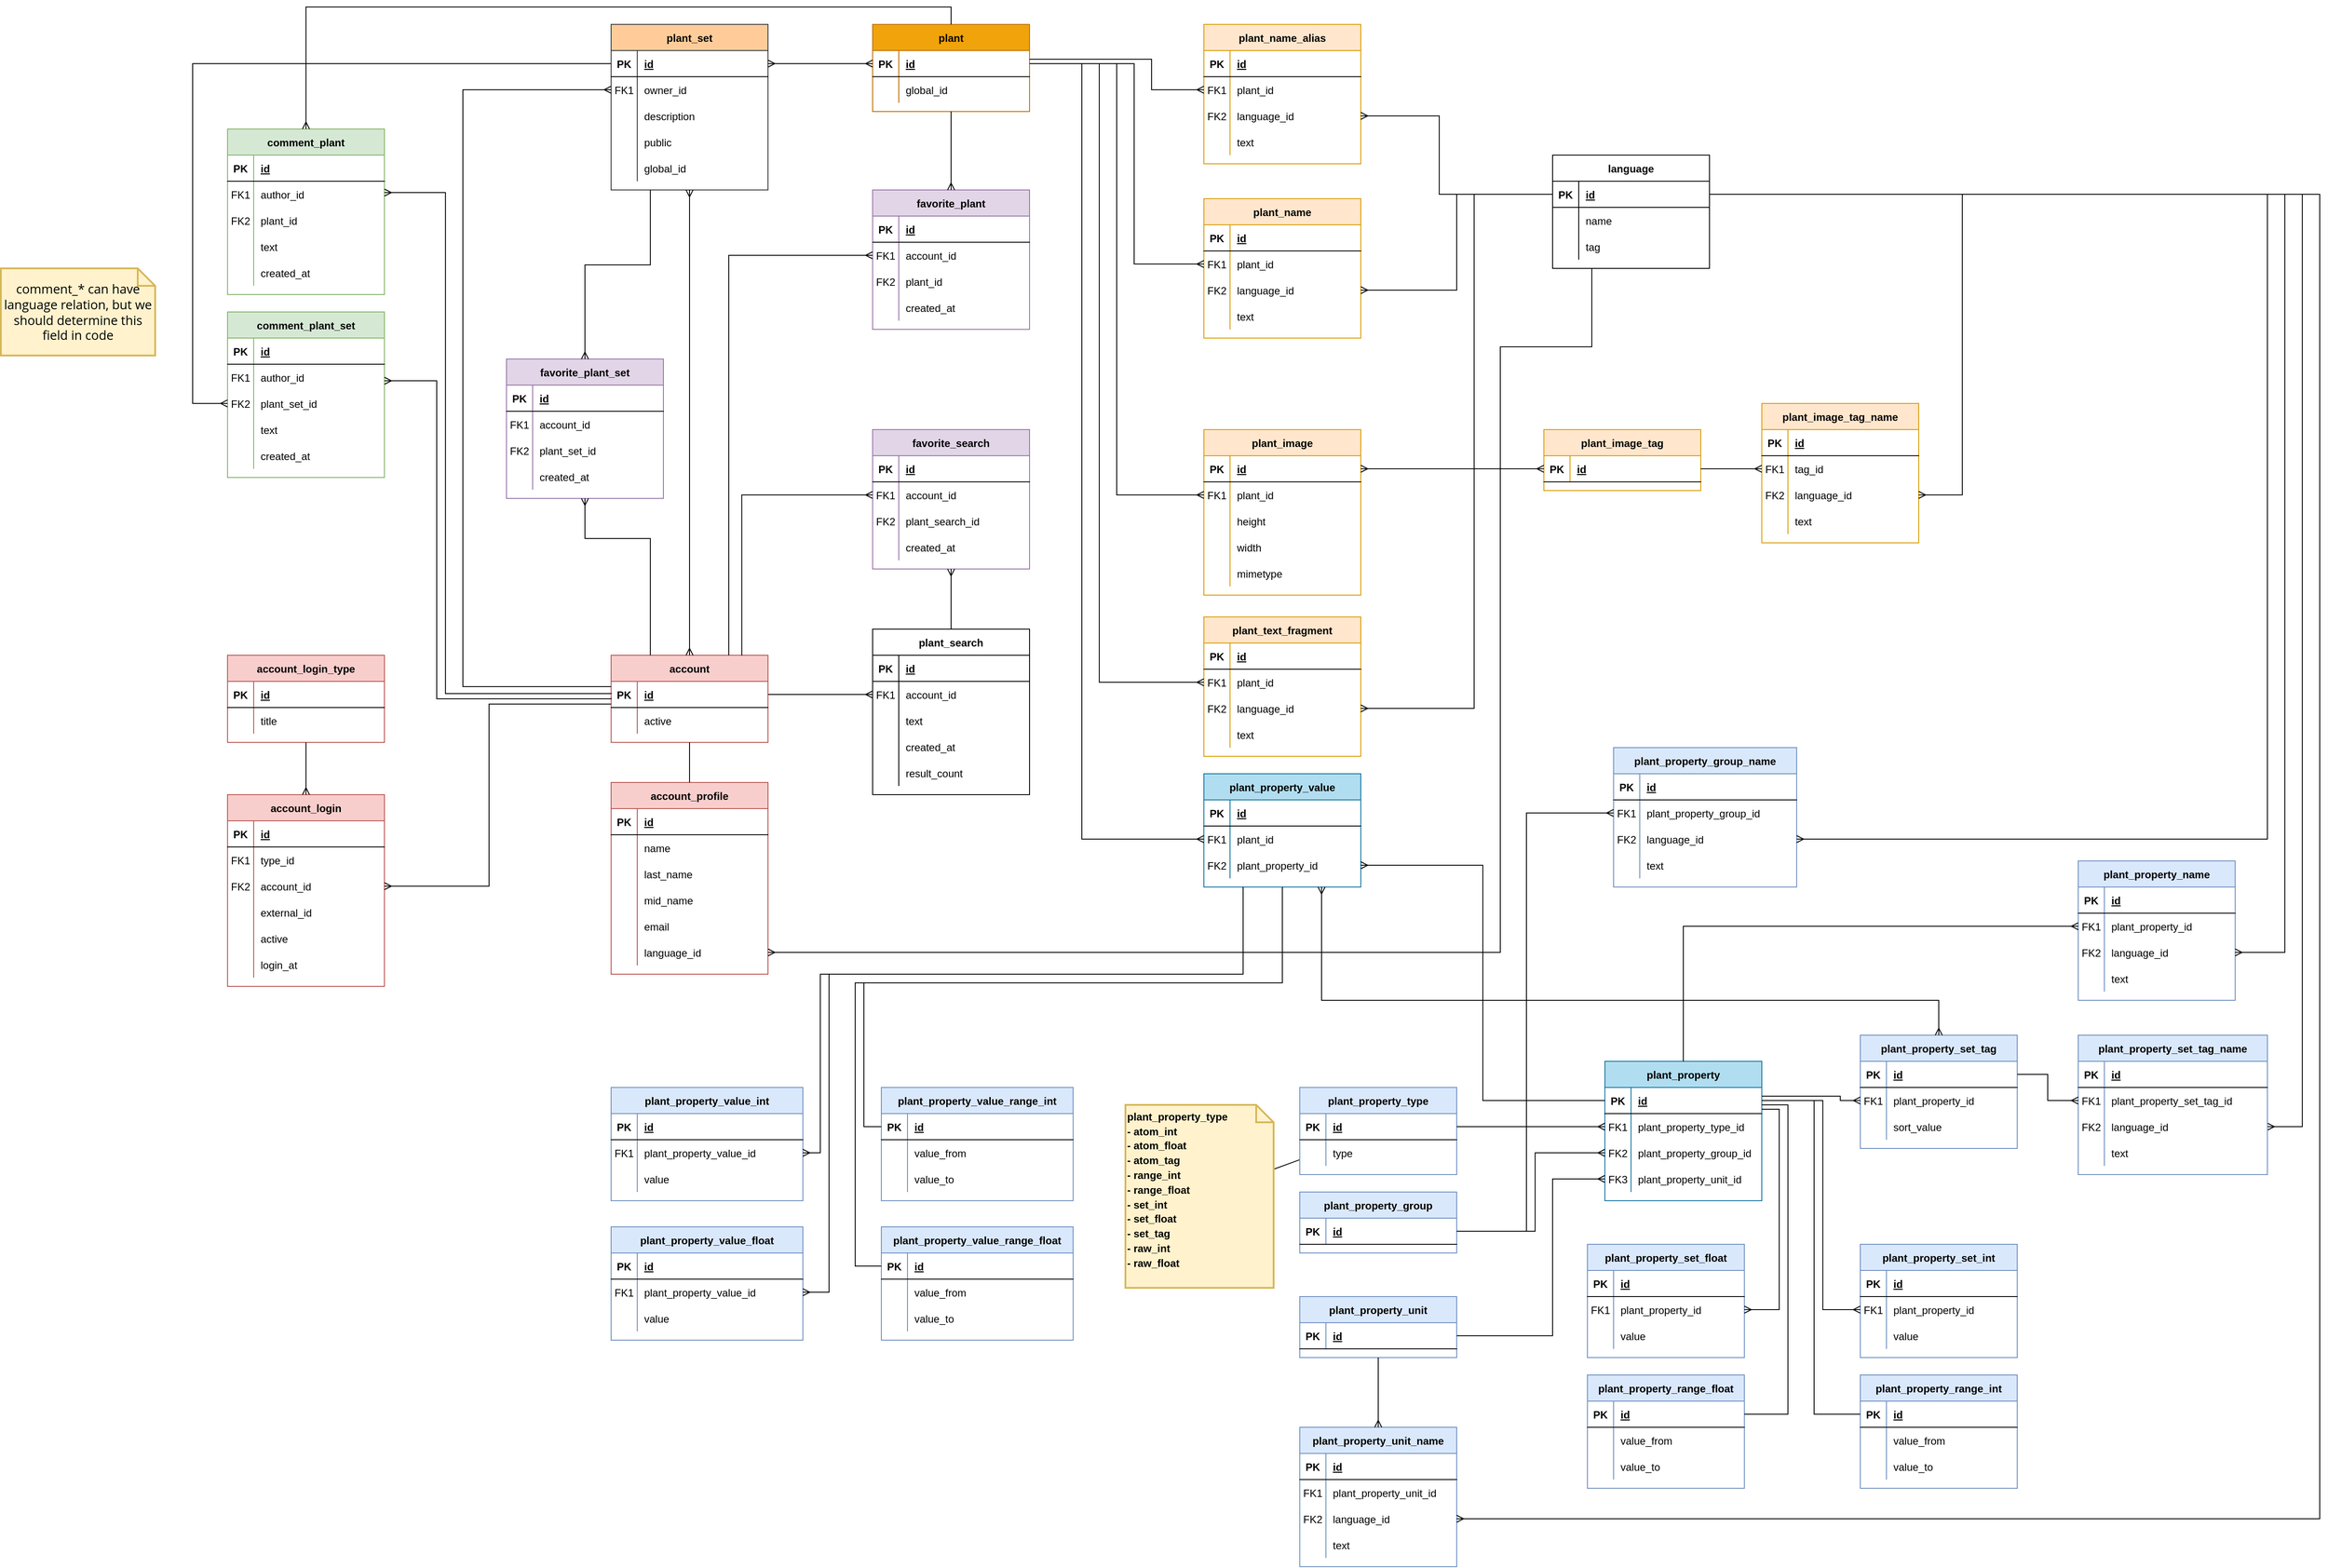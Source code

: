 <mxfile version="18.0.6" type="device"><diagram id="xn_RXyzpsiHaZ_rXTEsk" name="Страница 1"><mxGraphModel dx="3383" dy="2445" grid="1" gridSize="10" guides="1" tooltips="1" connect="1" arrows="1" fold="1" page="1" pageScale="1" pageWidth="827" pageHeight="1169" math="0" shadow="0"><root><mxCell id="0"/><mxCell id="1" parent="0"/><mxCell id="mZFdFaA4DDEFOnSW4fqt-670" style="rounded=0;orthogonalLoop=1;jettySize=auto;html=1;startArrow=none;startFill=0;endArrow=none;endFill=0;" parent="1" source="mZFdFaA4DDEFOnSW4fqt-468" target="mZFdFaA4DDEFOnSW4fqt-411" edge="1"><mxGeometry relative="1" as="geometry"/></mxCell><mxCell id="mZFdFaA4DDEFOnSW4fqt-468" value="&lt;span style=&quot;color: rgb(0, 0, 0); font-size: 12px; font-weight: 700; text-align: center;&quot;&gt;plant_property_type&lt;br&gt;- atom_int&lt;br&gt;&lt;/span&gt;&lt;span style=&quot;color: rgb(0, 0, 0); font-size: 12px; font-weight: 700; text-align: center;&quot;&gt;- atom_float&lt;/span&gt;&lt;span style=&quot;color: rgb(0, 0, 0); font-size: 12px; font-weight: 700; text-align: center;&quot;&gt;&lt;br&gt;- atom_tag&lt;br&gt;- range_int&lt;br&gt;&lt;/span&gt;&lt;span style=&quot;color: rgb(0, 0, 0); font-size: 12px; font-weight: 700; text-align: center;&quot;&gt;- range_float&lt;/span&gt;&lt;span style=&quot;color: rgb(0, 0, 0); font-size: 12px; font-weight: 700; text-align: center;&quot;&gt;&lt;br&gt;&lt;/span&gt;&lt;span style=&quot;color: rgb(0, 0, 0); font-size: 12px; font-weight: 700; text-align: center;&quot;&gt;- set_int&lt;br&gt;&lt;/span&gt;&lt;span style=&quot;color: rgb(0, 0, 0); font-size: 12px; font-weight: 700; text-align: center;&quot;&gt;- set_float&lt;/span&gt;&lt;span style=&quot;color: rgb(0, 0, 0); font-size: 12px; font-weight: 700; text-align: center;&quot;&gt;&lt;br&gt;&lt;/span&gt;&lt;span style=&quot;color: rgb(0, 0, 0); font-size: 12px; font-weight: 700; text-align: center;&quot;&gt;- set_tag&lt;br&gt;&lt;/span&gt;&lt;span style=&quot;color: rgb(0, 0, 0); font-size: 12px; font-weight: 700; text-align: center;&quot;&gt;- raw_int&lt;br&gt;&lt;/span&gt;&lt;span style=&quot;color: rgb(0, 0, 0); font-size: 12px; font-weight: 700; text-align: center;&quot;&gt;- raw_float&lt;/span&gt;&lt;span style=&quot;color: rgb(0, 0, 0); font-size: 12px; font-weight: 700; text-align: center;&quot;&gt;&lt;br&gt;&lt;/span&gt;&lt;span style=&quot;color: rgb(0, 0, 0); font-size: 12px; font-weight: 700; text-align: center;&quot;&gt;&lt;br&gt;&lt;/span&gt;" style="shape=note;strokeWidth=2;fontSize=14;size=20;whiteSpace=wrap;html=1;fillColor=#fff2cc;strokeColor=#d6b656;fontColor=#666600;align=left;" parent="1" vertex="1"><mxGeometry x="310" y="1080" width="170" height="210" as="geometry"/></mxCell><mxCell id="mZFdFaA4DDEFOnSW4fqt-1" value="plant" style="shape=table;startSize=30;container=1;collapsible=1;childLayout=tableLayout;fixedRows=1;rowLines=0;fontStyle=1;align=center;resizeLast=1;fillColor=#f0a30a;strokeColor=#BD7000;fontColor=#000000;" parent="1" vertex="1"><mxGeometry x="20" y="-160" width="180" height="100" as="geometry"><mxRectangle x="160" y="120" width="60" height="30" as="alternateBounds"/></mxGeometry></mxCell><mxCell id="mZFdFaA4DDEFOnSW4fqt-2" value="" style="shape=tableRow;horizontal=0;startSize=0;swimlaneHead=0;swimlaneBody=0;fillColor=none;collapsible=0;dropTarget=0;points=[[0,0.5],[1,0.5]];portConstraint=eastwest;top=0;left=0;right=0;bottom=1;" parent="mZFdFaA4DDEFOnSW4fqt-1" vertex="1"><mxGeometry y="30" width="180" height="30" as="geometry"/></mxCell><mxCell id="mZFdFaA4DDEFOnSW4fqt-3" value="PK" style="shape=partialRectangle;connectable=0;fillColor=none;top=0;left=0;bottom=0;right=0;fontStyle=1;overflow=hidden;" parent="mZFdFaA4DDEFOnSW4fqt-2" vertex="1"><mxGeometry width="30" height="30" as="geometry"><mxRectangle width="30" height="30" as="alternateBounds"/></mxGeometry></mxCell><mxCell id="mZFdFaA4DDEFOnSW4fqt-4" value="id" style="shape=partialRectangle;connectable=0;fillColor=none;top=0;left=0;bottom=0;right=0;align=left;spacingLeft=6;fontStyle=5;overflow=hidden;" parent="mZFdFaA4DDEFOnSW4fqt-2" vertex="1"><mxGeometry x="30" width="150" height="30" as="geometry"><mxRectangle width="150" height="30" as="alternateBounds"/></mxGeometry></mxCell><mxCell id="mZFdFaA4DDEFOnSW4fqt-664" value="" style="shape=tableRow;horizontal=0;startSize=0;swimlaneHead=0;swimlaneBody=0;fillColor=none;collapsible=0;dropTarget=0;points=[[0,0.5],[1,0.5]];portConstraint=eastwest;top=0;left=0;right=0;bottom=0;" parent="mZFdFaA4DDEFOnSW4fqt-1" vertex="1"><mxGeometry y="60" width="180" height="30" as="geometry"/></mxCell><mxCell id="mZFdFaA4DDEFOnSW4fqt-665" value="" style="shape=partialRectangle;connectable=0;fillColor=none;top=0;left=0;bottom=0;right=0;editable=1;overflow=hidden;" parent="mZFdFaA4DDEFOnSW4fqt-664" vertex="1"><mxGeometry width="30" height="30" as="geometry"><mxRectangle width="30" height="30" as="alternateBounds"/></mxGeometry></mxCell><mxCell id="mZFdFaA4DDEFOnSW4fqt-666" value="global_id" style="shape=partialRectangle;connectable=0;fillColor=none;top=0;left=0;bottom=0;right=0;align=left;spacingLeft=6;overflow=hidden;" parent="mZFdFaA4DDEFOnSW4fqt-664" vertex="1"><mxGeometry x="30" width="150" height="30" as="geometry"><mxRectangle width="150" height="30" as="alternateBounds"/></mxGeometry></mxCell><mxCell id="mZFdFaA4DDEFOnSW4fqt-14" value="plant_name_alias" style="shape=table;startSize=30;container=1;collapsible=1;childLayout=tableLayout;fixedRows=1;rowLines=0;fontStyle=1;align=center;resizeLast=1;fillColor=#ffe6cc;strokeColor=#d79b00;" parent="1" vertex="1"><mxGeometry x="400" y="-160" width="180" height="160" as="geometry"><mxRectangle x="160" y="120" width="60" height="30" as="alternateBounds"/></mxGeometry></mxCell><mxCell id="mZFdFaA4DDEFOnSW4fqt-15" value="" style="shape=tableRow;horizontal=0;startSize=0;swimlaneHead=0;swimlaneBody=0;fillColor=none;collapsible=0;dropTarget=0;points=[[0,0.5],[1,0.5]];portConstraint=eastwest;top=0;left=0;right=0;bottom=1;" parent="mZFdFaA4DDEFOnSW4fqt-14" vertex="1"><mxGeometry y="30" width="180" height="30" as="geometry"/></mxCell><mxCell id="mZFdFaA4DDEFOnSW4fqt-16" value="PK" style="shape=partialRectangle;connectable=0;fillColor=none;top=0;left=0;bottom=0;right=0;fontStyle=1;overflow=hidden;" parent="mZFdFaA4DDEFOnSW4fqt-15" vertex="1"><mxGeometry width="30" height="30" as="geometry"><mxRectangle width="30" height="30" as="alternateBounds"/></mxGeometry></mxCell><mxCell id="mZFdFaA4DDEFOnSW4fqt-17" value="id" style="shape=partialRectangle;connectable=0;fillColor=none;top=0;left=0;bottom=0;right=0;align=left;spacingLeft=6;fontStyle=5;overflow=hidden;" parent="mZFdFaA4DDEFOnSW4fqt-15" vertex="1"><mxGeometry x="30" width="150" height="30" as="geometry"><mxRectangle width="150" height="30" as="alternateBounds"/></mxGeometry></mxCell><mxCell id="mZFdFaA4DDEFOnSW4fqt-27" value="" style="shape=tableRow;horizontal=0;startSize=0;swimlaneHead=0;swimlaneBody=0;fillColor=none;collapsible=0;dropTarget=0;points=[[0,0.5],[1,0.5]];portConstraint=eastwest;top=0;left=0;right=0;bottom=0;" parent="mZFdFaA4DDEFOnSW4fqt-14" vertex="1"><mxGeometry y="60" width="180" height="30" as="geometry"/></mxCell><mxCell id="mZFdFaA4DDEFOnSW4fqt-28" value="FK1" style="shape=partialRectangle;connectable=0;fillColor=none;top=0;left=0;bottom=0;right=0;fontStyle=0;overflow=hidden;" parent="mZFdFaA4DDEFOnSW4fqt-27" vertex="1"><mxGeometry width="30" height="30" as="geometry"><mxRectangle width="30" height="30" as="alternateBounds"/></mxGeometry></mxCell><mxCell id="mZFdFaA4DDEFOnSW4fqt-29" value="plant_id" style="shape=partialRectangle;connectable=0;fillColor=none;top=0;left=0;bottom=0;right=0;align=left;spacingLeft=6;fontStyle=0;overflow=hidden;" parent="mZFdFaA4DDEFOnSW4fqt-27" vertex="1"><mxGeometry x="30" width="150" height="30" as="geometry"><mxRectangle width="150" height="30" as="alternateBounds"/></mxGeometry></mxCell><mxCell id="mZFdFaA4DDEFOnSW4fqt-18" value="" style="shape=tableRow;horizontal=0;startSize=0;swimlaneHead=0;swimlaneBody=0;fillColor=none;collapsible=0;dropTarget=0;points=[[0,0.5],[1,0.5]];portConstraint=eastwest;top=0;left=0;right=0;bottom=0;" parent="mZFdFaA4DDEFOnSW4fqt-14" vertex="1"><mxGeometry y="90" width="180" height="30" as="geometry"/></mxCell><mxCell id="mZFdFaA4DDEFOnSW4fqt-19" value="FK2" style="shape=partialRectangle;connectable=0;fillColor=none;top=0;left=0;bottom=0;right=0;editable=1;overflow=hidden;" parent="mZFdFaA4DDEFOnSW4fqt-18" vertex="1"><mxGeometry width="30" height="30" as="geometry"><mxRectangle width="30" height="30" as="alternateBounds"/></mxGeometry></mxCell><mxCell id="mZFdFaA4DDEFOnSW4fqt-20" value="language_id" style="shape=partialRectangle;connectable=0;fillColor=none;top=0;left=0;bottom=0;right=0;align=left;spacingLeft=6;overflow=hidden;" parent="mZFdFaA4DDEFOnSW4fqt-18" vertex="1"><mxGeometry x="30" width="150" height="30" as="geometry"><mxRectangle width="150" height="30" as="alternateBounds"/></mxGeometry></mxCell><mxCell id="mZFdFaA4DDEFOnSW4fqt-31" value="" style="shape=tableRow;horizontal=0;startSize=0;swimlaneHead=0;swimlaneBody=0;fillColor=none;collapsible=0;dropTarget=0;points=[[0,0.5],[1,0.5]];portConstraint=eastwest;top=0;left=0;right=0;bottom=0;" parent="mZFdFaA4DDEFOnSW4fqt-14" vertex="1"><mxGeometry y="120" width="180" height="30" as="geometry"/></mxCell><mxCell id="mZFdFaA4DDEFOnSW4fqt-32" value="" style="shape=partialRectangle;connectable=0;fillColor=none;top=0;left=0;bottom=0;right=0;editable=1;overflow=hidden;" parent="mZFdFaA4DDEFOnSW4fqt-31" vertex="1"><mxGeometry width="30" height="30" as="geometry"><mxRectangle width="30" height="30" as="alternateBounds"/></mxGeometry></mxCell><mxCell id="mZFdFaA4DDEFOnSW4fqt-33" value="text" style="shape=partialRectangle;connectable=0;fillColor=none;top=0;left=0;bottom=0;right=0;align=left;spacingLeft=6;overflow=hidden;" parent="mZFdFaA4DDEFOnSW4fqt-31" vertex="1"><mxGeometry x="30" width="150" height="30" as="geometry"><mxRectangle width="150" height="30" as="alternateBounds"/></mxGeometry></mxCell><mxCell id="mZFdFaA4DDEFOnSW4fqt-30" value="" style="edgeStyle=orthogonalEdgeStyle;fontSize=12;html=1;endArrow=ERmany;rounded=0;exitX=1;exitY=0.5;exitDx=0;exitDy=0;entryX=0;entryY=0.5;entryDx=0;entryDy=0;" parent="1" target="mZFdFaA4DDEFOnSW4fqt-27" edge="1"><mxGeometry width="100" height="100" relative="1" as="geometry"><mxPoint x="200" y="-120" as="sourcePoint"/><mxPoint x="400" y="-90" as="targetPoint"/><Array as="points"><mxPoint x="340" y="-120"/><mxPoint x="340" y="-85"/></Array></mxGeometry></mxCell><mxCell id="mZFdFaA4DDEFOnSW4fqt-34" value="plant_name" style="shape=table;startSize=30;container=1;collapsible=1;childLayout=tableLayout;fixedRows=1;rowLines=0;fontStyle=1;align=center;resizeLast=1;fillColor=#ffe6cc;strokeColor=#d79b00;" parent="1" vertex="1"><mxGeometry x="400" y="40" width="180" height="160" as="geometry"><mxRectangle x="160" y="120" width="60" height="30" as="alternateBounds"/></mxGeometry></mxCell><mxCell id="mZFdFaA4DDEFOnSW4fqt-35" value="" style="shape=tableRow;horizontal=0;startSize=0;swimlaneHead=0;swimlaneBody=0;fillColor=none;collapsible=0;dropTarget=0;points=[[0,0.5],[1,0.5]];portConstraint=eastwest;top=0;left=0;right=0;bottom=1;" parent="mZFdFaA4DDEFOnSW4fqt-34" vertex="1"><mxGeometry y="30" width="180" height="30" as="geometry"/></mxCell><mxCell id="mZFdFaA4DDEFOnSW4fqt-36" value="PK" style="shape=partialRectangle;connectable=0;fillColor=none;top=0;left=0;bottom=0;right=0;fontStyle=1;overflow=hidden;" parent="mZFdFaA4DDEFOnSW4fqt-35" vertex="1"><mxGeometry width="30" height="30" as="geometry"><mxRectangle width="30" height="30" as="alternateBounds"/></mxGeometry></mxCell><mxCell id="mZFdFaA4DDEFOnSW4fqt-37" value="id" style="shape=partialRectangle;connectable=0;fillColor=none;top=0;left=0;bottom=0;right=0;align=left;spacingLeft=6;fontStyle=5;overflow=hidden;" parent="mZFdFaA4DDEFOnSW4fqt-35" vertex="1"><mxGeometry x="30" width="150" height="30" as="geometry"><mxRectangle width="150" height="30" as="alternateBounds"/></mxGeometry></mxCell><mxCell id="mZFdFaA4DDEFOnSW4fqt-38" value="" style="shape=tableRow;horizontal=0;startSize=0;swimlaneHead=0;swimlaneBody=0;fillColor=none;collapsible=0;dropTarget=0;points=[[0,0.5],[1,0.5]];portConstraint=eastwest;top=0;left=0;right=0;bottom=0;" parent="mZFdFaA4DDEFOnSW4fqt-34" vertex="1"><mxGeometry y="60" width="180" height="30" as="geometry"/></mxCell><mxCell id="mZFdFaA4DDEFOnSW4fqt-39" value="FK1" style="shape=partialRectangle;connectable=0;fillColor=none;top=0;left=0;bottom=0;right=0;fontStyle=0;overflow=hidden;" parent="mZFdFaA4DDEFOnSW4fqt-38" vertex="1"><mxGeometry width="30" height="30" as="geometry"><mxRectangle width="30" height="30" as="alternateBounds"/></mxGeometry></mxCell><mxCell id="mZFdFaA4DDEFOnSW4fqt-40" value="plant_id" style="shape=partialRectangle;connectable=0;fillColor=none;top=0;left=0;bottom=0;right=0;align=left;spacingLeft=6;fontStyle=0;overflow=hidden;" parent="mZFdFaA4DDEFOnSW4fqt-38" vertex="1"><mxGeometry x="30" width="150" height="30" as="geometry"><mxRectangle width="150" height="30" as="alternateBounds"/></mxGeometry></mxCell><mxCell id="mZFdFaA4DDEFOnSW4fqt-41" value="" style="shape=tableRow;horizontal=0;startSize=0;swimlaneHead=0;swimlaneBody=0;fillColor=none;collapsible=0;dropTarget=0;points=[[0,0.5],[1,0.5]];portConstraint=eastwest;top=0;left=0;right=0;bottom=0;" parent="mZFdFaA4DDEFOnSW4fqt-34" vertex="1"><mxGeometry y="90" width="180" height="30" as="geometry"/></mxCell><mxCell id="mZFdFaA4DDEFOnSW4fqt-42" value="FK2" style="shape=partialRectangle;connectable=0;fillColor=none;top=0;left=0;bottom=0;right=0;editable=1;overflow=hidden;" parent="mZFdFaA4DDEFOnSW4fqt-41" vertex="1"><mxGeometry width="30" height="30" as="geometry"><mxRectangle width="30" height="30" as="alternateBounds"/></mxGeometry></mxCell><mxCell id="mZFdFaA4DDEFOnSW4fqt-43" value="language_id" style="shape=partialRectangle;connectable=0;fillColor=none;top=0;left=0;bottom=0;right=0;align=left;spacingLeft=6;overflow=hidden;" parent="mZFdFaA4DDEFOnSW4fqt-41" vertex="1"><mxGeometry x="30" width="150" height="30" as="geometry"><mxRectangle width="150" height="30" as="alternateBounds"/></mxGeometry></mxCell><mxCell id="mZFdFaA4DDEFOnSW4fqt-44" value="" style="shape=tableRow;horizontal=0;startSize=0;swimlaneHead=0;swimlaneBody=0;fillColor=none;collapsible=0;dropTarget=0;points=[[0,0.5],[1,0.5]];portConstraint=eastwest;top=0;left=0;right=0;bottom=0;" parent="mZFdFaA4DDEFOnSW4fqt-34" vertex="1"><mxGeometry y="120" width="180" height="30" as="geometry"/></mxCell><mxCell id="mZFdFaA4DDEFOnSW4fqt-45" value="" style="shape=partialRectangle;connectable=0;fillColor=none;top=0;left=0;bottom=0;right=0;editable=1;overflow=hidden;" parent="mZFdFaA4DDEFOnSW4fqt-44" vertex="1"><mxGeometry width="30" height="30" as="geometry"><mxRectangle width="30" height="30" as="alternateBounds"/></mxGeometry></mxCell><mxCell id="mZFdFaA4DDEFOnSW4fqt-46" value="text" style="shape=partialRectangle;connectable=0;fillColor=none;top=0;left=0;bottom=0;right=0;align=left;spacingLeft=6;overflow=hidden;" parent="mZFdFaA4DDEFOnSW4fqt-44" vertex="1"><mxGeometry x="30" width="150" height="30" as="geometry"><mxRectangle width="150" height="30" as="alternateBounds"/></mxGeometry></mxCell><mxCell id="mZFdFaA4DDEFOnSW4fqt-47" value="" style="edgeStyle=orthogonalEdgeStyle;fontSize=12;html=1;endArrow=ERmany;rounded=0;exitX=1;exitY=0.5;exitDx=0;exitDy=0;" parent="1" source="mZFdFaA4DDEFOnSW4fqt-2" target="mZFdFaA4DDEFOnSW4fqt-38" edge="1"><mxGeometry width="100" height="100" relative="1" as="geometry"><mxPoint x="310" y="295.0" as="sourcePoint"/><mxPoint x="410" y="125" as="targetPoint"/><Array as="points"><mxPoint x="320" y="-115"/><mxPoint x="320" y="115"/></Array></mxGeometry></mxCell><mxCell id="mZFdFaA4DDEFOnSW4fqt-48" value="language" style="shape=table;startSize=30;container=1;collapsible=1;childLayout=tableLayout;fixedRows=1;rowLines=0;fontStyle=1;align=center;resizeLast=1;" parent="1" vertex="1"><mxGeometry x="800" y="-10" width="180" height="130" as="geometry"><mxRectangle x="160" y="120" width="60" height="30" as="alternateBounds"/></mxGeometry></mxCell><mxCell id="mZFdFaA4DDEFOnSW4fqt-49" value="" style="shape=tableRow;horizontal=0;startSize=0;swimlaneHead=0;swimlaneBody=0;fillColor=none;collapsible=0;dropTarget=0;points=[[0,0.5],[1,0.5]];portConstraint=eastwest;top=0;left=0;right=0;bottom=1;" parent="mZFdFaA4DDEFOnSW4fqt-48" vertex="1"><mxGeometry y="30" width="180" height="30" as="geometry"/></mxCell><mxCell id="mZFdFaA4DDEFOnSW4fqt-50" value="PK" style="shape=partialRectangle;connectable=0;fillColor=none;top=0;left=0;bottom=0;right=0;fontStyle=1;overflow=hidden;" parent="mZFdFaA4DDEFOnSW4fqt-49" vertex="1"><mxGeometry width="30" height="30" as="geometry"><mxRectangle width="30" height="30" as="alternateBounds"/></mxGeometry></mxCell><mxCell id="mZFdFaA4DDEFOnSW4fqt-51" value="id" style="shape=partialRectangle;connectable=0;fillColor=none;top=0;left=0;bottom=0;right=0;align=left;spacingLeft=6;fontStyle=5;overflow=hidden;" parent="mZFdFaA4DDEFOnSW4fqt-49" vertex="1"><mxGeometry x="30" width="150" height="30" as="geometry"><mxRectangle width="150" height="30" as="alternateBounds"/></mxGeometry></mxCell><mxCell id="mZFdFaA4DDEFOnSW4fqt-64" value="" style="shape=tableRow;horizontal=0;startSize=0;swimlaneHead=0;swimlaneBody=0;fillColor=none;collapsible=0;dropTarget=0;points=[[0,0.5],[1,0.5]];portConstraint=eastwest;top=0;left=0;right=0;bottom=0;" parent="mZFdFaA4DDEFOnSW4fqt-48" vertex="1"><mxGeometry y="60" width="180" height="30" as="geometry"/></mxCell><mxCell id="mZFdFaA4DDEFOnSW4fqt-65" value="" style="shape=partialRectangle;connectable=0;fillColor=none;top=0;left=0;bottom=0;right=0;editable=1;overflow=hidden;" parent="mZFdFaA4DDEFOnSW4fqt-64" vertex="1"><mxGeometry width="30" height="30" as="geometry"><mxRectangle width="30" height="30" as="alternateBounds"/></mxGeometry></mxCell><mxCell id="mZFdFaA4DDEFOnSW4fqt-66" value="name" style="shape=partialRectangle;connectable=0;fillColor=none;top=0;left=0;bottom=0;right=0;align=left;spacingLeft=6;overflow=hidden;" parent="mZFdFaA4DDEFOnSW4fqt-64" vertex="1"><mxGeometry x="30" width="150" height="30" as="geometry"><mxRectangle width="150" height="30" as="alternateBounds"/></mxGeometry></mxCell><mxCell id="mZFdFaA4DDEFOnSW4fqt-67" value="" style="shape=tableRow;horizontal=0;startSize=0;swimlaneHead=0;swimlaneBody=0;fillColor=none;collapsible=0;dropTarget=0;points=[[0,0.5],[1,0.5]];portConstraint=eastwest;top=0;left=0;right=0;bottom=0;" parent="mZFdFaA4DDEFOnSW4fqt-48" vertex="1"><mxGeometry y="90" width="180" height="30" as="geometry"/></mxCell><mxCell id="mZFdFaA4DDEFOnSW4fqt-68" value="" style="shape=partialRectangle;connectable=0;fillColor=none;top=0;left=0;bottom=0;right=0;editable=1;overflow=hidden;" parent="mZFdFaA4DDEFOnSW4fqt-67" vertex="1"><mxGeometry width="30" height="30" as="geometry"><mxRectangle width="30" height="30" as="alternateBounds"/></mxGeometry></mxCell><mxCell id="mZFdFaA4DDEFOnSW4fqt-69" value="tag" style="shape=partialRectangle;connectable=0;fillColor=none;top=0;left=0;bottom=0;right=0;align=left;spacingLeft=6;overflow=hidden;" parent="mZFdFaA4DDEFOnSW4fqt-67" vertex="1"><mxGeometry x="30" width="150" height="30" as="geometry"><mxRectangle width="150" height="30" as="alternateBounds"/></mxGeometry></mxCell><mxCell id="mZFdFaA4DDEFOnSW4fqt-61" value="" style="edgeStyle=orthogonalEdgeStyle;fontSize=12;html=1;endArrow=ERmany;rounded=0;" parent="1" source="mZFdFaA4DDEFOnSW4fqt-49" target="mZFdFaA4DDEFOnSW4fqt-18" edge="1"><mxGeometry width="100" height="100" relative="1" as="geometry"><mxPoint x="620" y="260" as="sourcePoint"/><mxPoint x="700" y="80" as="targetPoint"/><Array as="points"><mxPoint x="670" y="35"/><mxPoint x="670" y="-55"/></Array></mxGeometry></mxCell><mxCell id="mZFdFaA4DDEFOnSW4fqt-63" value="" style="edgeStyle=orthogonalEdgeStyle;fontSize=12;html=1;endArrow=ERmany;rounded=0;exitX=0;exitY=0.5;exitDx=0;exitDy=0;" parent="1" source="mZFdFaA4DDEFOnSW4fqt-49" target="mZFdFaA4DDEFOnSW4fqt-41" edge="1"><mxGeometry width="100" height="100" relative="1" as="geometry"><mxPoint x="837.0" y="35" as="sourcePoint"/><mxPoint x="590" y="-45" as="targetPoint"/><Array as="points"><mxPoint x="690" y="35"/><mxPoint x="690" y="145"/></Array></mxGeometry></mxCell><mxCell id="mZFdFaA4DDEFOnSW4fqt-70" value="plant_image" style="shape=table;startSize=30;container=1;collapsible=1;childLayout=tableLayout;fixedRows=1;rowLines=0;fontStyle=1;align=center;resizeLast=1;fillColor=#ffe6cc;strokeColor=#d79b00;" parent="1" vertex="1"><mxGeometry x="400" y="305" width="180" height="190" as="geometry"><mxRectangle x="160" y="120" width="60" height="30" as="alternateBounds"/></mxGeometry></mxCell><mxCell id="mZFdFaA4DDEFOnSW4fqt-71" value="" style="shape=tableRow;horizontal=0;startSize=0;swimlaneHead=0;swimlaneBody=0;fillColor=none;collapsible=0;dropTarget=0;points=[[0,0.5],[1,0.5]];portConstraint=eastwest;top=0;left=0;right=0;bottom=1;" parent="mZFdFaA4DDEFOnSW4fqt-70" vertex="1"><mxGeometry y="30" width="180" height="30" as="geometry"/></mxCell><mxCell id="mZFdFaA4DDEFOnSW4fqt-72" value="PK" style="shape=partialRectangle;connectable=0;fillColor=none;top=0;left=0;bottom=0;right=0;fontStyle=1;overflow=hidden;" parent="mZFdFaA4DDEFOnSW4fqt-71" vertex="1"><mxGeometry width="30" height="30" as="geometry"><mxRectangle width="30" height="30" as="alternateBounds"/></mxGeometry></mxCell><mxCell id="mZFdFaA4DDEFOnSW4fqt-73" value="id" style="shape=partialRectangle;connectable=0;fillColor=none;top=0;left=0;bottom=0;right=0;align=left;spacingLeft=6;fontStyle=5;overflow=hidden;" parent="mZFdFaA4DDEFOnSW4fqt-71" vertex="1"><mxGeometry x="30" width="150" height="30" as="geometry"><mxRectangle width="150" height="30" as="alternateBounds"/></mxGeometry></mxCell><mxCell id="mZFdFaA4DDEFOnSW4fqt-74" value="" style="shape=tableRow;horizontal=0;startSize=0;swimlaneHead=0;swimlaneBody=0;fillColor=none;collapsible=0;dropTarget=0;points=[[0,0.5],[1,0.5]];portConstraint=eastwest;top=0;left=0;right=0;bottom=0;" parent="mZFdFaA4DDEFOnSW4fqt-70" vertex="1"><mxGeometry y="60" width="180" height="30" as="geometry"/></mxCell><mxCell id="mZFdFaA4DDEFOnSW4fqt-75" value="FK1" style="shape=partialRectangle;connectable=0;fillColor=none;top=0;left=0;bottom=0;right=0;editable=1;overflow=hidden;" parent="mZFdFaA4DDEFOnSW4fqt-74" vertex="1"><mxGeometry width="30" height="30" as="geometry"><mxRectangle width="30" height="30" as="alternateBounds"/></mxGeometry></mxCell><mxCell id="mZFdFaA4DDEFOnSW4fqt-76" value="plant_id" style="shape=partialRectangle;connectable=0;fillColor=none;top=0;left=0;bottom=0;right=0;align=left;spacingLeft=6;overflow=hidden;" parent="mZFdFaA4DDEFOnSW4fqt-74" vertex="1"><mxGeometry x="30" width="150" height="30" as="geometry"><mxRectangle width="150" height="30" as="alternateBounds"/></mxGeometry></mxCell><mxCell id="mZFdFaA4DDEFOnSW4fqt-81" value="" style="shape=tableRow;horizontal=0;startSize=0;swimlaneHead=0;swimlaneBody=0;fillColor=none;collapsible=0;dropTarget=0;points=[[0,0.5],[1,0.5]];portConstraint=eastwest;top=0;left=0;right=0;bottom=0;" parent="mZFdFaA4DDEFOnSW4fqt-70" vertex="1"><mxGeometry y="90" width="180" height="30" as="geometry"/></mxCell><mxCell id="mZFdFaA4DDEFOnSW4fqt-82" value="" style="shape=partialRectangle;connectable=0;fillColor=none;top=0;left=0;bottom=0;right=0;editable=1;overflow=hidden;" parent="mZFdFaA4DDEFOnSW4fqt-81" vertex="1"><mxGeometry width="30" height="30" as="geometry"><mxRectangle width="30" height="30" as="alternateBounds"/></mxGeometry></mxCell><mxCell id="mZFdFaA4DDEFOnSW4fqt-83" value="height" style="shape=partialRectangle;connectable=0;fillColor=none;top=0;left=0;bottom=0;right=0;align=left;spacingLeft=6;overflow=hidden;" parent="mZFdFaA4DDEFOnSW4fqt-81" vertex="1"><mxGeometry x="30" width="150" height="30" as="geometry"><mxRectangle width="150" height="30" as="alternateBounds"/></mxGeometry></mxCell><mxCell id="mZFdFaA4DDEFOnSW4fqt-84" value="" style="shape=tableRow;horizontal=0;startSize=0;swimlaneHead=0;swimlaneBody=0;fillColor=none;collapsible=0;dropTarget=0;points=[[0,0.5],[1,0.5]];portConstraint=eastwest;top=0;left=0;right=0;bottom=0;" parent="mZFdFaA4DDEFOnSW4fqt-70" vertex="1"><mxGeometry y="120" width="180" height="30" as="geometry"/></mxCell><mxCell id="mZFdFaA4DDEFOnSW4fqt-85" value="" style="shape=partialRectangle;connectable=0;fillColor=none;top=0;left=0;bottom=0;right=0;editable=1;overflow=hidden;" parent="mZFdFaA4DDEFOnSW4fqt-84" vertex="1"><mxGeometry width="30" height="30" as="geometry"><mxRectangle width="30" height="30" as="alternateBounds"/></mxGeometry></mxCell><mxCell id="mZFdFaA4DDEFOnSW4fqt-86" value="width" style="shape=partialRectangle;connectable=0;fillColor=none;top=0;left=0;bottom=0;right=0;align=left;spacingLeft=6;overflow=hidden;" parent="mZFdFaA4DDEFOnSW4fqt-84" vertex="1"><mxGeometry x="30" width="150" height="30" as="geometry"><mxRectangle width="150" height="30" as="alternateBounds"/></mxGeometry></mxCell><mxCell id="mZFdFaA4DDEFOnSW4fqt-87" value="" style="shape=tableRow;horizontal=0;startSize=0;swimlaneHead=0;swimlaneBody=0;fillColor=none;collapsible=0;dropTarget=0;points=[[0,0.5],[1,0.5]];portConstraint=eastwest;top=0;left=0;right=0;bottom=0;" parent="mZFdFaA4DDEFOnSW4fqt-70" vertex="1"><mxGeometry y="150" width="180" height="30" as="geometry"/></mxCell><mxCell id="mZFdFaA4DDEFOnSW4fqt-88" value="" style="shape=partialRectangle;connectable=0;fillColor=none;top=0;left=0;bottom=0;right=0;editable=1;overflow=hidden;" parent="mZFdFaA4DDEFOnSW4fqt-87" vertex="1"><mxGeometry width="30" height="30" as="geometry"><mxRectangle width="30" height="30" as="alternateBounds"/></mxGeometry></mxCell><mxCell id="mZFdFaA4DDEFOnSW4fqt-89" value="mimetype" style="shape=partialRectangle;connectable=0;fillColor=none;top=0;left=0;bottom=0;right=0;align=left;spacingLeft=6;overflow=hidden;" parent="mZFdFaA4DDEFOnSW4fqt-87" vertex="1"><mxGeometry x="30" width="150" height="30" as="geometry"><mxRectangle width="150" height="30" as="alternateBounds"/></mxGeometry></mxCell><mxCell id="mZFdFaA4DDEFOnSW4fqt-80" value="" style="edgeStyle=orthogonalEdgeStyle;fontSize=12;html=1;endArrow=ERmany;rounded=0;exitX=1;exitY=0.5;exitDx=0;exitDy=0;" parent="1" source="mZFdFaA4DDEFOnSW4fqt-2" target="mZFdFaA4DDEFOnSW4fqt-74" edge="1"><mxGeometry width="100" height="100" relative="1" as="geometry"><mxPoint x="330" y="305" as="sourcePoint"/><mxPoint x="410" y="125" as="targetPoint"/><Array as="points"><mxPoint x="300" y="-115"/><mxPoint x="300" y="380"/></Array></mxGeometry></mxCell><mxCell id="mZFdFaA4DDEFOnSW4fqt-96" value="plant_image_tag" style="shape=table;startSize=30;container=1;collapsible=1;childLayout=tableLayout;fixedRows=1;rowLines=0;fontStyle=1;align=center;resizeLast=1;fillColor=#ffe6cc;strokeColor=#d79b00;" parent="1" vertex="1"><mxGeometry x="790" y="305" width="180" height="70" as="geometry"><mxRectangle x="160" y="120" width="60" height="30" as="alternateBounds"/></mxGeometry></mxCell><mxCell id="mZFdFaA4DDEFOnSW4fqt-97" value="" style="shape=tableRow;horizontal=0;startSize=0;swimlaneHead=0;swimlaneBody=0;fillColor=none;collapsible=0;dropTarget=0;points=[[0,0.5],[1,0.5]];portConstraint=eastwest;top=0;left=0;right=0;bottom=1;" parent="mZFdFaA4DDEFOnSW4fqt-96" vertex="1"><mxGeometry y="30" width="180" height="30" as="geometry"/></mxCell><mxCell id="mZFdFaA4DDEFOnSW4fqt-98" value="PK" style="shape=partialRectangle;connectable=0;fillColor=none;top=0;left=0;bottom=0;right=0;fontStyle=1;overflow=hidden;" parent="mZFdFaA4DDEFOnSW4fqt-97" vertex="1"><mxGeometry width="30" height="30" as="geometry"><mxRectangle width="30" height="30" as="alternateBounds"/></mxGeometry></mxCell><mxCell id="mZFdFaA4DDEFOnSW4fqt-99" value="id" style="shape=partialRectangle;connectable=0;fillColor=none;top=0;left=0;bottom=0;right=0;align=left;spacingLeft=6;fontStyle=5;overflow=hidden;" parent="mZFdFaA4DDEFOnSW4fqt-97" vertex="1"><mxGeometry x="30" width="150" height="30" as="geometry"><mxRectangle width="150" height="30" as="alternateBounds"/></mxGeometry></mxCell><mxCell id="mZFdFaA4DDEFOnSW4fqt-121" value="" style="edgeStyle=orthogonalEdgeStyle;fontSize=12;html=1;endArrow=ERmany;rounded=0;entryX=0;entryY=0.5;entryDx=0;entryDy=0;startArrow=ERmany;startFill=0;" parent="1" source="mZFdFaA4DDEFOnSW4fqt-71" target="mZFdFaA4DDEFOnSW4fqt-97" edge="1"><mxGeometry width="100" height="100" relative="1" as="geometry"><mxPoint x="550" y="215" as="sourcePoint"/><mxPoint x="680" y="325" as="targetPoint"/></mxGeometry></mxCell><mxCell id="mZFdFaA4DDEFOnSW4fqt-122" value="plant_image_tag_name" style="shape=table;startSize=30;container=1;collapsible=1;childLayout=tableLayout;fixedRows=1;rowLines=0;fontStyle=1;align=center;resizeLast=1;fillColor=#ffe6cc;strokeColor=#d79b00;" parent="1" vertex="1"><mxGeometry x="1040" y="275" width="180" height="160" as="geometry"><mxRectangle x="160" y="120" width="60" height="30" as="alternateBounds"/></mxGeometry></mxCell><mxCell id="mZFdFaA4DDEFOnSW4fqt-123" value="" style="shape=tableRow;horizontal=0;startSize=0;swimlaneHead=0;swimlaneBody=0;fillColor=none;collapsible=0;dropTarget=0;points=[[0,0.5],[1,0.5]];portConstraint=eastwest;top=0;left=0;right=0;bottom=1;" parent="mZFdFaA4DDEFOnSW4fqt-122" vertex="1"><mxGeometry y="30" width="180" height="30" as="geometry"/></mxCell><mxCell id="mZFdFaA4DDEFOnSW4fqt-124" value="PK" style="shape=partialRectangle;connectable=0;fillColor=none;top=0;left=0;bottom=0;right=0;fontStyle=1;overflow=hidden;" parent="mZFdFaA4DDEFOnSW4fqt-123" vertex="1"><mxGeometry width="30" height="30" as="geometry"><mxRectangle width="30" height="30" as="alternateBounds"/></mxGeometry></mxCell><mxCell id="mZFdFaA4DDEFOnSW4fqt-125" value="id" style="shape=partialRectangle;connectable=0;fillColor=none;top=0;left=0;bottom=0;right=0;align=left;spacingLeft=6;fontStyle=5;overflow=hidden;" parent="mZFdFaA4DDEFOnSW4fqt-123" vertex="1"><mxGeometry x="30" width="150" height="30" as="geometry"><mxRectangle width="150" height="30" as="alternateBounds"/></mxGeometry></mxCell><mxCell id="mZFdFaA4DDEFOnSW4fqt-143" value="" style="shape=tableRow;horizontal=0;startSize=0;swimlaneHead=0;swimlaneBody=0;fillColor=none;collapsible=0;dropTarget=0;points=[[0,0.5],[1,0.5]];portConstraint=eastwest;top=0;left=0;right=0;bottom=0;" parent="mZFdFaA4DDEFOnSW4fqt-122" vertex="1"><mxGeometry y="60" width="180" height="30" as="geometry"/></mxCell><mxCell id="mZFdFaA4DDEFOnSW4fqt-144" value="FK1" style="shape=partialRectangle;connectable=0;fillColor=none;top=0;left=0;bottom=0;right=0;editable=1;overflow=hidden;" parent="mZFdFaA4DDEFOnSW4fqt-143" vertex="1"><mxGeometry width="30" height="30" as="geometry"><mxRectangle width="30" height="30" as="alternateBounds"/></mxGeometry></mxCell><mxCell id="mZFdFaA4DDEFOnSW4fqt-145" value="tag_id" style="shape=partialRectangle;connectable=0;fillColor=none;top=0;left=0;bottom=0;right=0;align=left;spacingLeft=6;overflow=hidden;" parent="mZFdFaA4DDEFOnSW4fqt-143" vertex="1"><mxGeometry x="30" width="150" height="30" as="geometry"><mxRectangle width="150" height="30" as="alternateBounds"/></mxGeometry></mxCell><mxCell id="mZFdFaA4DDEFOnSW4fqt-126" value="" style="shape=tableRow;horizontal=0;startSize=0;swimlaneHead=0;swimlaneBody=0;fillColor=none;collapsible=0;dropTarget=0;points=[[0,0.5],[1,0.5]];portConstraint=eastwest;top=0;left=0;right=0;bottom=0;" parent="mZFdFaA4DDEFOnSW4fqt-122" vertex="1"><mxGeometry y="90" width="180" height="30" as="geometry"/></mxCell><mxCell id="mZFdFaA4DDEFOnSW4fqt-127" value="FK2" style="shape=partialRectangle;connectable=0;fillColor=none;top=0;left=0;bottom=0;right=0;editable=1;overflow=hidden;" parent="mZFdFaA4DDEFOnSW4fqt-126" vertex="1"><mxGeometry width="30" height="30" as="geometry"><mxRectangle width="30" height="30" as="alternateBounds"/></mxGeometry></mxCell><mxCell id="mZFdFaA4DDEFOnSW4fqt-128" value="language_id" style="shape=partialRectangle;connectable=0;fillColor=none;top=0;left=0;bottom=0;right=0;align=left;spacingLeft=6;overflow=hidden;" parent="mZFdFaA4DDEFOnSW4fqt-126" vertex="1"><mxGeometry x="30" width="150" height="30" as="geometry"><mxRectangle width="150" height="30" as="alternateBounds"/></mxGeometry></mxCell><mxCell id="mZFdFaA4DDEFOnSW4fqt-135" value="" style="shape=tableRow;horizontal=0;startSize=0;swimlaneHead=0;swimlaneBody=0;fillColor=none;collapsible=0;dropTarget=0;points=[[0,0.5],[1,0.5]];portConstraint=eastwest;top=0;left=0;right=0;bottom=0;" parent="mZFdFaA4DDEFOnSW4fqt-122" vertex="1"><mxGeometry y="120" width="180" height="30" as="geometry"/></mxCell><mxCell id="mZFdFaA4DDEFOnSW4fqt-136" value="" style="shape=partialRectangle;connectable=0;fillColor=none;top=0;left=0;bottom=0;right=0;editable=1;overflow=hidden;" parent="mZFdFaA4DDEFOnSW4fqt-135" vertex="1"><mxGeometry width="30" height="30" as="geometry"><mxRectangle width="30" height="30" as="alternateBounds"/></mxGeometry></mxCell><mxCell id="mZFdFaA4DDEFOnSW4fqt-137" value="text" style="shape=partialRectangle;connectable=0;fillColor=none;top=0;left=0;bottom=0;right=0;align=left;spacingLeft=6;overflow=hidden;" parent="mZFdFaA4DDEFOnSW4fqt-135" vertex="1"><mxGeometry x="30" width="150" height="30" as="geometry"><mxRectangle width="150" height="30" as="alternateBounds"/></mxGeometry></mxCell><mxCell id="mZFdFaA4DDEFOnSW4fqt-138" value="" style="edgeStyle=orthogonalEdgeStyle;fontSize=12;html=1;endArrow=ERmany;rounded=0;exitX=1;exitY=0.5;exitDx=0;exitDy=0;" parent="1" source="mZFdFaA4DDEFOnSW4fqt-49" target="mZFdFaA4DDEFOnSW4fqt-126" edge="1"><mxGeometry width="100" height="100" relative="1" as="geometry"><mxPoint x="810.0" y="45" as="sourcePoint"/><mxPoint x="1190" y="370" as="targetPoint"/><Array as="points"><mxPoint x="1270" y="35"/><mxPoint x="1270" y="380"/></Array></mxGeometry></mxCell><mxCell id="mZFdFaA4DDEFOnSW4fqt-139" value="" style="edgeStyle=orthogonalEdgeStyle;fontSize=12;html=1;endArrow=ERmany;rounded=0;startArrow=none;startFill=0;exitX=1;exitY=0.5;exitDx=0;exitDy=0;" parent="1" source="mZFdFaA4DDEFOnSW4fqt-97" target="mZFdFaA4DDEFOnSW4fqt-143" edge="1"><mxGeometry width="100" height="100" relative="1" as="geometry"><mxPoint x="880" y="410" as="sourcePoint"/><mxPoint x="960" y="400" as="targetPoint"/></mxGeometry></mxCell><mxCell id="mZFdFaA4DDEFOnSW4fqt-146" value="plant_text_fragment" style="shape=table;startSize=30;container=1;collapsible=1;childLayout=tableLayout;fixedRows=1;rowLines=0;fontStyle=1;align=center;resizeLast=1;fillColor=#ffe6cc;strokeColor=#d79b00;" parent="1" vertex="1"><mxGeometry x="400" y="520" width="180" height="160" as="geometry"><mxRectangle x="160" y="120" width="60" height="30" as="alternateBounds"/></mxGeometry></mxCell><mxCell id="mZFdFaA4DDEFOnSW4fqt-147" value="" style="shape=tableRow;horizontal=0;startSize=0;swimlaneHead=0;swimlaneBody=0;fillColor=none;collapsible=0;dropTarget=0;points=[[0,0.5],[1,0.5]];portConstraint=eastwest;top=0;left=0;right=0;bottom=1;" parent="mZFdFaA4DDEFOnSW4fqt-146" vertex="1"><mxGeometry y="30" width="180" height="30" as="geometry"/></mxCell><mxCell id="mZFdFaA4DDEFOnSW4fqt-148" value="PK" style="shape=partialRectangle;connectable=0;fillColor=none;top=0;left=0;bottom=0;right=0;fontStyle=1;overflow=hidden;" parent="mZFdFaA4DDEFOnSW4fqt-147" vertex="1"><mxGeometry width="30" height="30" as="geometry"><mxRectangle width="30" height="30" as="alternateBounds"/></mxGeometry></mxCell><mxCell id="mZFdFaA4DDEFOnSW4fqt-149" value="id" style="shape=partialRectangle;connectable=0;fillColor=none;top=0;left=0;bottom=0;right=0;align=left;spacingLeft=6;fontStyle=5;overflow=hidden;" parent="mZFdFaA4DDEFOnSW4fqt-147" vertex="1"><mxGeometry x="30" width="150" height="30" as="geometry"><mxRectangle width="150" height="30" as="alternateBounds"/></mxGeometry></mxCell><mxCell id="mZFdFaA4DDEFOnSW4fqt-150" value="" style="shape=tableRow;horizontal=0;startSize=0;swimlaneHead=0;swimlaneBody=0;fillColor=none;collapsible=0;dropTarget=0;points=[[0,0.5],[1,0.5]];portConstraint=eastwest;top=0;left=0;right=0;bottom=0;" parent="mZFdFaA4DDEFOnSW4fqt-146" vertex="1"><mxGeometry y="60" width="180" height="30" as="geometry"/></mxCell><mxCell id="mZFdFaA4DDEFOnSW4fqt-151" value="FK1" style="shape=partialRectangle;connectable=0;fillColor=none;top=0;left=0;bottom=0;right=0;editable=1;overflow=hidden;" parent="mZFdFaA4DDEFOnSW4fqt-150" vertex="1"><mxGeometry width="30" height="30" as="geometry"><mxRectangle width="30" height="30" as="alternateBounds"/></mxGeometry></mxCell><mxCell id="mZFdFaA4DDEFOnSW4fqt-152" value="plant_id" style="shape=partialRectangle;connectable=0;fillColor=none;top=0;left=0;bottom=0;right=0;align=left;spacingLeft=6;overflow=hidden;" parent="mZFdFaA4DDEFOnSW4fqt-150" vertex="1"><mxGeometry x="30" width="150" height="30" as="geometry"><mxRectangle width="150" height="30" as="alternateBounds"/></mxGeometry></mxCell><mxCell id="mZFdFaA4DDEFOnSW4fqt-153" value="" style="shape=tableRow;horizontal=0;startSize=0;swimlaneHead=0;swimlaneBody=0;fillColor=none;collapsible=0;dropTarget=0;points=[[0,0.5],[1,0.5]];portConstraint=eastwest;top=0;left=0;right=0;bottom=0;" parent="mZFdFaA4DDEFOnSW4fqt-146" vertex="1"><mxGeometry y="90" width="180" height="30" as="geometry"/></mxCell><mxCell id="mZFdFaA4DDEFOnSW4fqt-154" value="FK2" style="shape=partialRectangle;connectable=0;fillColor=none;top=0;left=0;bottom=0;right=0;editable=1;overflow=hidden;" parent="mZFdFaA4DDEFOnSW4fqt-153" vertex="1"><mxGeometry width="30" height="30" as="geometry"><mxRectangle width="30" height="30" as="alternateBounds"/></mxGeometry></mxCell><mxCell id="mZFdFaA4DDEFOnSW4fqt-155" value="language_id" style="shape=partialRectangle;connectable=0;fillColor=none;top=0;left=0;bottom=0;right=0;align=left;spacingLeft=6;overflow=hidden;" parent="mZFdFaA4DDEFOnSW4fqt-153" vertex="1"><mxGeometry x="30" width="150" height="30" as="geometry"><mxRectangle width="150" height="30" as="alternateBounds"/></mxGeometry></mxCell><mxCell id="mZFdFaA4DDEFOnSW4fqt-156" value="" style="shape=tableRow;horizontal=0;startSize=0;swimlaneHead=0;swimlaneBody=0;fillColor=none;collapsible=0;dropTarget=0;points=[[0,0.5],[1,0.5]];portConstraint=eastwest;top=0;left=0;right=0;bottom=0;" parent="mZFdFaA4DDEFOnSW4fqt-146" vertex="1"><mxGeometry y="120" width="180" height="30" as="geometry"/></mxCell><mxCell id="mZFdFaA4DDEFOnSW4fqt-157" value="" style="shape=partialRectangle;connectable=0;fillColor=none;top=0;left=0;bottom=0;right=0;editable=1;overflow=hidden;" parent="mZFdFaA4DDEFOnSW4fqt-156" vertex="1"><mxGeometry width="30" height="30" as="geometry"><mxRectangle width="30" height="30" as="alternateBounds"/></mxGeometry></mxCell><mxCell id="mZFdFaA4DDEFOnSW4fqt-158" value="text" style="shape=partialRectangle;connectable=0;fillColor=none;top=0;left=0;bottom=0;right=0;align=left;spacingLeft=6;overflow=hidden;" parent="mZFdFaA4DDEFOnSW4fqt-156" vertex="1"><mxGeometry x="30" width="150" height="30" as="geometry"><mxRectangle width="150" height="30" as="alternateBounds"/></mxGeometry></mxCell><mxCell id="mZFdFaA4DDEFOnSW4fqt-162" value="" style="edgeStyle=orthogonalEdgeStyle;fontSize=12;html=1;endArrow=ERmany;rounded=0;exitX=1;exitY=0.5;exitDx=0;exitDy=0;" parent="1" source="mZFdFaA4DDEFOnSW4fqt-2" target="mZFdFaA4DDEFOnSW4fqt-150" edge="1"><mxGeometry width="100" height="100" relative="1" as="geometry"><mxPoint x="280" y="460" as="sourcePoint"/><mxPoint x="440" y="545" as="targetPoint"/><Array as="points"><mxPoint x="280" y="-115"/><mxPoint x="280" y="595"/></Array></mxGeometry></mxCell><mxCell id="mZFdFaA4DDEFOnSW4fqt-163" value="" style="edgeStyle=orthogonalEdgeStyle;fontSize=12;html=1;endArrow=ERmany;rounded=0;exitX=0;exitY=0.5;exitDx=0;exitDy=0;" parent="1" source="mZFdFaA4DDEFOnSW4fqt-49" target="mZFdFaA4DDEFOnSW4fqt-153" edge="1"><mxGeometry width="100" height="100" relative="1" as="geometry"><mxPoint x="920.0" y="200" as="sourcePoint"/><mxPoint x="700" y="310" as="targetPoint"/><Array as="points"><mxPoint x="710" y="35"/><mxPoint x="710" y="625"/></Array></mxGeometry></mxCell><mxCell id="mZFdFaA4DDEFOnSW4fqt-170" value="account" style="shape=table;startSize=30;container=1;collapsible=1;childLayout=tableLayout;fixedRows=1;rowLines=0;fontStyle=1;align=center;resizeLast=1;fillColor=#f8cecc;strokeColor=#b85450;" parent="1" vertex="1"><mxGeometry x="-280" y="564" width="180" height="100" as="geometry"><mxRectangle x="160" y="120" width="60" height="30" as="alternateBounds"/></mxGeometry></mxCell><mxCell id="mZFdFaA4DDEFOnSW4fqt-171" value="" style="shape=tableRow;horizontal=0;startSize=0;swimlaneHead=0;swimlaneBody=0;fillColor=none;collapsible=0;dropTarget=0;points=[[0,0.5],[1,0.5]];portConstraint=eastwest;top=0;left=0;right=0;bottom=1;" parent="mZFdFaA4DDEFOnSW4fqt-170" vertex="1"><mxGeometry y="30" width="180" height="30" as="geometry"/></mxCell><mxCell id="mZFdFaA4DDEFOnSW4fqt-172" value="PK" style="shape=partialRectangle;connectable=0;fillColor=none;top=0;left=0;bottom=0;right=0;fontStyle=1;overflow=hidden;" parent="mZFdFaA4DDEFOnSW4fqt-171" vertex="1"><mxGeometry width="30" height="30" as="geometry"><mxRectangle width="30" height="30" as="alternateBounds"/></mxGeometry></mxCell><mxCell id="mZFdFaA4DDEFOnSW4fqt-173" value="id" style="shape=partialRectangle;connectable=0;fillColor=none;top=0;left=0;bottom=0;right=0;align=left;spacingLeft=6;fontStyle=5;overflow=hidden;" parent="mZFdFaA4DDEFOnSW4fqt-171" vertex="1"><mxGeometry x="30" width="150" height="30" as="geometry"><mxRectangle width="150" height="30" as="alternateBounds"/></mxGeometry></mxCell><mxCell id="mZFdFaA4DDEFOnSW4fqt-194" value="" style="shape=tableRow;horizontal=0;startSize=0;swimlaneHead=0;swimlaneBody=0;fillColor=none;collapsible=0;dropTarget=0;points=[[0,0.5],[1,0.5]];portConstraint=eastwest;top=0;left=0;right=0;bottom=0;" parent="mZFdFaA4DDEFOnSW4fqt-170" vertex="1"><mxGeometry y="60" width="180" height="30" as="geometry"/></mxCell><mxCell id="mZFdFaA4DDEFOnSW4fqt-195" value="" style="shape=partialRectangle;connectable=0;fillColor=none;top=0;left=0;bottom=0;right=0;editable=1;overflow=hidden;" parent="mZFdFaA4DDEFOnSW4fqt-194" vertex="1"><mxGeometry width="30" height="30" as="geometry"><mxRectangle width="30" height="30" as="alternateBounds"/></mxGeometry></mxCell><mxCell id="mZFdFaA4DDEFOnSW4fqt-196" value="active" style="shape=partialRectangle;connectable=0;fillColor=none;top=0;left=0;bottom=0;right=0;align=left;spacingLeft=6;overflow=hidden;" parent="mZFdFaA4DDEFOnSW4fqt-194" vertex="1"><mxGeometry x="30" width="150" height="30" as="geometry"><mxRectangle width="150" height="30" as="alternateBounds"/></mxGeometry></mxCell><mxCell id="mZFdFaA4DDEFOnSW4fqt-174" value="account_login" style="shape=table;startSize=30;container=1;collapsible=1;childLayout=tableLayout;fixedRows=1;rowLines=0;fontStyle=1;align=center;resizeLast=1;fillColor=#f8cecc;strokeColor=#b85450;" parent="1" vertex="1"><mxGeometry x="-720" y="724" width="180" height="220" as="geometry"><mxRectangle x="160" y="120" width="60" height="30" as="alternateBounds"/></mxGeometry></mxCell><mxCell id="mZFdFaA4DDEFOnSW4fqt-175" value="" style="shape=tableRow;horizontal=0;startSize=0;swimlaneHead=0;swimlaneBody=0;fillColor=none;collapsible=0;dropTarget=0;points=[[0,0.5],[1,0.5]];portConstraint=eastwest;top=0;left=0;right=0;bottom=1;" parent="mZFdFaA4DDEFOnSW4fqt-174" vertex="1"><mxGeometry y="30" width="180" height="30" as="geometry"/></mxCell><mxCell id="mZFdFaA4DDEFOnSW4fqt-176" value="PK" style="shape=partialRectangle;connectable=0;fillColor=none;top=0;left=0;bottom=0;right=0;fontStyle=1;overflow=hidden;" parent="mZFdFaA4DDEFOnSW4fqt-175" vertex="1"><mxGeometry width="30" height="30" as="geometry"><mxRectangle width="30" height="30" as="alternateBounds"/></mxGeometry></mxCell><mxCell id="mZFdFaA4DDEFOnSW4fqt-177" value="id" style="shape=partialRectangle;connectable=0;fillColor=none;top=0;left=0;bottom=0;right=0;align=left;spacingLeft=6;fontStyle=5;overflow=hidden;" parent="mZFdFaA4DDEFOnSW4fqt-175" vertex="1"><mxGeometry x="30" width="150" height="30" as="geometry"><mxRectangle width="150" height="30" as="alternateBounds"/></mxGeometry></mxCell><mxCell id="mZFdFaA4DDEFOnSW4fqt-206" value="" style="shape=tableRow;horizontal=0;startSize=0;swimlaneHead=0;swimlaneBody=0;fillColor=none;collapsible=0;dropTarget=0;points=[[0,0.5],[1,0.5]];portConstraint=eastwest;top=0;left=0;right=0;bottom=0;" parent="mZFdFaA4DDEFOnSW4fqt-174" vertex="1"><mxGeometry y="60" width="180" height="30" as="geometry"/></mxCell><mxCell id="mZFdFaA4DDEFOnSW4fqt-207" value="FK1" style="shape=partialRectangle;connectable=0;fillColor=none;top=0;left=0;bottom=0;right=0;editable=1;overflow=hidden;" parent="mZFdFaA4DDEFOnSW4fqt-206" vertex="1"><mxGeometry width="30" height="30" as="geometry"><mxRectangle width="30" height="30" as="alternateBounds"/></mxGeometry></mxCell><mxCell id="mZFdFaA4DDEFOnSW4fqt-208" value="type_id" style="shape=partialRectangle;connectable=0;fillColor=none;top=0;left=0;bottom=0;right=0;align=left;spacingLeft=6;overflow=hidden;" parent="mZFdFaA4DDEFOnSW4fqt-206" vertex="1"><mxGeometry x="30" width="150" height="30" as="geometry"><mxRectangle width="150" height="30" as="alternateBounds"/></mxGeometry></mxCell><mxCell id="mZFdFaA4DDEFOnSW4fqt-250" value="" style="shape=tableRow;horizontal=0;startSize=0;swimlaneHead=0;swimlaneBody=0;fillColor=none;collapsible=0;dropTarget=0;points=[[0,0.5],[1,0.5]];portConstraint=eastwest;top=0;left=0;right=0;bottom=0;" parent="mZFdFaA4DDEFOnSW4fqt-174" vertex="1"><mxGeometry y="90" width="180" height="30" as="geometry"/></mxCell><mxCell id="mZFdFaA4DDEFOnSW4fqt-251" value="FK2" style="shape=partialRectangle;connectable=0;fillColor=none;top=0;left=0;bottom=0;right=0;editable=1;overflow=hidden;" parent="mZFdFaA4DDEFOnSW4fqt-250" vertex="1"><mxGeometry width="30" height="30" as="geometry"><mxRectangle width="30" height="30" as="alternateBounds"/></mxGeometry></mxCell><mxCell id="mZFdFaA4DDEFOnSW4fqt-252" value="account_id" style="shape=partialRectangle;connectable=0;fillColor=none;top=0;left=0;bottom=0;right=0;align=left;spacingLeft=6;overflow=hidden;" parent="mZFdFaA4DDEFOnSW4fqt-250" vertex="1"><mxGeometry x="30" width="150" height="30" as="geometry"><mxRectangle width="150" height="30" as="alternateBounds"/></mxGeometry></mxCell><mxCell id="mZFdFaA4DDEFOnSW4fqt-199" value="" style="shape=tableRow;horizontal=0;startSize=0;swimlaneHead=0;swimlaneBody=0;fillColor=none;collapsible=0;dropTarget=0;points=[[0,0.5],[1,0.5]];portConstraint=eastwest;top=0;left=0;right=0;bottom=0;" parent="mZFdFaA4DDEFOnSW4fqt-174" vertex="1"><mxGeometry y="120" width="180" height="30" as="geometry"/></mxCell><mxCell id="mZFdFaA4DDEFOnSW4fqt-200" value="" style="shape=partialRectangle;connectable=0;fillColor=none;top=0;left=0;bottom=0;right=0;editable=1;overflow=hidden;" parent="mZFdFaA4DDEFOnSW4fqt-199" vertex="1"><mxGeometry width="30" height="30" as="geometry"><mxRectangle width="30" height="30" as="alternateBounds"/></mxGeometry></mxCell><mxCell id="mZFdFaA4DDEFOnSW4fqt-201" value="external_id" style="shape=partialRectangle;connectable=0;fillColor=none;top=0;left=0;bottom=0;right=0;align=left;spacingLeft=6;overflow=hidden;" parent="mZFdFaA4DDEFOnSW4fqt-199" vertex="1"><mxGeometry x="30" width="150" height="30" as="geometry"><mxRectangle width="150" height="30" as="alternateBounds"/></mxGeometry></mxCell><mxCell id="mZFdFaA4DDEFOnSW4fqt-607" value="" style="shape=tableRow;horizontal=0;startSize=0;swimlaneHead=0;swimlaneBody=0;fillColor=none;collapsible=0;dropTarget=0;points=[[0,0.5],[1,0.5]];portConstraint=eastwest;top=0;left=0;right=0;bottom=0;" parent="mZFdFaA4DDEFOnSW4fqt-174" vertex="1"><mxGeometry y="150" width="180" height="30" as="geometry"/></mxCell><mxCell id="mZFdFaA4DDEFOnSW4fqt-608" value="" style="shape=partialRectangle;connectable=0;fillColor=none;top=0;left=0;bottom=0;right=0;editable=1;overflow=hidden;" parent="mZFdFaA4DDEFOnSW4fqt-607" vertex="1"><mxGeometry width="30" height="30" as="geometry"><mxRectangle width="30" height="30" as="alternateBounds"/></mxGeometry></mxCell><mxCell id="mZFdFaA4DDEFOnSW4fqt-609" value="active" style="shape=partialRectangle;connectable=0;fillColor=none;top=0;left=0;bottom=0;right=0;align=left;spacingLeft=6;overflow=hidden;" parent="mZFdFaA4DDEFOnSW4fqt-607" vertex="1"><mxGeometry x="30" width="150" height="30" as="geometry"><mxRectangle width="150" height="30" as="alternateBounds"/></mxGeometry></mxCell><mxCell id="mZFdFaA4DDEFOnSW4fqt-610" value="" style="shape=tableRow;horizontal=0;startSize=0;swimlaneHead=0;swimlaneBody=0;fillColor=none;collapsible=0;dropTarget=0;points=[[0,0.5],[1,0.5]];portConstraint=eastwest;top=0;left=0;right=0;bottom=0;" parent="mZFdFaA4DDEFOnSW4fqt-174" vertex="1"><mxGeometry y="180" width="180" height="30" as="geometry"/></mxCell><mxCell id="mZFdFaA4DDEFOnSW4fqt-611" value="" style="shape=partialRectangle;connectable=0;fillColor=none;top=0;left=0;bottom=0;right=0;editable=1;overflow=hidden;" parent="mZFdFaA4DDEFOnSW4fqt-610" vertex="1"><mxGeometry width="30" height="30" as="geometry"><mxRectangle width="30" height="30" as="alternateBounds"/></mxGeometry></mxCell><mxCell id="mZFdFaA4DDEFOnSW4fqt-612" value="login_at" style="shape=partialRectangle;connectable=0;fillColor=none;top=0;left=0;bottom=0;right=0;align=left;spacingLeft=6;overflow=hidden;" parent="mZFdFaA4DDEFOnSW4fqt-610" vertex="1"><mxGeometry x="30" width="150" height="30" as="geometry"><mxRectangle width="150" height="30" as="alternateBounds"/></mxGeometry></mxCell><mxCell id="mZFdFaA4DDEFOnSW4fqt-181" value="account_profile" style="shape=table;startSize=30;container=1;collapsible=1;childLayout=tableLayout;fixedRows=1;rowLines=0;fontStyle=1;align=center;resizeLast=1;fillColor=#f8cecc;strokeColor=#b85450;" parent="1" vertex="1"><mxGeometry x="-280" y="710" width="180" height="220" as="geometry"><mxRectangle x="160" y="120" width="60" height="30" as="alternateBounds"/></mxGeometry></mxCell><mxCell id="mZFdFaA4DDEFOnSW4fqt-182" value="" style="shape=tableRow;horizontal=0;startSize=0;swimlaneHead=0;swimlaneBody=0;fillColor=none;collapsible=0;dropTarget=0;points=[[0,0.5],[1,0.5]];portConstraint=eastwest;top=0;left=0;right=0;bottom=1;" parent="mZFdFaA4DDEFOnSW4fqt-181" vertex="1"><mxGeometry y="30" width="180" height="30" as="geometry"/></mxCell><mxCell id="mZFdFaA4DDEFOnSW4fqt-183" value="PK" style="shape=partialRectangle;connectable=0;fillColor=none;top=0;left=0;bottom=0;right=0;fontStyle=1;overflow=hidden;" parent="mZFdFaA4DDEFOnSW4fqt-182" vertex="1"><mxGeometry width="30" height="30" as="geometry"><mxRectangle width="30" height="30" as="alternateBounds"/></mxGeometry></mxCell><mxCell id="mZFdFaA4DDEFOnSW4fqt-184" value="id" style="shape=partialRectangle;connectable=0;fillColor=none;top=0;left=0;bottom=0;right=0;align=left;spacingLeft=6;fontStyle=5;overflow=hidden;" parent="mZFdFaA4DDEFOnSW4fqt-182" vertex="1"><mxGeometry x="30" width="150" height="30" as="geometry"><mxRectangle width="150" height="30" as="alternateBounds"/></mxGeometry></mxCell><mxCell id="mZFdFaA4DDEFOnSW4fqt-188" value="" style="shape=tableRow;horizontal=0;startSize=0;swimlaneHead=0;swimlaneBody=0;fillColor=none;collapsible=0;dropTarget=0;points=[[0,0.5],[1,0.5]];portConstraint=eastwest;top=0;left=0;right=0;bottom=0;" parent="mZFdFaA4DDEFOnSW4fqt-181" vertex="1"><mxGeometry y="60" width="180" height="30" as="geometry"/></mxCell><mxCell id="mZFdFaA4DDEFOnSW4fqt-189" value="" style="shape=partialRectangle;connectable=0;fillColor=none;top=0;left=0;bottom=0;right=0;editable=1;overflow=hidden;" parent="mZFdFaA4DDEFOnSW4fqt-188" vertex="1"><mxGeometry width="30" height="30" as="geometry"><mxRectangle width="30" height="30" as="alternateBounds"/></mxGeometry></mxCell><mxCell id="mZFdFaA4DDEFOnSW4fqt-190" value="name" style="shape=partialRectangle;connectable=0;fillColor=none;top=0;left=0;bottom=0;right=0;align=left;spacingLeft=6;overflow=hidden;" parent="mZFdFaA4DDEFOnSW4fqt-188" vertex="1"><mxGeometry x="30" width="150" height="30" as="geometry"><mxRectangle width="150" height="30" as="alternateBounds"/></mxGeometry></mxCell><mxCell id="mZFdFaA4DDEFOnSW4fqt-637" value="" style="shape=tableRow;horizontal=0;startSize=0;swimlaneHead=0;swimlaneBody=0;fillColor=none;collapsible=0;dropTarget=0;points=[[0,0.5],[1,0.5]];portConstraint=eastwest;top=0;left=0;right=0;bottom=0;" parent="mZFdFaA4DDEFOnSW4fqt-181" vertex="1"><mxGeometry y="90" width="180" height="30" as="geometry"/></mxCell><mxCell id="mZFdFaA4DDEFOnSW4fqt-638" value="" style="shape=partialRectangle;connectable=0;fillColor=none;top=0;left=0;bottom=0;right=0;editable=1;overflow=hidden;" parent="mZFdFaA4DDEFOnSW4fqt-637" vertex="1"><mxGeometry width="30" height="30" as="geometry"><mxRectangle width="30" height="30" as="alternateBounds"/></mxGeometry></mxCell><mxCell id="mZFdFaA4DDEFOnSW4fqt-639" value="last_name" style="shape=partialRectangle;connectable=0;fillColor=none;top=0;left=0;bottom=0;right=0;align=left;spacingLeft=6;overflow=hidden;" parent="mZFdFaA4DDEFOnSW4fqt-637" vertex="1"><mxGeometry x="30" width="150" height="30" as="geometry"><mxRectangle width="150" height="30" as="alternateBounds"/></mxGeometry></mxCell><mxCell id="mZFdFaA4DDEFOnSW4fqt-640" value="" style="shape=tableRow;horizontal=0;startSize=0;swimlaneHead=0;swimlaneBody=0;fillColor=none;collapsible=0;dropTarget=0;points=[[0,0.5],[1,0.5]];portConstraint=eastwest;top=0;left=0;right=0;bottom=0;" parent="mZFdFaA4DDEFOnSW4fqt-181" vertex="1"><mxGeometry y="120" width="180" height="30" as="geometry"/></mxCell><mxCell id="mZFdFaA4DDEFOnSW4fqt-641" value="" style="shape=partialRectangle;connectable=0;fillColor=none;top=0;left=0;bottom=0;right=0;editable=1;overflow=hidden;" parent="mZFdFaA4DDEFOnSW4fqt-640" vertex="1"><mxGeometry width="30" height="30" as="geometry"><mxRectangle width="30" height="30" as="alternateBounds"/></mxGeometry></mxCell><mxCell id="mZFdFaA4DDEFOnSW4fqt-642" value="mid_name" style="shape=partialRectangle;connectable=0;fillColor=none;top=0;left=0;bottom=0;right=0;align=left;spacingLeft=6;overflow=hidden;" parent="mZFdFaA4DDEFOnSW4fqt-640" vertex="1"><mxGeometry x="30" width="150" height="30" as="geometry"><mxRectangle width="150" height="30" as="alternateBounds"/></mxGeometry></mxCell><mxCell id="mZFdFaA4DDEFOnSW4fqt-191" value="" style="shape=tableRow;horizontal=0;startSize=0;swimlaneHead=0;swimlaneBody=0;fillColor=none;collapsible=0;dropTarget=0;points=[[0,0.5],[1,0.5]];portConstraint=eastwest;top=0;left=0;right=0;bottom=0;" parent="mZFdFaA4DDEFOnSW4fqt-181" vertex="1"><mxGeometry y="150" width="180" height="30" as="geometry"/></mxCell><mxCell id="mZFdFaA4DDEFOnSW4fqt-192" value="" style="shape=partialRectangle;connectable=0;fillColor=none;top=0;left=0;bottom=0;right=0;editable=1;overflow=hidden;" parent="mZFdFaA4DDEFOnSW4fqt-191" vertex="1"><mxGeometry width="30" height="30" as="geometry"><mxRectangle width="30" height="30" as="alternateBounds"/></mxGeometry></mxCell><mxCell id="mZFdFaA4DDEFOnSW4fqt-193" value="email" style="shape=partialRectangle;connectable=0;fillColor=none;top=0;left=0;bottom=0;right=0;align=left;spacingLeft=6;overflow=hidden;" parent="mZFdFaA4DDEFOnSW4fqt-191" vertex="1"><mxGeometry x="30" width="150" height="30" as="geometry"><mxRectangle width="150" height="30" as="alternateBounds"/></mxGeometry></mxCell><mxCell id="mZFdFaA4DDEFOnSW4fqt-339" value="" style="shape=tableRow;horizontal=0;startSize=0;swimlaneHead=0;swimlaneBody=0;fillColor=none;collapsible=0;dropTarget=0;points=[[0,0.5],[1,0.5]];portConstraint=eastwest;top=0;left=0;right=0;bottom=0;" parent="mZFdFaA4DDEFOnSW4fqt-181" vertex="1"><mxGeometry y="180" width="180" height="30" as="geometry"/></mxCell><mxCell id="mZFdFaA4DDEFOnSW4fqt-340" value="" style="shape=partialRectangle;connectable=0;fillColor=none;top=0;left=0;bottom=0;right=0;editable=1;overflow=hidden;" parent="mZFdFaA4DDEFOnSW4fqt-339" vertex="1"><mxGeometry width="30" height="30" as="geometry"><mxRectangle width="30" height="30" as="alternateBounds"/></mxGeometry></mxCell><mxCell id="mZFdFaA4DDEFOnSW4fqt-341" value="language_id" style="shape=partialRectangle;connectable=0;fillColor=none;top=0;left=0;bottom=0;right=0;align=left;spacingLeft=6;overflow=hidden;" parent="mZFdFaA4DDEFOnSW4fqt-339" vertex="1"><mxGeometry x="30" width="150" height="30" as="geometry"><mxRectangle width="150" height="30" as="alternateBounds"/></mxGeometry></mxCell><mxCell id="mZFdFaA4DDEFOnSW4fqt-197" value="" style="edgeStyle=orthogonalEdgeStyle;fontSize=12;html=1;endArrow=none;rounded=0;exitX=0.5;exitY=1;exitDx=0;exitDy=0;endFill=0;entryX=0.5;entryY=0;entryDx=0;entryDy=0;" parent="1" source="mZFdFaA4DDEFOnSW4fqt-170" target="mZFdFaA4DDEFOnSW4fqt-181" edge="1"><mxGeometry width="100" height="100" relative="1" as="geometry"><mxPoint x="-130" y="534" as="sourcePoint"/><mxPoint x="-30" y="434" as="targetPoint"/><Array as="points"><mxPoint x="-190" y="690"/><mxPoint x="-190" y="690"/></Array></mxGeometry></mxCell><mxCell id="mZFdFaA4DDEFOnSW4fqt-198" value="" style="edgeStyle=orthogonalEdgeStyle;fontSize=12;html=1;endArrow=ERmany;rounded=0;entryX=1;entryY=0.5;entryDx=0;entryDy=0;" parent="1" target="mZFdFaA4DDEFOnSW4fqt-250" edge="1"><mxGeometry width="100" height="100" relative="1" as="geometry"><mxPoint x="-280" y="620" as="sourcePoint"/><mxPoint x="-290" y="444" as="targetPoint"/><Array as="points"><mxPoint x="-280" y="620"/><mxPoint x="-420" y="620"/><mxPoint x="-420" y="829"/></Array></mxGeometry></mxCell><mxCell id="mZFdFaA4DDEFOnSW4fqt-209" value="account_login_type" style="shape=table;startSize=30;container=1;collapsible=1;childLayout=tableLayout;fixedRows=1;rowLines=0;fontStyle=1;align=center;resizeLast=1;fillColor=#f8cecc;strokeColor=#b85450;" parent="1" vertex="1"><mxGeometry x="-720" y="564" width="180" height="100" as="geometry"><mxRectangle x="160" y="120" width="60" height="30" as="alternateBounds"/></mxGeometry></mxCell><mxCell id="mZFdFaA4DDEFOnSW4fqt-210" value="" style="shape=tableRow;horizontal=0;startSize=0;swimlaneHead=0;swimlaneBody=0;fillColor=none;collapsible=0;dropTarget=0;points=[[0,0.5],[1,0.5]];portConstraint=eastwest;top=0;left=0;right=0;bottom=1;" parent="mZFdFaA4DDEFOnSW4fqt-209" vertex="1"><mxGeometry y="30" width="180" height="30" as="geometry"/></mxCell><mxCell id="mZFdFaA4DDEFOnSW4fqt-211" value="PK" style="shape=partialRectangle;connectable=0;fillColor=none;top=0;left=0;bottom=0;right=0;fontStyle=1;overflow=hidden;" parent="mZFdFaA4DDEFOnSW4fqt-210" vertex="1"><mxGeometry width="30" height="30" as="geometry"><mxRectangle width="30" height="30" as="alternateBounds"/></mxGeometry></mxCell><mxCell id="mZFdFaA4DDEFOnSW4fqt-212" value="id" style="shape=partialRectangle;connectable=0;fillColor=none;top=0;left=0;bottom=0;right=0;align=left;spacingLeft=6;fontStyle=5;overflow=hidden;" parent="mZFdFaA4DDEFOnSW4fqt-210" vertex="1"><mxGeometry x="30" width="150" height="30" as="geometry"><mxRectangle width="150" height="30" as="alternateBounds"/></mxGeometry></mxCell><mxCell id="mZFdFaA4DDEFOnSW4fqt-216" value="" style="shape=tableRow;horizontal=0;startSize=0;swimlaneHead=0;swimlaneBody=0;fillColor=none;collapsible=0;dropTarget=0;points=[[0,0.5],[1,0.5]];portConstraint=eastwest;top=0;left=0;right=0;bottom=0;" parent="mZFdFaA4DDEFOnSW4fqt-209" vertex="1"><mxGeometry y="60" width="180" height="30" as="geometry"/></mxCell><mxCell id="mZFdFaA4DDEFOnSW4fqt-217" value="" style="shape=partialRectangle;connectable=0;fillColor=none;top=0;left=0;bottom=0;right=0;editable=1;overflow=hidden;" parent="mZFdFaA4DDEFOnSW4fqt-216" vertex="1"><mxGeometry width="30" height="30" as="geometry"><mxRectangle width="30" height="30" as="alternateBounds"/></mxGeometry></mxCell><mxCell id="mZFdFaA4DDEFOnSW4fqt-218" value="title" style="shape=partialRectangle;connectable=0;fillColor=none;top=0;left=0;bottom=0;right=0;align=left;spacingLeft=6;overflow=hidden;" parent="mZFdFaA4DDEFOnSW4fqt-216" vertex="1"><mxGeometry x="30" width="150" height="30" as="geometry"><mxRectangle width="150" height="30" as="alternateBounds"/></mxGeometry></mxCell><mxCell id="mZFdFaA4DDEFOnSW4fqt-219" value="" style="edgeStyle=orthogonalEdgeStyle;fontSize=12;html=1;endArrow=ERmany;rounded=0;exitX=0.5;exitY=1;exitDx=0;exitDy=0;entryX=0.5;entryY=0;entryDx=0;entryDy=0;" parent="1" source="mZFdFaA4DDEFOnSW4fqt-209" target="mZFdFaA4DDEFOnSW4fqt-174" edge="1"><mxGeometry width="100" height="100" relative="1" as="geometry"><mxPoint x="-430" y="619" as="sourcePoint"/><mxPoint x="-540" y="619" as="targetPoint"/><Array as="points"><mxPoint x="-630" y="670"/><mxPoint x="-630" y="670"/></Array></mxGeometry></mxCell><mxCell id="mZFdFaA4DDEFOnSW4fqt-220" value="plant_search" style="shape=table;startSize=30;container=1;collapsible=1;childLayout=tableLayout;fixedRows=1;rowLines=0;fontStyle=1;align=center;resizeLast=1;" parent="1" vertex="1"><mxGeometry x="20" y="534" width="180" height="190" as="geometry"><mxRectangle x="160" y="120" width="60" height="30" as="alternateBounds"/></mxGeometry></mxCell><mxCell id="mZFdFaA4DDEFOnSW4fqt-221" value="" style="shape=tableRow;horizontal=0;startSize=0;swimlaneHead=0;swimlaneBody=0;fillColor=none;collapsible=0;dropTarget=0;points=[[0,0.5],[1,0.5]];portConstraint=eastwest;top=0;left=0;right=0;bottom=1;" parent="mZFdFaA4DDEFOnSW4fqt-220" vertex="1"><mxGeometry y="30" width="180" height="30" as="geometry"/></mxCell><mxCell id="mZFdFaA4DDEFOnSW4fqt-222" value="PK" style="shape=partialRectangle;connectable=0;fillColor=none;top=0;left=0;bottom=0;right=0;fontStyle=1;overflow=hidden;" parent="mZFdFaA4DDEFOnSW4fqt-221" vertex="1"><mxGeometry width="30" height="30" as="geometry"><mxRectangle width="30" height="30" as="alternateBounds"/></mxGeometry></mxCell><mxCell id="mZFdFaA4DDEFOnSW4fqt-223" value="id" style="shape=partialRectangle;connectable=0;fillColor=none;top=0;left=0;bottom=0;right=0;align=left;spacingLeft=6;fontStyle=5;overflow=hidden;" parent="mZFdFaA4DDEFOnSW4fqt-221" vertex="1"><mxGeometry x="30" width="150" height="30" as="geometry"><mxRectangle width="150" height="30" as="alternateBounds"/></mxGeometry></mxCell><mxCell id="mZFdFaA4DDEFOnSW4fqt-229" value="" style="shape=tableRow;horizontal=0;startSize=0;swimlaneHead=0;swimlaneBody=0;fillColor=none;collapsible=0;dropTarget=0;points=[[0,0.5],[1,0.5]];portConstraint=eastwest;top=0;left=0;right=0;bottom=0;" parent="mZFdFaA4DDEFOnSW4fqt-220" vertex="1"><mxGeometry y="60" width="180" height="30" as="geometry"/></mxCell><mxCell id="mZFdFaA4DDEFOnSW4fqt-230" value="FK1" style="shape=partialRectangle;connectable=0;fillColor=none;top=0;left=0;bottom=0;right=0;editable=1;overflow=hidden;" parent="mZFdFaA4DDEFOnSW4fqt-229" vertex="1"><mxGeometry width="30" height="30" as="geometry"><mxRectangle width="30" height="30" as="alternateBounds"/></mxGeometry></mxCell><mxCell id="mZFdFaA4DDEFOnSW4fqt-231" value="account_id" style="shape=partialRectangle;connectable=0;fillColor=none;top=0;left=0;bottom=0;right=0;align=left;spacingLeft=6;overflow=hidden;" parent="mZFdFaA4DDEFOnSW4fqt-229" vertex="1"><mxGeometry x="30" width="150" height="30" as="geometry"><mxRectangle width="150" height="30" as="alternateBounds"/></mxGeometry></mxCell><mxCell id="mZFdFaA4DDEFOnSW4fqt-224" value="" style="shape=tableRow;horizontal=0;startSize=0;swimlaneHead=0;swimlaneBody=0;fillColor=none;collapsible=0;dropTarget=0;points=[[0,0.5],[1,0.5]];portConstraint=eastwest;top=0;left=0;right=0;bottom=0;" parent="mZFdFaA4DDEFOnSW4fqt-220" vertex="1"><mxGeometry y="90" width="180" height="30" as="geometry"/></mxCell><mxCell id="mZFdFaA4DDEFOnSW4fqt-225" value="" style="shape=partialRectangle;connectable=0;fillColor=none;top=0;left=0;bottom=0;right=0;editable=1;overflow=hidden;" parent="mZFdFaA4DDEFOnSW4fqt-224" vertex="1"><mxGeometry width="30" height="30" as="geometry"><mxRectangle width="30" height="30" as="alternateBounds"/></mxGeometry></mxCell><mxCell id="mZFdFaA4DDEFOnSW4fqt-226" value="text" style="shape=partialRectangle;connectable=0;fillColor=none;top=0;left=0;bottom=0;right=0;align=left;spacingLeft=6;overflow=hidden;" parent="mZFdFaA4DDEFOnSW4fqt-224" vertex="1"><mxGeometry x="30" width="150" height="30" as="geometry"><mxRectangle width="150" height="30" as="alternateBounds"/></mxGeometry></mxCell><mxCell id="mZFdFaA4DDEFOnSW4fqt-628" value="" style="shape=tableRow;horizontal=0;startSize=0;swimlaneHead=0;swimlaneBody=0;fillColor=none;collapsible=0;dropTarget=0;points=[[0,0.5],[1,0.5]];portConstraint=eastwest;top=0;left=0;right=0;bottom=0;" parent="mZFdFaA4DDEFOnSW4fqt-220" vertex="1"><mxGeometry y="120" width="180" height="30" as="geometry"/></mxCell><mxCell id="mZFdFaA4DDEFOnSW4fqt-629" value="" style="shape=partialRectangle;connectable=0;fillColor=none;top=0;left=0;bottom=0;right=0;editable=1;overflow=hidden;" parent="mZFdFaA4DDEFOnSW4fqt-628" vertex="1"><mxGeometry width="30" height="30" as="geometry"><mxRectangle width="30" height="30" as="alternateBounds"/></mxGeometry></mxCell><mxCell id="mZFdFaA4DDEFOnSW4fqt-630" value="created_at" style="shape=partialRectangle;connectable=0;fillColor=none;top=0;left=0;bottom=0;right=0;align=left;spacingLeft=6;overflow=hidden;" parent="mZFdFaA4DDEFOnSW4fqt-628" vertex="1"><mxGeometry x="30" width="150" height="30" as="geometry"><mxRectangle width="150" height="30" as="alternateBounds"/></mxGeometry></mxCell><mxCell id="mZFdFaA4DDEFOnSW4fqt-631" value="" style="shape=tableRow;horizontal=0;startSize=0;swimlaneHead=0;swimlaneBody=0;fillColor=none;collapsible=0;dropTarget=0;points=[[0,0.5],[1,0.5]];portConstraint=eastwest;top=0;left=0;right=0;bottom=0;" parent="mZFdFaA4DDEFOnSW4fqt-220" vertex="1"><mxGeometry y="150" width="180" height="30" as="geometry"/></mxCell><mxCell id="mZFdFaA4DDEFOnSW4fqt-632" value="" style="shape=partialRectangle;connectable=0;fillColor=none;top=0;left=0;bottom=0;right=0;editable=1;overflow=hidden;" parent="mZFdFaA4DDEFOnSW4fqt-631" vertex="1"><mxGeometry width="30" height="30" as="geometry"><mxRectangle width="30" height="30" as="alternateBounds"/></mxGeometry></mxCell><mxCell id="mZFdFaA4DDEFOnSW4fqt-633" value="result_count" style="shape=partialRectangle;connectable=0;fillColor=none;top=0;left=0;bottom=0;right=0;align=left;spacingLeft=6;overflow=hidden;" parent="mZFdFaA4DDEFOnSW4fqt-631" vertex="1"><mxGeometry x="30" width="150" height="30" as="geometry"><mxRectangle width="150" height="30" as="alternateBounds"/></mxGeometry></mxCell><mxCell id="mZFdFaA4DDEFOnSW4fqt-227" value="" style="edgeStyle=orthogonalEdgeStyle;fontSize=12;html=1;endArrow=ERmany;rounded=0;exitX=1;exitY=0.5;exitDx=0;exitDy=0;startArrow=none;startFill=0;" parent="1" source="mZFdFaA4DDEFOnSW4fqt-171" target="mZFdFaA4DDEFOnSW4fqt-229" edge="1"><mxGeometry width="100" height="100" relative="1" as="geometry"><mxPoint x="130" y="414" as="sourcePoint"/><mxPoint x="-40" y="314" as="targetPoint"/></mxGeometry></mxCell><mxCell id="mZFdFaA4DDEFOnSW4fqt-232" value="plant_set" style="shape=table;startSize=30;container=1;collapsible=1;childLayout=tableLayout;fixedRows=1;rowLines=0;fontStyle=1;align=center;resizeLast=1;fillColor=#ffcc99;strokeColor=#36393d;" parent="1" vertex="1"><mxGeometry x="-280" y="-160" width="180" height="190" as="geometry"><mxRectangle x="160" y="120" width="60" height="30" as="alternateBounds"/></mxGeometry></mxCell><mxCell id="mZFdFaA4DDEFOnSW4fqt-233" value="" style="shape=tableRow;horizontal=0;startSize=0;swimlaneHead=0;swimlaneBody=0;fillColor=none;collapsible=0;dropTarget=0;points=[[0,0.5],[1,0.5]];portConstraint=eastwest;top=0;left=0;right=0;bottom=1;" parent="mZFdFaA4DDEFOnSW4fqt-232" vertex="1"><mxGeometry y="30" width="180" height="30" as="geometry"/></mxCell><mxCell id="mZFdFaA4DDEFOnSW4fqt-234" value="PK" style="shape=partialRectangle;connectable=0;fillColor=none;top=0;left=0;bottom=0;right=0;fontStyle=1;overflow=hidden;" parent="mZFdFaA4DDEFOnSW4fqt-233" vertex="1"><mxGeometry width="30" height="30" as="geometry"><mxRectangle width="30" height="30" as="alternateBounds"/></mxGeometry></mxCell><mxCell id="mZFdFaA4DDEFOnSW4fqt-235" value="id" style="shape=partialRectangle;connectable=0;fillColor=none;top=0;left=0;bottom=0;right=0;align=left;spacingLeft=6;fontStyle=5;overflow=hidden;" parent="mZFdFaA4DDEFOnSW4fqt-233" vertex="1"><mxGeometry x="30" width="150" height="30" as="geometry"><mxRectangle width="150" height="30" as="alternateBounds"/></mxGeometry></mxCell><mxCell id="mZFdFaA4DDEFOnSW4fqt-236" value="" style="shape=tableRow;horizontal=0;startSize=0;swimlaneHead=0;swimlaneBody=0;fillColor=none;collapsible=0;dropTarget=0;points=[[0,0.5],[1,0.5]];portConstraint=eastwest;top=0;left=0;right=0;bottom=0;" parent="mZFdFaA4DDEFOnSW4fqt-232" vertex="1"><mxGeometry y="60" width="180" height="30" as="geometry"/></mxCell><mxCell id="mZFdFaA4DDEFOnSW4fqt-237" value="FK1" style="shape=partialRectangle;connectable=0;fillColor=none;top=0;left=0;bottom=0;right=0;editable=1;overflow=hidden;" parent="mZFdFaA4DDEFOnSW4fqt-236" vertex="1"><mxGeometry width="30" height="30" as="geometry"><mxRectangle width="30" height="30" as="alternateBounds"/></mxGeometry></mxCell><mxCell id="mZFdFaA4DDEFOnSW4fqt-238" value="owner_id" style="shape=partialRectangle;connectable=0;fillColor=none;top=0;left=0;bottom=0;right=0;align=left;spacingLeft=6;overflow=hidden;" parent="mZFdFaA4DDEFOnSW4fqt-236" vertex="1"><mxGeometry x="30" width="150" height="30" as="geometry"><mxRectangle width="150" height="30" as="alternateBounds"/></mxGeometry></mxCell><mxCell id="mZFdFaA4DDEFOnSW4fqt-239" value="" style="shape=tableRow;horizontal=0;startSize=0;swimlaneHead=0;swimlaneBody=0;fillColor=none;collapsible=0;dropTarget=0;points=[[0,0.5],[1,0.5]];portConstraint=eastwest;top=0;left=0;right=0;bottom=0;" parent="mZFdFaA4DDEFOnSW4fqt-232" vertex="1"><mxGeometry y="90" width="180" height="30" as="geometry"/></mxCell><mxCell id="mZFdFaA4DDEFOnSW4fqt-240" value="" style="shape=partialRectangle;connectable=0;fillColor=none;top=0;left=0;bottom=0;right=0;editable=1;overflow=hidden;" parent="mZFdFaA4DDEFOnSW4fqt-239" vertex="1"><mxGeometry width="30" height="30" as="geometry"><mxRectangle width="30" height="30" as="alternateBounds"/></mxGeometry></mxCell><mxCell id="mZFdFaA4DDEFOnSW4fqt-241" value="description" style="shape=partialRectangle;connectable=0;fillColor=none;top=0;left=0;bottom=0;right=0;align=left;spacingLeft=6;overflow=hidden;" parent="mZFdFaA4DDEFOnSW4fqt-239" vertex="1"><mxGeometry x="30" width="150" height="30" as="geometry"><mxRectangle width="150" height="30" as="alternateBounds"/></mxGeometry></mxCell><mxCell id="mZFdFaA4DDEFOnSW4fqt-247" value="" style="shape=tableRow;horizontal=0;startSize=0;swimlaneHead=0;swimlaneBody=0;fillColor=none;collapsible=0;dropTarget=0;points=[[0,0.5],[1,0.5]];portConstraint=eastwest;top=0;left=0;right=0;bottom=0;" parent="mZFdFaA4DDEFOnSW4fqt-232" vertex="1"><mxGeometry y="120" width="180" height="30" as="geometry"/></mxCell><mxCell id="mZFdFaA4DDEFOnSW4fqt-248" value="" style="shape=partialRectangle;connectable=0;fillColor=none;top=0;left=0;bottom=0;right=0;editable=1;overflow=hidden;" parent="mZFdFaA4DDEFOnSW4fqt-247" vertex="1"><mxGeometry width="30" height="30" as="geometry"><mxRectangle width="30" height="30" as="alternateBounds"/></mxGeometry></mxCell><mxCell id="mZFdFaA4DDEFOnSW4fqt-249" value="public" style="shape=partialRectangle;connectable=0;fillColor=none;top=0;left=0;bottom=0;right=0;align=left;spacingLeft=6;overflow=hidden;" parent="mZFdFaA4DDEFOnSW4fqt-247" vertex="1"><mxGeometry x="30" width="150" height="30" as="geometry"><mxRectangle width="150" height="30" as="alternateBounds"/></mxGeometry></mxCell><mxCell id="mZFdFaA4DDEFOnSW4fqt-667" value="" style="shape=tableRow;horizontal=0;startSize=0;swimlaneHead=0;swimlaneBody=0;fillColor=none;collapsible=0;dropTarget=0;points=[[0,0.5],[1,0.5]];portConstraint=eastwest;top=0;left=0;right=0;bottom=0;" parent="mZFdFaA4DDEFOnSW4fqt-232" vertex="1"><mxGeometry y="150" width="180" height="30" as="geometry"/></mxCell><mxCell id="mZFdFaA4DDEFOnSW4fqt-668" value="" style="shape=partialRectangle;connectable=0;fillColor=none;top=0;left=0;bottom=0;right=0;editable=1;overflow=hidden;" parent="mZFdFaA4DDEFOnSW4fqt-667" vertex="1"><mxGeometry width="30" height="30" as="geometry"><mxRectangle width="30" height="30" as="alternateBounds"/></mxGeometry></mxCell><mxCell id="mZFdFaA4DDEFOnSW4fqt-669" value="global_id" style="shape=partialRectangle;connectable=0;fillColor=none;top=0;left=0;bottom=0;right=0;align=left;spacingLeft=6;overflow=hidden;" parent="mZFdFaA4DDEFOnSW4fqt-667" vertex="1"><mxGeometry x="30" width="150" height="30" as="geometry"><mxRectangle width="150" height="30" as="alternateBounds"/></mxGeometry></mxCell><mxCell id="mZFdFaA4DDEFOnSW4fqt-245" value="" style="edgeStyle=orthogonalEdgeStyle;fontSize=12;html=1;endArrow=ERmany;rounded=0;exitX=1;exitY=0.5;exitDx=0;exitDy=0;startArrow=ERmany;startFill=0;" parent="1" source="mZFdFaA4DDEFOnSW4fqt-233" target="mZFdFaA4DDEFOnSW4fqt-2" edge="1"><mxGeometry width="100" height="100" relative="1" as="geometry"><mxPoint x="-130" y="130.0" as="sourcePoint"/><mxPoint x="60" y="130.0" as="targetPoint"/></mxGeometry></mxCell><mxCell id="mZFdFaA4DDEFOnSW4fqt-246" value="" style="edgeStyle=orthogonalEdgeStyle;fontSize=12;html=1;endArrow=none;rounded=0;exitX=0;exitY=0.5;exitDx=0;exitDy=0;startArrow=ERmany;startFill=0;endFill=0;" parent="1" source="mZFdFaA4DDEFOnSW4fqt-236" edge="1"><mxGeometry width="100" height="100" relative="1" as="geometry"><mxPoint x="-90" y="110" as="sourcePoint"/><mxPoint x="-280" y="600" as="targetPoint"/><Array as="points"><mxPoint x="-450" y="-85"/><mxPoint x="-450" y="600"/><mxPoint x="-280" y="600"/></Array></mxGeometry></mxCell><mxCell id="mZFdFaA4DDEFOnSW4fqt-253" value="" style="edgeStyle=orthogonalEdgeStyle;fontSize=12;html=1;endArrow=ERmany;rounded=0;startArrow=ERmany;startFill=0;entryX=0.5;entryY=1;entryDx=0;entryDy=0;exitX=0.5;exitY=0;exitDx=0;exitDy=0;" parent="1" source="mZFdFaA4DDEFOnSW4fqt-170" target="mZFdFaA4DDEFOnSW4fqt-232" edge="1"><mxGeometry width="100" height="100" relative="1" as="geometry"><mxPoint x="-220" y="140" as="sourcePoint"/><mxPoint y="165" as="targetPoint"/></mxGeometry></mxCell><mxCell id="mZFdFaA4DDEFOnSW4fqt-270" value="favorite_plant" style="shape=table;startSize=30;container=1;collapsible=1;childLayout=tableLayout;fixedRows=1;rowLines=0;fontStyle=1;align=center;resizeLast=1;fillColor=#e1d5e7;strokeColor=#9673a6;" parent="1" vertex="1"><mxGeometry x="20" y="30" width="180" height="160" as="geometry"><mxRectangle x="160" y="120" width="60" height="30" as="alternateBounds"/></mxGeometry></mxCell><mxCell id="mZFdFaA4DDEFOnSW4fqt-271" value="" style="shape=tableRow;horizontal=0;startSize=0;swimlaneHead=0;swimlaneBody=0;fillColor=none;collapsible=0;dropTarget=0;points=[[0,0.5],[1,0.5]];portConstraint=eastwest;top=0;left=0;right=0;bottom=1;" parent="mZFdFaA4DDEFOnSW4fqt-270" vertex="1"><mxGeometry y="30" width="180" height="30" as="geometry"/></mxCell><mxCell id="mZFdFaA4DDEFOnSW4fqt-272" value="PK" style="shape=partialRectangle;connectable=0;fillColor=none;top=0;left=0;bottom=0;right=0;fontStyle=1;overflow=hidden;" parent="mZFdFaA4DDEFOnSW4fqt-271" vertex="1"><mxGeometry width="30" height="30" as="geometry"><mxRectangle width="30" height="30" as="alternateBounds"/></mxGeometry></mxCell><mxCell id="mZFdFaA4DDEFOnSW4fqt-273" value="id" style="shape=partialRectangle;connectable=0;fillColor=none;top=0;left=0;bottom=0;right=0;align=left;spacingLeft=6;fontStyle=5;overflow=hidden;" parent="mZFdFaA4DDEFOnSW4fqt-271" vertex="1"><mxGeometry x="30" width="150" height="30" as="geometry"><mxRectangle width="150" height="30" as="alternateBounds"/></mxGeometry></mxCell><mxCell id="mZFdFaA4DDEFOnSW4fqt-274" value="" style="shape=tableRow;horizontal=0;startSize=0;swimlaneHead=0;swimlaneBody=0;fillColor=none;collapsible=0;dropTarget=0;points=[[0,0.5],[1,0.5]];portConstraint=eastwest;top=0;left=0;right=0;bottom=0;" parent="mZFdFaA4DDEFOnSW4fqt-270" vertex="1"><mxGeometry y="60" width="180" height="30" as="geometry"/></mxCell><mxCell id="mZFdFaA4DDEFOnSW4fqt-275" value="FK1" style="shape=partialRectangle;connectable=0;fillColor=none;top=0;left=0;bottom=0;right=0;editable=1;overflow=hidden;" parent="mZFdFaA4DDEFOnSW4fqt-274" vertex="1"><mxGeometry width="30" height="30" as="geometry"><mxRectangle width="30" height="30" as="alternateBounds"/></mxGeometry></mxCell><mxCell id="mZFdFaA4DDEFOnSW4fqt-276" value="account_id" style="shape=partialRectangle;connectable=0;fillColor=none;top=0;left=0;bottom=0;right=0;align=left;spacingLeft=6;overflow=hidden;" parent="mZFdFaA4DDEFOnSW4fqt-274" vertex="1"><mxGeometry x="30" width="150" height="30" as="geometry"><mxRectangle width="150" height="30" as="alternateBounds"/></mxGeometry></mxCell><mxCell id="mZFdFaA4DDEFOnSW4fqt-280" value="" style="shape=tableRow;horizontal=0;startSize=0;swimlaneHead=0;swimlaneBody=0;fillColor=none;collapsible=0;dropTarget=0;points=[[0,0.5],[1,0.5]];portConstraint=eastwest;top=0;left=0;right=0;bottom=0;" parent="mZFdFaA4DDEFOnSW4fqt-270" vertex="1"><mxGeometry y="90" width="180" height="30" as="geometry"/></mxCell><mxCell id="mZFdFaA4DDEFOnSW4fqt-281" value="FK2" style="shape=partialRectangle;connectable=0;fillColor=none;top=0;left=0;bottom=0;right=0;editable=1;overflow=hidden;" parent="mZFdFaA4DDEFOnSW4fqt-280" vertex="1"><mxGeometry width="30" height="30" as="geometry"><mxRectangle width="30" height="30" as="alternateBounds"/></mxGeometry></mxCell><mxCell id="mZFdFaA4DDEFOnSW4fqt-282" value="plant_id" style="shape=partialRectangle;connectable=0;fillColor=none;top=0;left=0;bottom=0;right=0;align=left;spacingLeft=6;overflow=hidden;" parent="mZFdFaA4DDEFOnSW4fqt-280" vertex="1"><mxGeometry x="30" width="150" height="30" as="geometry"><mxRectangle width="150" height="30" as="alternateBounds"/></mxGeometry></mxCell><mxCell id="mZFdFaA4DDEFOnSW4fqt-616" value="" style="shape=tableRow;horizontal=0;startSize=0;swimlaneHead=0;swimlaneBody=0;fillColor=none;collapsible=0;dropTarget=0;points=[[0,0.5],[1,0.5]];portConstraint=eastwest;top=0;left=0;right=0;bottom=0;" parent="mZFdFaA4DDEFOnSW4fqt-270" vertex="1"><mxGeometry y="120" width="180" height="30" as="geometry"/></mxCell><mxCell id="mZFdFaA4DDEFOnSW4fqt-617" value="" style="shape=partialRectangle;connectable=0;fillColor=none;top=0;left=0;bottom=0;right=0;editable=1;overflow=hidden;" parent="mZFdFaA4DDEFOnSW4fqt-616" vertex="1"><mxGeometry width="30" height="30" as="geometry"><mxRectangle width="30" height="30" as="alternateBounds"/></mxGeometry></mxCell><mxCell id="mZFdFaA4DDEFOnSW4fqt-618" value="created_at" style="shape=partialRectangle;connectable=0;fillColor=none;top=0;left=0;bottom=0;right=0;align=left;spacingLeft=6;overflow=hidden;" parent="mZFdFaA4DDEFOnSW4fqt-616" vertex="1"><mxGeometry x="30" width="150" height="30" as="geometry"><mxRectangle width="150" height="30" as="alternateBounds"/></mxGeometry></mxCell><mxCell id="mZFdFaA4DDEFOnSW4fqt-286" value="favorite_search" style="shape=table;startSize=30;container=1;collapsible=1;childLayout=tableLayout;fixedRows=1;rowLines=0;fontStyle=1;align=center;resizeLast=1;fillColor=#e1d5e7;strokeColor=#9673a6;" parent="1" vertex="1"><mxGeometry x="20" y="305" width="180" height="160" as="geometry"><mxRectangle x="160" y="120" width="60" height="30" as="alternateBounds"/></mxGeometry></mxCell><mxCell id="mZFdFaA4DDEFOnSW4fqt-287" value="" style="shape=tableRow;horizontal=0;startSize=0;swimlaneHead=0;swimlaneBody=0;fillColor=none;collapsible=0;dropTarget=0;points=[[0,0.5],[1,0.5]];portConstraint=eastwest;top=0;left=0;right=0;bottom=1;" parent="mZFdFaA4DDEFOnSW4fqt-286" vertex="1"><mxGeometry y="30" width="180" height="30" as="geometry"/></mxCell><mxCell id="mZFdFaA4DDEFOnSW4fqt-288" value="PK" style="shape=partialRectangle;connectable=0;fillColor=none;top=0;left=0;bottom=0;right=0;fontStyle=1;overflow=hidden;" parent="mZFdFaA4DDEFOnSW4fqt-287" vertex="1"><mxGeometry width="30" height="30" as="geometry"><mxRectangle width="30" height="30" as="alternateBounds"/></mxGeometry></mxCell><mxCell id="mZFdFaA4DDEFOnSW4fqt-289" value="id" style="shape=partialRectangle;connectable=0;fillColor=none;top=0;left=0;bottom=0;right=0;align=left;spacingLeft=6;fontStyle=5;overflow=hidden;" parent="mZFdFaA4DDEFOnSW4fqt-287" vertex="1"><mxGeometry x="30" width="150" height="30" as="geometry"><mxRectangle width="150" height="30" as="alternateBounds"/></mxGeometry></mxCell><mxCell id="mZFdFaA4DDEFOnSW4fqt-290" value="" style="shape=tableRow;horizontal=0;startSize=0;swimlaneHead=0;swimlaneBody=0;fillColor=none;collapsible=0;dropTarget=0;points=[[0,0.5],[1,0.5]];portConstraint=eastwest;top=0;left=0;right=0;bottom=0;" parent="mZFdFaA4DDEFOnSW4fqt-286" vertex="1"><mxGeometry y="60" width="180" height="30" as="geometry"/></mxCell><mxCell id="mZFdFaA4DDEFOnSW4fqt-291" value="FK1" style="shape=partialRectangle;connectable=0;fillColor=none;top=0;left=0;bottom=0;right=0;editable=1;overflow=hidden;" parent="mZFdFaA4DDEFOnSW4fqt-290" vertex="1"><mxGeometry width="30" height="30" as="geometry"><mxRectangle width="30" height="30" as="alternateBounds"/></mxGeometry></mxCell><mxCell id="mZFdFaA4DDEFOnSW4fqt-292" value="account_id" style="shape=partialRectangle;connectable=0;fillColor=none;top=0;left=0;bottom=0;right=0;align=left;spacingLeft=6;overflow=hidden;" parent="mZFdFaA4DDEFOnSW4fqt-290" vertex="1"><mxGeometry x="30" width="150" height="30" as="geometry"><mxRectangle width="150" height="30" as="alternateBounds"/></mxGeometry></mxCell><mxCell id="mZFdFaA4DDEFOnSW4fqt-293" value="" style="shape=tableRow;horizontal=0;startSize=0;swimlaneHead=0;swimlaneBody=0;fillColor=none;collapsible=0;dropTarget=0;points=[[0,0.5],[1,0.5]];portConstraint=eastwest;top=0;left=0;right=0;bottom=0;" parent="mZFdFaA4DDEFOnSW4fqt-286" vertex="1"><mxGeometry y="90" width="180" height="30" as="geometry"/></mxCell><mxCell id="mZFdFaA4DDEFOnSW4fqt-294" value="FK2" style="shape=partialRectangle;connectable=0;fillColor=none;top=0;left=0;bottom=0;right=0;editable=1;overflow=hidden;" parent="mZFdFaA4DDEFOnSW4fqt-293" vertex="1"><mxGeometry width="30" height="30" as="geometry"><mxRectangle width="30" height="30" as="alternateBounds"/></mxGeometry></mxCell><mxCell id="mZFdFaA4DDEFOnSW4fqt-295" value="plant_search_id" style="shape=partialRectangle;connectable=0;fillColor=none;top=0;left=0;bottom=0;right=0;align=left;spacingLeft=6;overflow=hidden;" parent="mZFdFaA4DDEFOnSW4fqt-293" vertex="1"><mxGeometry x="30" width="150" height="30" as="geometry"><mxRectangle width="150" height="30" as="alternateBounds"/></mxGeometry></mxCell><mxCell id="mZFdFaA4DDEFOnSW4fqt-619" value="" style="shape=tableRow;horizontal=0;startSize=0;swimlaneHead=0;swimlaneBody=0;fillColor=none;collapsible=0;dropTarget=0;points=[[0,0.5],[1,0.5]];portConstraint=eastwest;top=0;left=0;right=0;bottom=0;" parent="mZFdFaA4DDEFOnSW4fqt-286" vertex="1"><mxGeometry y="120" width="180" height="30" as="geometry"/></mxCell><mxCell id="mZFdFaA4DDEFOnSW4fqt-620" value="" style="shape=partialRectangle;connectable=0;fillColor=none;top=0;left=0;bottom=0;right=0;editable=1;overflow=hidden;" parent="mZFdFaA4DDEFOnSW4fqt-619" vertex="1"><mxGeometry width="30" height="30" as="geometry"><mxRectangle width="30" height="30" as="alternateBounds"/></mxGeometry></mxCell><mxCell id="mZFdFaA4DDEFOnSW4fqt-621" value="created_at" style="shape=partialRectangle;connectable=0;fillColor=none;top=0;left=0;bottom=0;right=0;align=left;spacingLeft=6;overflow=hidden;" parent="mZFdFaA4DDEFOnSW4fqt-619" vertex="1"><mxGeometry x="30" width="150" height="30" as="geometry"><mxRectangle width="150" height="30" as="alternateBounds"/></mxGeometry></mxCell><mxCell id="mZFdFaA4DDEFOnSW4fqt-296" value="favorite_plant_set" style="shape=table;startSize=30;container=1;collapsible=1;childLayout=tableLayout;fixedRows=1;rowLines=0;fontStyle=1;align=center;resizeLast=1;fillColor=#e1d5e7;strokeColor=#9673a6;" parent="1" vertex="1"><mxGeometry x="-400" y="224" width="180" height="160" as="geometry"><mxRectangle x="160" y="120" width="60" height="30" as="alternateBounds"/></mxGeometry></mxCell><mxCell id="mZFdFaA4DDEFOnSW4fqt-297" value="" style="shape=tableRow;horizontal=0;startSize=0;swimlaneHead=0;swimlaneBody=0;fillColor=none;collapsible=0;dropTarget=0;points=[[0,0.5],[1,0.5]];portConstraint=eastwest;top=0;left=0;right=0;bottom=1;" parent="mZFdFaA4DDEFOnSW4fqt-296" vertex="1"><mxGeometry y="30" width="180" height="30" as="geometry"/></mxCell><mxCell id="mZFdFaA4DDEFOnSW4fqt-298" value="PK" style="shape=partialRectangle;connectable=0;fillColor=none;top=0;left=0;bottom=0;right=0;fontStyle=1;overflow=hidden;" parent="mZFdFaA4DDEFOnSW4fqt-297" vertex="1"><mxGeometry width="30" height="30" as="geometry"><mxRectangle width="30" height="30" as="alternateBounds"/></mxGeometry></mxCell><mxCell id="mZFdFaA4DDEFOnSW4fqt-299" value="id" style="shape=partialRectangle;connectable=0;fillColor=none;top=0;left=0;bottom=0;right=0;align=left;spacingLeft=6;fontStyle=5;overflow=hidden;" parent="mZFdFaA4DDEFOnSW4fqt-297" vertex="1"><mxGeometry x="30" width="150" height="30" as="geometry"><mxRectangle width="150" height="30" as="alternateBounds"/></mxGeometry></mxCell><mxCell id="mZFdFaA4DDEFOnSW4fqt-300" value="" style="shape=tableRow;horizontal=0;startSize=0;swimlaneHead=0;swimlaneBody=0;fillColor=none;collapsible=0;dropTarget=0;points=[[0,0.5],[1,0.5]];portConstraint=eastwest;top=0;left=0;right=0;bottom=0;" parent="mZFdFaA4DDEFOnSW4fqt-296" vertex="1"><mxGeometry y="60" width="180" height="30" as="geometry"/></mxCell><mxCell id="mZFdFaA4DDEFOnSW4fqt-301" value="FK1" style="shape=partialRectangle;connectable=0;fillColor=none;top=0;left=0;bottom=0;right=0;editable=1;overflow=hidden;" parent="mZFdFaA4DDEFOnSW4fqt-300" vertex="1"><mxGeometry width="30" height="30" as="geometry"><mxRectangle width="30" height="30" as="alternateBounds"/></mxGeometry></mxCell><mxCell id="mZFdFaA4DDEFOnSW4fqt-302" value="account_id" style="shape=partialRectangle;connectable=0;fillColor=none;top=0;left=0;bottom=0;right=0;align=left;spacingLeft=6;overflow=hidden;" parent="mZFdFaA4DDEFOnSW4fqt-300" vertex="1"><mxGeometry x="30" width="150" height="30" as="geometry"><mxRectangle width="150" height="30" as="alternateBounds"/></mxGeometry></mxCell><mxCell id="mZFdFaA4DDEFOnSW4fqt-303" value="" style="shape=tableRow;horizontal=0;startSize=0;swimlaneHead=0;swimlaneBody=0;fillColor=none;collapsible=0;dropTarget=0;points=[[0,0.5],[1,0.5]];portConstraint=eastwest;top=0;left=0;right=0;bottom=0;" parent="mZFdFaA4DDEFOnSW4fqt-296" vertex="1"><mxGeometry y="90" width="180" height="30" as="geometry"/></mxCell><mxCell id="mZFdFaA4DDEFOnSW4fqt-304" value="FK2" style="shape=partialRectangle;connectable=0;fillColor=none;top=0;left=0;bottom=0;right=0;editable=1;overflow=hidden;" parent="mZFdFaA4DDEFOnSW4fqt-303" vertex="1"><mxGeometry width="30" height="30" as="geometry"><mxRectangle width="30" height="30" as="alternateBounds"/></mxGeometry></mxCell><mxCell id="mZFdFaA4DDEFOnSW4fqt-305" value="plant_set_id" style="shape=partialRectangle;connectable=0;fillColor=none;top=0;left=0;bottom=0;right=0;align=left;spacingLeft=6;overflow=hidden;" parent="mZFdFaA4DDEFOnSW4fqt-303" vertex="1"><mxGeometry x="30" width="150" height="30" as="geometry"><mxRectangle width="150" height="30" as="alternateBounds"/></mxGeometry></mxCell><mxCell id="mZFdFaA4DDEFOnSW4fqt-613" value="" style="shape=tableRow;horizontal=0;startSize=0;swimlaneHead=0;swimlaneBody=0;fillColor=none;collapsible=0;dropTarget=0;points=[[0,0.5],[1,0.5]];portConstraint=eastwest;top=0;left=0;right=0;bottom=0;" parent="mZFdFaA4DDEFOnSW4fqt-296" vertex="1"><mxGeometry y="120" width="180" height="30" as="geometry"/></mxCell><mxCell id="mZFdFaA4DDEFOnSW4fqt-614" value="" style="shape=partialRectangle;connectable=0;fillColor=none;top=0;left=0;bottom=0;right=0;editable=1;overflow=hidden;" parent="mZFdFaA4DDEFOnSW4fqt-613" vertex="1"><mxGeometry width="30" height="30" as="geometry"><mxRectangle width="30" height="30" as="alternateBounds"/></mxGeometry></mxCell><mxCell id="mZFdFaA4DDEFOnSW4fqt-615" value="created_at" style="shape=partialRectangle;connectable=0;fillColor=none;top=0;left=0;bottom=0;right=0;align=left;spacingLeft=6;overflow=hidden;" parent="mZFdFaA4DDEFOnSW4fqt-613" vertex="1"><mxGeometry x="30" width="150" height="30" as="geometry"><mxRectangle width="150" height="30" as="alternateBounds"/></mxGeometry></mxCell><mxCell id="mZFdFaA4DDEFOnSW4fqt-306" value="" style="edgeStyle=orthogonalEdgeStyle;fontSize=12;html=1;endArrow=ERmany;rounded=0;exitX=0.5;exitY=1;exitDx=0;exitDy=0;startArrow=none;startFill=0;entryX=0.5;entryY=0;entryDx=0;entryDy=0;" parent="1" source="mZFdFaA4DDEFOnSW4fqt-1" target="mZFdFaA4DDEFOnSW4fqt-270" edge="1"><mxGeometry width="100" height="100" relative="1" as="geometry"><mxPoint x="-20" y="-30" as="sourcePoint"/><mxPoint x="50" y="-40" as="targetPoint"/></mxGeometry></mxCell><mxCell id="mZFdFaA4DDEFOnSW4fqt-307" value="" style="edgeStyle=orthogonalEdgeStyle;fontSize=12;html=1;endArrow=ERmany;rounded=0;exitX=0.75;exitY=0;exitDx=0;exitDy=0;startArrow=none;startFill=0;entryX=0;entryY=0.5;entryDx=0;entryDy=0;" parent="1" source="mZFdFaA4DDEFOnSW4fqt-170" target="mZFdFaA4DDEFOnSW4fqt-274" edge="1"><mxGeometry width="100" height="100" relative="1" as="geometry"><mxPoint x="120" y="-80" as="sourcePoint"/><mxPoint x="120" y="40" as="targetPoint"/></mxGeometry></mxCell><mxCell id="mZFdFaA4DDEFOnSW4fqt-308" value="" style="edgeStyle=orthogonalEdgeStyle;fontSize=12;html=1;endArrow=ERmany;rounded=0;exitX=0.833;exitY=0.003;exitDx=0;exitDy=0;startArrow=none;startFill=0;entryX=0;entryY=0.5;entryDx=0;entryDy=0;exitPerimeter=0;" parent="1" source="mZFdFaA4DDEFOnSW4fqt-170" target="mZFdFaA4DDEFOnSW4fqt-290" edge="1"><mxGeometry width="100" height="100" relative="1" as="geometry"><mxPoint x="-135" y="574" as="sourcePoint"/><mxPoint x="30" y="115" as="targetPoint"/><Array as="points"><mxPoint x="-130" y="380"/></Array></mxGeometry></mxCell><mxCell id="mZFdFaA4DDEFOnSW4fqt-309" value="" style="edgeStyle=orthogonalEdgeStyle;fontSize=12;html=1;endArrow=ERmany;rounded=0;exitX=0.5;exitY=0;exitDx=0;exitDy=0;startArrow=none;startFill=0;entryX=0.5;entryY=1;entryDx=0;entryDy=0;" parent="1" source="mZFdFaA4DDEFOnSW4fqt-220" target="mZFdFaA4DDEFOnSW4fqt-286" edge="1"><mxGeometry width="100" height="100" relative="1" as="geometry"><mxPoint x="220" y="529" as="sourcePoint"/><mxPoint x="325" y="420" as="targetPoint"/><Array as="points"><mxPoint x="110" y="510"/><mxPoint x="110" y="510"/></Array></mxGeometry></mxCell><mxCell id="mZFdFaA4DDEFOnSW4fqt-310" value="" style="edgeStyle=orthogonalEdgeStyle;fontSize=12;html=1;endArrow=ERmany;rounded=0;exitX=0.25;exitY=0;exitDx=0;exitDy=0;startArrow=none;startFill=0;entryX=0.5;entryY=1;entryDx=0;entryDy=0;" parent="1" source="mZFdFaA4DDEFOnSW4fqt-170" target="mZFdFaA4DDEFOnSW4fqt-296" edge="1"><mxGeometry width="100" height="100" relative="1" as="geometry"><mxPoint x="-350" y="439" as="sourcePoint"/><mxPoint x="-245" y="330" as="targetPoint"/><Array as="points"><mxPoint x="-235" y="430"/><mxPoint x="-310" y="430"/></Array></mxGeometry></mxCell><mxCell id="mZFdFaA4DDEFOnSW4fqt-311" value="" style="edgeStyle=orthogonalEdgeStyle;fontSize=12;html=1;endArrow=ERmany;rounded=0;exitX=0.25;exitY=1;exitDx=0;exitDy=0;startArrow=none;startFill=0;entryX=0.5;entryY=0;entryDx=0;entryDy=0;" parent="1" source="mZFdFaA4DDEFOnSW4fqt-232" target="mZFdFaA4DDEFOnSW4fqt-296" edge="1"><mxGeometry width="100" height="100" relative="1" as="geometry"><mxPoint x="-245" y="250" as="sourcePoint"/><mxPoint x="-370" y="40" as="targetPoint"/><Array as="points"><mxPoint x="-235" y="116"/><mxPoint x="-310" y="116"/></Array></mxGeometry></mxCell><mxCell id="mZFdFaA4DDEFOnSW4fqt-312" value="comment_plant" style="shape=table;startSize=30;container=1;collapsible=1;childLayout=tableLayout;fixedRows=1;rowLines=0;fontStyle=1;align=center;resizeLast=1;fillColor=#d5e8d4;strokeColor=#82b366;" parent="1" vertex="1"><mxGeometry x="-720" y="-40" width="180" height="190" as="geometry"><mxRectangle x="160" y="120" width="60" height="30" as="alternateBounds"/></mxGeometry></mxCell><mxCell id="mZFdFaA4DDEFOnSW4fqt-313" value="" style="shape=tableRow;horizontal=0;startSize=0;swimlaneHead=0;swimlaneBody=0;fillColor=none;collapsible=0;dropTarget=0;points=[[0,0.5],[1,0.5]];portConstraint=eastwest;top=0;left=0;right=0;bottom=1;" parent="mZFdFaA4DDEFOnSW4fqt-312" vertex="1"><mxGeometry y="30" width="180" height="30" as="geometry"/></mxCell><mxCell id="mZFdFaA4DDEFOnSW4fqt-314" value="PK" style="shape=partialRectangle;connectable=0;fillColor=none;top=0;left=0;bottom=0;right=0;fontStyle=1;overflow=hidden;" parent="mZFdFaA4DDEFOnSW4fqt-313" vertex="1"><mxGeometry width="30" height="30" as="geometry"><mxRectangle width="30" height="30" as="alternateBounds"/></mxGeometry></mxCell><mxCell id="mZFdFaA4DDEFOnSW4fqt-315" value="id" style="shape=partialRectangle;connectable=0;fillColor=none;top=0;left=0;bottom=0;right=0;align=left;spacingLeft=6;fontStyle=5;overflow=hidden;" parent="mZFdFaA4DDEFOnSW4fqt-313" vertex="1"><mxGeometry x="30" width="150" height="30" as="geometry"><mxRectangle width="150" height="30" as="alternateBounds"/></mxGeometry></mxCell><mxCell id="mZFdFaA4DDEFOnSW4fqt-316" value="" style="shape=tableRow;horizontal=0;startSize=0;swimlaneHead=0;swimlaneBody=0;fillColor=none;collapsible=0;dropTarget=0;points=[[0,0.5],[1,0.5]];portConstraint=eastwest;top=0;left=0;right=0;bottom=0;" parent="mZFdFaA4DDEFOnSW4fqt-312" vertex="1"><mxGeometry y="60" width="180" height="30" as="geometry"/></mxCell><mxCell id="mZFdFaA4DDEFOnSW4fqt-317" value="FK1" style="shape=partialRectangle;connectable=0;fillColor=none;top=0;left=0;bottom=0;right=0;editable=1;overflow=hidden;" parent="mZFdFaA4DDEFOnSW4fqt-316" vertex="1"><mxGeometry width="30" height="30" as="geometry"><mxRectangle width="30" height="30" as="alternateBounds"/></mxGeometry></mxCell><mxCell id="mZFdFaA4DDEFOnSW4fqt-318" value="author_id" style="shape=partialRectangle;connectable=0;fillColor=none;top=0;left=0;bottom=0;right=0;align=left;spacingLeft=6;overflow=hidden;" parent="mZFdFaA4DDEFOnSW4fqt-316" vertex="1"><mxGeometry x="30" width="150" height="30" as="geometry"><mxRectangle width="150" height="30" as="alternateBounds"/></mxGeometry></mxCell><mxCell id="mZFdFaA4DDEFOnSW4fqt-319" value="" style="shape=tableRow;horizontal=0;startSize=0;swimlaneHead=0;swimlaneBody=0;fillColor=none;collapsible=0;dropTarget=0;points=[[0,0.5],[1,0.5]];portConstraint=eastwest;top=0;left=0;right=0;bottom=0;" parent="mZFdFaA4DDEFOnSW4fqt-312" vertex="1"><mxGeometry y="90" width="180" height="30" as="geometry"/></mxCell><mxCell id="mZFdFaA4DDEFOnSW4fqt-320" value="FK2" style="shape=partialRectangle;connectable=0;fillColor=none;top=0;left=0;bottom=0;right=0;editable=1;overflow=hidden;" parent="mZFdFaA4DDEFOnSW4fqt-319" vertex="1"><mxGeometry width="30" height="30" as="geometry"><mxRectangle width="30" height="30" as="alternateBounds"/></mxGeometry></mxCell><mxCell id="mZFdFaA4DDEFOnSW4fqt-321" value="plant_id" style="shape=partialRectangle;connectable=0;fillColor=none;top=0;left=0;bottom=0;right=0;align=left;spacingLeft=6;overflow=hidden;" parent="mZFdFaA4DDEFOnSW4fqt-319" vertex="1"><mxGeometry x="30" width="150" height="30" as="geometry"><mxRectangle width="150" height="30" as="alternateBounds"/></mxGeometry></mxCell><mxCell id="mZFdFaA4DDEFOnSW4fqt-336" value="" style="shape=tableRow;horizontal=0;startSize=0;swimlaneHead=0;swimlaneBody=0;fillColor=none;collapsible=0;dropTarget=0;points=[[0,0.5],[1,0.5]];portConstraint=eastwest;top=0;left=0;right=0;bottom=0;" parent="mZFdFaA4DDEFOnSW4fqt-312" vertex="1"><mxGeometry y="120" width="180" height="30" as="geometry"/></mxCell><mxCell id="mZFdFaA4DDEFOnSW4fqt-337" value="" style="shape=partialRectangle;connectable=0;fillColor=none;top=0;left=0;bottom=0;right=0;editable=1;overflow=hidden;" parent="mZFdFaA4DDEFOnSW4fqt-336" vertex="1"><mxGeometry width="30" height="30" as="geometry"><mxRectangle width="30" height="30" as="alternateBounds"/></mxGeometry></mxCell><mxCell id="mZFdFaA4DDEFOnSW4fqt-338" value="text" style="shape=partialRectangle;connectable=0;fillColor=none;top=0;left=0;bottom=0;right=0;align=left;spacingLeft=6;overflow=hidden;" parent="mZFdFaA4DDEFOnSW4fqt-336" vertex="1"><mxGeometry x="30" width="150" height="30" as="geometry"><mxRectangle width="150" height="30" as="alternateBounds"/></mxGeometry></mxCell><mxCell id="mZFdFaA4DDEFOnSW4fqt-622" value="" style="shape=tableRow;horizontal=0;startSize=0;swimlaneHead=0;swimlaneBody=0;fillColor=none;collapsible=0;dropTarget=0;points=[[0,0.5],[1,0.5]];portConstraint=eastwest;top=0;left=0;right=0;bottom=0;" parent="mZFdFaA4DDEFOnSW4fqt-312" vertex="1"><mxGeometry y="150" width="180" height="30" as="geometry"/></mxCell><mxCell id="mZFdFaA4DDEFOnSW4fqt-623" value="" style="shape=partialRectangle;connectable=0;fillColor=none;top=0;left=0;bottom=0;right=0;editable=1;overflow=hidden;" parent="mZFdFaA4DDEFOnSW4fqt-622" vertex="1"><mxGeometry width="30" height="30" as="geometry"><mxRectangle width="30" height="30" as="alternateBounds"/></mxGeometry></mxCell><mxCell id="mZFdFaA4DDEFOnSW4fqt-624" value="created_at" style="shape=partialRectangle;connectable=0;fillColor=none;top=0;left=0;bottom=0;right=0;align=left;spacingLeft=6;overflow=hidden;" parent="mZFdFaA4DDEFOnSW4fqt-622" vertex="1"><mxGeometry x="30" width="150" height="30" as="geometry"><mxRectangle width="150" height="30" as="alternateBounds"/></mxGeometry></mxCell><mxCell id="mZFdFaA4DDEFOnSW4fqt-322" value="comment_plant_set" style="shape=table;startSize=30;container=1;collapsible=1;childLayout=tableLayout;fixedRows=1;rowLines=0;fontStyle=1;align=center;resizeLast=1;fillColor=#d5e8d4;strokeColor=#82b366;" parent="1" vertex="1"><mxGeometry x="-720" y="170" width="180" height="190" as="geometry"><mxRectangle x="160" y="120" width="60" height="30" as="alternateBounds"/></mxGeometry></mxCell><mxCell id="mZFdFaA4DDEFOnSW4fqt-323" value="" style="shape=tableRow;horizontal=0;startSize=0;swimlaneHead=0;swimlaneBody=0;fillColor=none;collapsible=0;dropTarget=0;points=[[0,0.5],[1,0.5]];portConstraint=eastwest;top=0;left=0;right=0;bottom=1;" parent="mZFdFaA4DDEFOnSW4fqt-322" vertex="1"><mxGeometry y="30" width="180" height="30" as="geometry"/></mxCell><mxCell id="mZFdFaA4DDEFOnSW4fqt-324" value="PK" style="shape=partialRectangle;connectable=0;fillColor=none;top=0;left=0;bottom=0;right=0;fontStyle=1;overflow=hidden;" parent="mZFdFaA4DDEFOnSW4fqt-323" vertex="1"><mxGeometry width="30" height="30" as="geometry"><mxRectangle width="30" height="30" as="alternateBounds"/></mxGeometry></mxCell><mxCell id="mZFdFaA4DDEFOnSW4fqt-325" value="id" style="shape=partialRectangle;connectable=0;fillColor=none;top=0;left=0;bottom=0;right=0;align=left;spacingLeft=6;fontStyle=5;overflow=hidden;" parent="mZFdFaA4DDEFOnSW4fqt-323" vertex="1"><mxGeometry x="30" width="150" height="30" as="geometry"><mxRectangle width="150" height="30" as="alternateBounds"/></mxGeometry></mxCell><mxCell id="mZFdFaA4DDEFOnSW4fqt-326" value="" style="shape=tableRow;horizontal=0;startSize=0;swimlaneHead=0;swimlaneBody=0;fillColor=none;collapsible=0;dropTarget=0;points=[[0,0.5],[1,0.5]];portConstraint=eastwest;top=0;left=0;right=0;bottom=0;" parent="mZFdFaA4DDEFOnSW4fqt-322" vertex="1"><mxGeometry y="60" width="180" height="30" as="geometry"/></mxCell><mxCell id="mZFdFaA4DDEFOnSW4fqt-327" value="FK1" style="shape=partialRectangle;connectable=0;fillColor=none;top=0;left=0;bottom=0;right=0;editable=1;overflow=hidden;" parent="mZFdFaA4DDEFOnSW4fqt-326" vertex="1"><mxGeometry width="30" height="30" as="geometry"><mxRectangle width="30" height="30" as="alternateBounds"/></mxGeometry></mxCell><mxCell id="mZFdFaA4DDEFOnSW4fqt-328" value="author_id" style="shape=partialRectangle;connectable=0;fillColor=none;top=0;left=0;bottom=0;right=0;align=left;spacingLeft=6;overflow=hidden;" parent="mZFdFaA4DDEFOnSW4fqt-326" vertex="1"><mxGeometry x="30" width="150" height="30" as="geometry"><mxRectangle width="150" height="30" as="alternateBounds"/></mxGeometry></mxCell><mxCell id="mZFdFaA4DDEFOnSW4fqt-329" value="" style="shape=tableRow;horizontal=0;startSize=0;swimlaneHead=0;swimlaneBody=0;fillColor=none;collapsible=0;dropTarget=0;points=[[0,0.5],[1,0.5]];portConstraint=eastwest;top=0;left=0;right=0;bottom=0;" parent="mZFdFaA4DDEFOnSW4fqt-322" vertex="1"><mxGeometry y="90" width="180" height="30" as="geometry"/></mxCell><mxCell id="mZFdFaA4DDEFOnSW4fqt-330" value="FK2" style="shape=partialRectangle;connectable=0;fillColor=none;top=0;left=0;bottom=0;right=0;editable=1;overflow=hidden;" parent="mZFdFaA4DDEFOnSW4fqt-329" vertex="1"><mxGeometry width="30" height="30" as="geometry"><mxRectangle width="30" height="30" as="alternateBounds"/></mxGeometry></mxCell><mxCell id="mZFdFaA4DDEFOnSW4fqt-331" value="plant_set_id" style="shape=partialRectangle;connectable=0;fillColor=none;top=0;left=0;bottom=0;right=0;align=left;spacingLeft=6;overflow=hidden;" parent="mZFdFaA4DDEFOnSW4fqt-329" vertex="1"><mxGeometry x="30" width="150" height="30" as="geometry"><mxRectangle width="150" height="30" as="alternateBounds"/></mxGeometry></mxCell><mxCell id="mZFdFaA4DDEFOnSW4fqt-343" value="" style="shape=tableRow;horizontal=0;startSize=0;swimlaneHead=0;swimlaneBody=0;fillColor=none;collapsible=0;dropTarget=0;points=[[0,0.5],[1,0.5]];portConstraint=eastwest;top=0;left=0;right=0;bottom=0;" parent="mZFdFaA4DDEFOnSW4fqt-322" vertex="1"><mxGeometry y="120" width="180" height="30" as="geometry"/></mxCell><mxCell id="mZFdFaA4DDEFOnSW4fqt-344" value="" style="shape=partialRectangle;connectable=0;fillColor=none;top=0;left=0;bottom=0;right=0;editable=1;overflow=hidden;" parent="mZFdFaA4DDEFOnSW4fqt-343" vertex="1"><mxGeometry width="30" height="30" as="geometry"><mxRectangle width="30" height="30" as="alternateBounds"/></mxGeometry></mxCell><mxCell id="mZFdFaA4DDEFOnSW4fqt-345" value="text" style="shape=partialRectangle;connectable=0;fillColor=none;top=0;left=0;bottom=0;right=0;align=left;spacingLeft=6;overflow=hidden;" parent="mZFdFaA4DDEFOnSW4fqt-343" vertex="1"><mxGeometry x="30" width="150" height="30" as="geometry"><mxRectangle width="150" height="30" as="alternateBounds"/></mxGeometry></mxCell><mxCell id="mZFdFaA4DDEFOnSW4fqt-625" value="" style="shape=tableRow;horizontal=0;startSize=0;swimlaneHead=0;swimlaneBody=0;fillColor=none;collapsible=0;dropTarget=0;points=[[0,0.5],[1,0.5]];portConstraint=eastwest;top=0;left=0;right=0;bottom=0;" parent="mZFdFaA4DDEFOnSW4fqt-322" vertex="1"><mxGeometry y="150" width="180" height="30" as="geometry"/></mxCell><mxCell id="mZFdFaA4DDEFOnSW4fqt-626" value="" style="shape=partialRectangle;connectable=0;fillColor=none;top=0;left=0;bottom=0;right=0;editable=1;overflow=hidden;" parent="mZFdFaA4DDEFOnSW4fqt-625" vertex="1"><mxGeometry width="30" height="30" as="geometry"><mxRectangle width="30" height="30" as="alternateBounds"/></mxGeometry></mxCell><mxCell id="mZFdFaA4DDEFOnSW4fqt-627" value="created_at" style="shape=partialRectangle;connectable=0;fillColor=none;top=0;left=0;bottom=0;right=0;align=left;spacingLeft=6;overflow=hidden;" parent="mZFdFaA4DDEFOnSW4fqt-625" vertex="1"><mxGeometry x="30" width="150" height="30" as="geometry"><mxRectangle width="150" height="30" as="alternateBounds"/></mxGeometry></mxCell><mxCell id="mZFdFaA4DDEFOnSW4fqt-332" value="" style="edgeStyle=orthogonalEdgeStyle;fontSize=12;html=1;endArrow=ERmany;rounded=0;exitX=0;exitY=0.5;exitDx=0;exitDy=0;startArrow=none;startFill=0;entryX=1;entryY=0.5;entryDx=0;entryDy=0;" parent="1" edge="1"><mxGeometry width="100" height="100" relative="1" as="geometry"><mxPoint x="-280" y="613" as="sourcePoint"/><mxPoint x="-540" y="249" as="targetPoint"/><Array as="points"><mxPoint x="-280" y="614"/><mxPoint x="-480" y="614"/><mxPoint x="-480" y="249"/></Array></mxGeometry></mxCell><mxCell id="mZFdFaA4DDEFOnSW4fqt-333" value="" style="edgeStyle=orthogonalEdgeStyle;fontSize=12;html=1;endArrow=ERmany;rounded=0;exitX=0;exitY=0.5;exitDx=0;exitDy=0;startArrow=none;startFill=0;entryX=1;entryY=0.5;entryDx=0;entryDy=0;" parent="1" edge="1"><mxGeometry width="100" height="100" relative="1" as="geometry"><mxPoint x="-280" y="607" as="sourcePoint"/><mxPoint x="-540" y="33" as="targetPoint"/><Array as="points"><mxPoint x="-470" y="608"/><mxPoint x="-470" y="33"/></Array></mxGeometry></mxCell><mxCell id="mZFdFaA4DDEFOnSW4fqt-334" value="" style="edgeStyle=orthogonalEdgeStyle;fontSize=12;html=1;endArrow=ERmany;rounded=0;exitX=0;exitY=0.5;exitDx=0;exitDy=0;startArrow=none;startFill=0;entryX=0;entryY=0.5;entryDx=0;entryDy=0;" parent="1" source="mZFdFaA4DDEFOnSW4fqt-233" target="mZFdFaA4DDEFOnSW4fqt-329" edge="1"><mxGeometry width="100" height="100" relative="1" as="geometry"><mxPoint x="-515" y="-314" as="sourcePoint"/><mxPoint x="-590" y="-90" as="targetPoint"/><Array as="points"><mxPoint x="-760" y="-115"/><mxPoint x="-760" y="275"/></Array></mxGeometry></mxCell><mxCell id="mZFdFaA4DDEFOnSW4fqt-335" value="" style="edgeStyle=orthogonalEdgeStyle;fontSize=12;html=1;endArrow=ERmany;rounded=0;exitX=0.5;exitY=0;exitDx=0;exitDy=0;startArrow=none;startFill=0;entryX=0.5;entryY=0;entryDx=0;entryDy=0;" parent="1" source="mZFdFaA4DDEFOnSW4fqt-1" target="mZFdFaA4DDEFOnSW4fqt-312" edge="1"><mxGeometry width="100" height="100" relative="1" as="geometry"><mxPoint x="-270" y="-105" as="sourcePoint"/><mxPoint x="-710" y="265" as="targetPoint"/><Array as="points"><mxPoint x="110" y="-180"/><mxPoint x="-630" y="-180"/></Array></mxGeometry></mxCell><mxCell id="mZFdFaA4DDEFOnSW4fqt-342" value="" style="edgeStyle=orthogonalEdgeStyle;fontSize=12;html=1;endArrow=ERmany;rounded=0;startArrow=none;startFill=0;exitX=0.25;exitY=1;exitDx=0;exitDy=0;entryX=1;entryY=0.5;entryDx=0;entryDy=0;" parent="1" source="mZFdFaA4DDEFOnSW4fqt-48" target="mZFdFaA4DDEFOnSW4fqt-339" edge="1"><mxGeometry width="100" height="100" relative="1" as="geometry"><mxPoint x="600" y="889" as="sourcePoint"/><mxPoint x="-230" y="930" as="targetPoint"/><Array as="points"><mxPoint x="845" y="210"/><mxPoint x="740" y="210"/><mxPoint x="740" y="905"/></Array></mxGeometry></mxCell><mxCell id="mZFdFaA4DDEFOnSW4fqt-348" value="&lt;span style=&quot;color: rgb(0, 0, 0); font-family: &amp;quot;Open Sans&amp;quot;, sans-serif; font-size: 14.4px; text-align: left;&quot;&gt;comment_* can have language relation, but we should determine this field in code&lt;/span&gt;" style="shape=note;strokeWidth=2;fontSize=14;size=20;whiteSpace=wrap;html=1;fillColor=#fff2cc;strokeColor=#d6b656;fontColor=#666600;" parent="1" vertex="1"><mxGeometry x="-980" y="120" width="177" height="100" as="geometry"/></mxCell><mxCell id="mZFdFaA4DDEFOnSW4fqt-353" value="plant_property_value" style="shape=table;startSize=30;container=1;collapsible=1;childLayout=tableLayout;fixedRows=1;rowLines=0;fontStyle=1;align=center;resizeLast=1;fillColor=#b1ddf0;strokeColor=#10739e;" parent="1" vertex="1"><mxGeometry x="400" y="700" width="180" height="130" as="geometry"><mxRectangle x="160" y="120" width="60" height="30" as="alternateBounds"/></mxGeometry></mxCell><mxCell id="mZFdFaA4DDEFOnSW4fqt-354" value="" style="shape=tableRow;horizontal=0;startSize=0;swimlaneHead=0;swimlaneBody=0;fillColor=none;collapsible=0;dropTarget=0;points=[[0,0.5],[1,0.5]];portConstraint=eastwest;top=0;left=0;right=0;bottom=1;" parent="mZFdFaA4DDEFOnSW4fqt-353" vertex="1"><mxGeometry y="30" width="180" height="30" as="geometry"/></mxCell><mxCell id="mZFdFaA4DDEFOnSW4fqt-355" value="PK" style="shape=partialRectangle;connectable=0;fillColor=none;top=0;left=0;bottom=0;right=0;fontStyle=1;overflow=hidden;" parent="mZFdFaA4DDEFOnSW4fqt-354" vertex="1"><mxGeometry width="30" height="30" as="geometry"><mxRectangle width="30" height="30" as="alternateBounds"/></mxGeometry></mxCell><mxCell id="mZFdFaA4DDEFOnSW4fqt-356" value="id" style="shape=partialRectangle;connectable=0;fillColor=none;top=0;left=0;bottom=0;right=0;align=left;spacingLeft=6;fontStyle=5;overflow=hidden;" parent="mZFdFaA4DDEFOnSW4fqt-354" vertex="1"><mxGeometry x="30" width="150" height="30" as="geometry"><mxRectangle width="150" height="30" as="alternateBounds"/></mxGeometry></mxCell><mxCell id="mZFdFaA4DDEFOnSW4fqt-559" value="" style="shape=tableRow;horizontal=0;startSize=0;swimlaneHead=0;swimlaneBody=0;fillColor=none;collapsible=0;dropTarget=0;points=[[0,0.5],[1,0.5]];portConstraint=eastwest;top=0;left=0;right=0;bottom=0;" parent="mZFdFaA4DDEFOnSW4fqt-353" vertex="1"><mxGeometry y="60" width="180" height="30" as="geometry"/></mxCell><mxCell id="mZFdFaA4DDEFOnSW4fqt-560" value="FK1" style="shape=partialRectangle;connectable=0;fillColor=none;top=0;left=0;bottom=0;right=0;editable=1;overflow=hidden;" parent="mZFdFaA4DDEFOnSW4fqt-559" vertex="1"><mxGeometry width="30" height="30" as="geometry"><mxRectangle width="30" height="30" as="alternateBounds"/></mxGeometry></mxCell><mxCell id="mZFdFaA4DDEFOnSW4fqt-561" value="plant_id" style="shape=partialRectangle;connectable=0;fillColor=none;top=0;left=0;bottom=0;right=0;align=left;spacingLeft=6;overflow=hidden;" parent="mZFdFaA4DDEFOnSW4fqt-559" vertex="1"><mxGeometry x="30" width="150" height="30" as="geometry"><mxRectangle width="150" height="30" as="alternateBounds"/></mxGeometry></mxCell><mxCell id="mZFdFaA4DDEFOnSW4fqt-562" value="" style="shape=tableRow;horizontal=0;startSize=0;swimlaneHead=0;swimlaneBody=0;fillColor=none;collapsible=0;dropTarget=0;points=[[0,0.5],[1,0.5]];portConstraint=eastwest;top=0;left=0;right=0;bottom=0;" parent="mZFdFaA4DDEFOnSW4fqt-353" vertex="1"><mxGeometry y="90" width="180" height="30" as="geometry"/></mxCell><mxCell id="mZFdFaA4DDEFOnSW4fqt-563" value="FK2" style="shape=partialRectangle;connectable=0;fillColor=none;top=0;left=0;bottom=0;right=0;editable=1;overflow=hidden;" parent="mZFdFaA4DDEFOnSW4fqt-562" vertex="1"><mxGeometry width="30" height="30" as="geometry"><mxRectangle width="30" height="30" as="alternateBounds"/></mxGeometry></mxCell><mxCell id="mZFdFaA4DDEFOnSW4fqt-564" value="plant_property_id" style="shape=partialRectangle;connectable=0;fillColor=none;top=0;left=0;bottom=0;right=0;align=left;spacingLeft=6;overflow=hidden;" parent="mZFdFaA4DDEFOnSW4fqt-562" vertex="1"><mxGeometry x="30" width="150" height="30" as="geometry"><mxRectangle width="150" height="30" as="alternateBounds"/></mxGeometry></mxCell><mxCell id="mZFdFaA4DDEFOnSW4fqt-360" value="plant_property_value_int" style="shape=table;startSize=30;container=1;collapsible=1;childLayout=tableLayout;fixedRows=1;rowLines=0;fontStyle=1;align=center;resizeLast=1;fillColor=#dae8fc;strokeColor=#6c8ebf;" parent="1" vertex="1"><mxGeometry x="-280" y="1060" width="220" height="130" as="geometry"><mxRectangle x="160" y="120" width="60" height="30" as="alternateBounds"/></mxGeometry></mxCell><mxCell id="mZFdFaA4DDEFOnSW4fqt-361" value="" style="shape=tableRow;horizontal=0;startSize=0;swimlaneHead=0;swimlaneBody=0;fillColor=none;collapsible=0;dropTarget=0;points=[[0,0.5],[1,0.5]];portConstraint=eastwest;top=0;left=0;right=0;bottom=1;" parent="mZFdFaA4DDEFOnSW4fqt-360" vertex="1"><mxGeometry y="30" width="220" height="30" as="geometry"/></mxCell><mxCell id="mZFdFaA4DDEFOnSW4fqt-362" value="PK" style="shape=partialRectangle;connectable=0;fillColor=none;top=0;left=0;bottom=0;right=0;fontStyle=1;overflow=hidden;" parent="mZFdFaA4DDEFOnSW4fqt-361" vertex="1"><mxGeometry width="30" height="30" as="geometry"><mxRectangle width="30" height="30" as="alternateBounds"/></mxGeometry></mxCell><mxCell id="mZFdFaA4DDEFOnSW4fqt-363" value="id" style="shape=partialRectangle;connectable=0;fillColor=none;top=0;left=0;bottom=0;right=0;align=left;spacingLeft=6;fontStyle=5;overflow=hidden;" parent="mZFdFaA4DDEFOnSW4fqt-361" vertex="1"><mxGeometry x="30" width="190" height="30" as="geometry"><mxRectangle width="190" height="30" as="alternateBounds"/></mxGeometry></mxCell><mxCell id="mZFdFaA4DDEFOnSW4fqt-599" value="" style="shape=tableRow;horizontal=0;startSize=0;swimlaneHead=0;swimlaneBody=0;fillColor=none;collapsible=0;dropTarget=0;points=[[0,0.5],[1,0.5]];portConstraint=eastwest;top=0;left=0;right=0;bottom=0;" parent="mZFdFaA4DDEFOnSW4fqt-360" vertex="1"><mxGeometry y="60" width="220" height="30" as="geometry"/></mxCell><mxCell id="mZFdFaA4DDEFOnSW4fqt-600" value="FK1" style="shape=partialRectangle;connectable=0;fillColor=none;top=0;left=0;bottom=0;right=0;editable=1;overflow=hidden;" parent="mZFdFaA4DDEFOnSW4fqt-599" vertex="1"><mxGeometry width="30" height="30" as="geometry"><mxRectangle width="30" height="30" as="alternateBounds"/></mxGeometry></mxCell><mxCell id="mZFdFaA4DDEFOnSW4fqt-601" value="plant_property_value_id" style="shape=partialRectangle;connectable=0;fillColor=none;top=0;left=0;bottom=0;right=0;align=left;spacingLeft=6;overflow=hidden;" parent="mZFdFaA4DDEFOnSW4fqt-599" vertex="1"><mxGeometry x="30" width="190" height="30" as="geometry"><mxRectangle width="190" height="30" as="alternateBounds"/></mxGeometry></mxCell><mxCell id="mZFdFaA4DDEFOnSW4fqt-577" value="" style="shape=tableRow;horizontal=0;startSize=0;swimlaneHead=0;swimlaneBody=0;fillColor=none;collapsible=0;dropTarget=0;points=[[0,0.5],[1,0.5]];portConstraint=eastwest;top=0;left=0;right=0;bottom=0;" parent="mZFdFaA4DDEFOnSW4fqt-360" vertex="1"><mxGeometry y="90" width="220" height="30" as="geometry"/></mxCell><mxCell id="mZFdFaA4DDEFOnSW4fqt-578" value="" style="shape=partialRectangle;connectable=0;fillColor=none;top=0;left=0;bottom=0;right=0;editable=1;overflow=hidden;" parent="mZFdFaA4DDEFOnSW4fqt-577" vertex="1"><mxGeometry width="30" height="30" as="geometry"><mxRectangle width="30" height="30" as="alternateBounds"/></mxGeometry></mxCell><mxCell id="mZFdFaA4DDEFOnSW4fqt-579" value="value" style="shape=partialRectangle;connectable=0;fillColor=none;top=0;left=0;bottom=0;right=0;align=left;spacingLeft=6;overflow=hidden;" parent="mZFdFaA4DDEFOnSW4fqt-577" vertex="1"><mxGeometry x="30" width="190" height="30" as="geometry"><mxRectangle width="190" height="30" as="alternateBounds"/></mxGeometry></mxCell><mxCell id="mZFdFaA4DDEFOnSW4fqt-364" value="plant_property" style="shape=table;startSize=30;container=1;collapsible=1;childLayout=tableLayout;fixedRows=1;rowLines=0;fontStyle=1;align=center;resizeLast=1;fillColor=#b1ddf0;strokeColor=#10739e;" parent="1" vertex="1"><mxGeometry x="860" y="1030" width="180" height="160" as="geometry"><mxRectangle x="160" y="120" width="60" height="30" as="alternateBounds"/></mxGeometry></mxCell><mxCell id="mZFdFaA4DDEFOnSW4fqt-365" value="" style="shape=tableRow;horizontal=0;startSize=0;swimlaneHead=0;swimlaneBody=0;fillColor=none;collapsible=0;dropTarget=0;points=[[0,0.5],[1,0.5]];portConstraint=eastwest;top=0;left=0;right=0;bottom=1;" parent="mZFdFaA4DDEFOnSW4fqt-364" vertex="1"><mxGeometry y="30" width="180" height="30" as="geometry"/></mxCell><mxCell id="mZFdFaA4DDEFOnSW4fqt-366" value="PK" style="shape=partialRectangle;connectable=0;fillColor=none;top=0;left=0;bottom=0;right=0;fontStyle=1;overflow=hidden;" parent="mZFdFaA4DDEFOnSW4fqt-365" vertex="1"><mxGeometry width="30" height="30" as="geometry"><mxRectangle width="30" height="30" as="alternateBounds"/></mxGeometry></mxCell><mxCell id="mZFdFaA4DDEFOnSW4fqt-367" value="id" style="shape=partialRectangle;connectable=0;fillColor=none;top=0;left=0;bottom=0;right=0;align=left;spacingLeft=6;fontStyle=5;overflow=hidden;" parent="mZFdFaA4DDEFOnSW4fqt-365" vertex="1"><mxGeometry x="30" width="150" height="30" as="geometry"><mxRectangle width="150" height="30" as="alternateBounds"/></mxGeometry></mxCell><mxCell id="mZFdFaA4DDEFOnSW4fqt-382" value="" style="shape=tableRow;horizontal=0;startSize=0;swimlaneHead=0;swimlaneBody=0;fillColor=none;collapsible=0;dropTarget=0;points=[[0,0.5],[1,0.5]];portConstraint=eastwest;top=0;left=0;right=0;bottom=0;" parent="mZFdFaA4DDEFOnSW4fqt-364" vertex="1"><mxGeometry y="60" width="180" height="30" as="geometry"/></mxCell><mxCell id="mZFdFaA4DDEFOnSW4fqt-383" value="FK1" style="shape=partialRectangle;connectable=0;fillColor=none;top=0;left=0;bottom=0;right=0;editable=1;overflow=hidden;" parent="mZFdFaA4DDEFOnSW4fqt-382" vertex="1"><mxGeometry width="30" height="30" as="geometry"><mxRectangle width="30" height="30" as="alternateBounds"/></mxGeometry></mxCell><mxCell id="mZFdFaA4DDEFOnSW4fqt-384" value="plant_property_type_id" style="shape=partialRectangle;connectable=0;fillColor=none;top=0;left=0;bottom=0;right=0;align=left;spacingLeft=6;overflow=hidden;" parent="mZFdFaA4DDEFOnSW4fqt-382" vertex="1"><mxGeometry x="30" width="150" height="30" as="geometry"><mxRectangle width="150" height="30" as="alternateBounds"/></mxGeometry></mxCell><mxCell id="mZFdFaA4DDEFOnSW4fqt-385" value="" style="shape=tableRow;horizontal=0;startSize=0;swimlaneHead=0;swimlaneBody=0;fillColor=none;collapsible=0;dropTarget=0;points=[[0,0.5],[1,0.5]];portConstraint=eastwest;top=0;left=0;right=0;bottom=0;" parent="mZFdFaA4DDEFOnSW4fqt-364" vertex="1"><mxGeometry y="90" width="180" height="30" as="geometry"/></mxCell><mxCell id="mZFdFaA4DDEFOnSW4fqt-386" value="FK2" style="shape=partialRectangle;connectable=0;fillColor=none;top=0;left=0;bottom=0;right=0;editable=1;overflow=hidden;" parent="mZFdFaA4DDEFOnSW4fqt-385" vertex="1"><mxGeometry width="30" height="30" as="geometry"><mxRectangle width="30" height="30" as="alternateBounds"/></mxGeometry></mxCell><mxCell id="mZFdFaA4DDEFOnSW4fqt-387" value="plant_property_group_id" style="shape=partialRectangle;connectable=0;fillColor=none;top=0;left=0;bottom=0;right=0;align=left;spacingLeft=6;overflow=hidden;" parent="mZFdFaA4DDEFOnSW4fqt-385" vertex="1"><mxGeometry x="30" width="150" height="30" as="geometry"><mxRectangle width="150" height="30" as="alternateBounds"/></mxGeometry></mxCell><mxCell id="mZFdFaA4DDEFOnSW4fqt-501" value="" style="shape=tableRow;horizontal=0;startSize=0;swimlaneHead=0;swimlaneBody=0;fillColor=none;collapsible=0;dropTarget=0;points=[[0,0.5],[1,0.5]];portConstraint=eastwest;top=0;left=0;right=0;bottom=0;" parent="mZFdFaA4DDEFOnSW4fqt-364" vertex="1"><mxGeometry y="120" width="180" height="30" as="geometry"/></mxCell><mxCell id="mZFdFaA4DDEFOnSW4fqt-502" value="FK3" style="shape=partialRectangle;connectable=0;fillColor=none;top=0;left=0;bottom=0;right=0;editable=1;overflow=hidden;" parent="mZFdFaA4DDEFOnSW4fqt-501" vertex="1"><mxGeometry width="30" height="30" as="geometry"><mxRectangle width="30" height="30" as="alternateBounds"/></mxGeometry></mxCell><mxCell id="mZFdFaA4DDEFOnSW4fqt-503" value="plant_property_unit_id" style="shape=partialRectangle;connectable=0;fillColor=none;top=0;left=0;bottom=0;right=0;align=left;spacingLeft=6;overflow=hidden;" parent="mZFdFaA4DDEFOnSW4fqt-501" vertex="1"><mxGeometry x="30" width="150" height="30" as="geometry"><mxRectangle width="150" height="30" as="alternateBounds"/></mxGeometry></mxCell><mxCell id="mZFdFaA4DDEFOnSW4fqt-368" value="plant_property_set_tag" style="shape=table;startSize=30;container=1;collapsible=1;childLayout=tableLayout;fixedRows=1;rowLines=0;fontStyle=1;align=center;resizeLast=1;fillColor=#dae8fc;strokeColor=#6c8ebf;" parent="1" vertex="1"><mxGeometry x="1153" y="1000" width="180" height="130" as="geometry"><mxRectangle x="160" y="120" width="60" height="30" as="alternateBounds"/></mxGeometry></mxCell><mxCell id="mZFdFaA4DDEFOnSW4fqt-369" value="" style="shape=tableRow;horizontal=0;startSize=0;swimlaneHead=0;swimlaneBody=0;fillColor=none;collapsible=0;dropTarget=0;points=[[0,0.5],[1,0.5]];portConstraint=eastwest;top=0;left=0;right=0;bottom=1;" parent="mZFdFaA4DDEFOnSW4fqt-368" vertex="1"><mxGeometry y="30" width="180" height="30" as="geometry"/></mxCell><mxCell id="mZFdFaA4DDEFOnSW4fqt-370" value="PK" style="shape=partialRectangle;connectable=0;fillColor=none;top=0;left=0;bottom=0;right=0;fontStyle=1;overflow=hidden;" parent="mZFdFaA4DDEFOnSW4fqt-369" vertex="1"><mxGeometry width="30" height="30" as="geometry"><mxRectangle width="30" height="30" as="alternateBounds"/></mxGeometry></mxCell><mxCell id="mZFdFaA4DDEFOnSW4fqt-371" value="id" style="shape=partialRectangle;connectable=0;fillColor=none;top=0;left=0;bottom=0;right=0;align=left;spacingLeft=6;fontStyle=5;overflow=hidden;" parent="mZFdFaA4DDEFOnSW4fqt-369" vertex="1"><mxGeometry x="30" width="150" height="30" as="geometry"><mxRectangle width="150" height="30" as="alternateBounds"/></mxGeometry></mxCell><mxCell id="mZFdFaA4DDEFOnSW4fqt-376" value="" style="shape=tableRow;horizontal=0;startSize=0;swimlaneHead=0;swimlaneBody=0;fillColor=none;collapsible=0;dropTarget=0;points=[[0,0.5],[1,0.5]];portConstraint=eastwest;top=0;left=0;right=0;bottom=0;" parent="mZFdFaA4DDEFOnSW4fqt-368" vertex="1"><mxGeometry y="60" width="180" height="30" as="geometry"/></mxCell><mxCell id="mZFdFaA4DDEFOnSW4fqt-377" value="FK1" style="shape=partialRectangle;connectable=0;fillColor=none;top=0;left=0;bottom=0;right=0;editable=1;overflow=hidden;" parent="mZFdFaA4DDEFOnSW4fqt-376" vertex="1"><mxGeometry width="30" height="30" as="geometry"><mxRectangle width="30" height="30" as="alternateBounds"/></mxGeometry></mxCell><mxCell id="mZFdFaA4DDEFOnSW4fqt-378" value="plant_property_id" style="shape=partialRectangle;connectable=0;fillColor=none;top=0;left=0;bottom=0;right=0;align=left;spacingLeft=6;overflow=hidden;" parent="mZFdFaA4DDEFOnSW4fqt-376" vertex="1"><mxGeometry x="30" width="150" height="30" as="geometry"><mxRectangle width="150" height="30" as="alternateBounds"/></mxGeometry></mxCell><mxCell id="mZFdFaA4DDEFOnSW4fqt-469" value="" style="shape=tableRow;horizontal=0;startSize=0;swimlaneHead=0;swimlaneBody=0;fillColor=none;collapsible=0;dropTarget=0;points=[[0,0.5],[1,0.5]];portConstraint=eastwest;top=0;left=0;right=0;bottom=0;" parent="mZFdFaA4DDEFOnSW4fqt-368" vertex="1"><mxGeometry y="90" width="180" height="30" as="geometry"/></mxCell><mxCell id="mZFdFaA4DDEFOnSW4fqt-470" value="" style="shape=partialRectangle;connectable=0;fillColor=none;top=0;left=0;bottom=0;right=0;editable=1;overflow=hidden;" parent="mZFdFaA4DDEFOnSW4fqt-469" vertex="1"><mxGeometry width="30" height="30" as="geometry"><mxRectangle width="30" height="30" as="alternateBounds"/></mxGeometry></mxCell><mxCell id="mZFdFaA4DDEFOnSW4fqt-471" value="sort_value" style="shape=partialRectangle;connectable=0;fillColor=none;top=0;left=0;bottom=0;right=0;align=left;spacingLeft=6;overflow=hidden;" parent="mZFdFaA4DDEFOnSW4fqt-469" vertex="1"><mxGeometry x="30" width="150" height="30" as="geometry"><mxRectangle width="150" height="30" as="alternateBounds"/></mxGeometry></mxCell><mxCell id="mZFdFaA4DDEFOnSW4fqt-372" value="" style="edgeStyle=orthogonalEdgeStyle;fontSize=12;html=1;endArrow=ERmany;rounded=0;startArrow=none;startFill=0;entryX=0;entryY=0.5;entryDx=0;entryDy=0;" parent="1" target="mZFdFaA4DDEFOnSW4fqt-376" edge="1"><mxGeometry width="100" height="100" relative="1" as="geometry"><mxPoint x="1040" y="1070" as="sourcePoint"/><mxPoint x="1043.0" y="710" as="targetPoint"/><Array as="points"><mxPoint x="1040" y="1070"/><mxPoint x="1130" y="1070"/><mxPoint x="1130" y="1075"/></Array></mxGeometry></mxCell><mxCell id="mZFdFaA4DDEFOnSW4fqt-391" value="" style="edgeStyle=orthogonalEdgeStyle;fontSize=12;html=1;endArrow=ERmany;rounded=0;exitX=1;exitY=0.5;exitDx=0;exitDy=0;entryX=1;entryY=0.5;entryDx=0;entryDy=0;" parent="1" source="mZFdFaA4DDEFOnSW4fqt-49" target="mZFdFaA4DDEFOnSW4fqt-402" edge="1"><mxGeometry width="100" height="100" relative="1" as="geometry"><mxPoint x="990" y="45" as="sourcePoint"/><mxPoint x="1190" y="390" as="targetPoint"/><Array as="points"><mxPoint x="1660" y="35"/><mxPoint x="1660" y="1105"/></Array></mxGeometry></mxCell><mxCell id="mZFdFaA4DDEFOnSW4fqt-395" value="plant_property_set_tag_name" style="shape=table;startSize=30;container=1;collapsible=1;childLayout=tableLayout;fixedRows=1;rowLines=0;fontStyle=1;align=center;resizeLast=1;fillColor=#dae8fc;strokeColor=#6c8ebf;" parent="1" vertex="1"><mxGeometry x="1403" y="1000" width="217" height="160" as="geometry"><mxRectangle x="160" y="120" width="60" height="30" as="alternateBounds"/></mxGeometry></mxCell><mxCell id="mZFdFaA4DDEFOnSW4fqt-396" value="" style="shape=tableRow;horizontal=0;startSize=0;swimlaneHead=0;swimlaneBody=0;fillColor=none;collapsible=0;dropTarget=0;points=[[0,0.5],[1,0.5]];portConstraint=eastwest;top=0;left=0;right=0;bottom=1;" parent="mZFdFaA4DDEFOnSW4fqt-395" vertex="1"><mxGeometry y="30" width="217" height="30" as="geometry"/></mxCell><mxCell id="mZFdFaA4DDEFOnSW4fqt-397" value="PK" style="shape=partialRectangle;connectable=0;fillColor=none;top=0;left=0;bottom=0;right=0;fontStyle=1;overflow=hidden;" parent="mZFdFaA4DDEFOnSW4fqt-396" vertex="1"><mxGeometry width="30" height="30" as="geometry"><mxRectangle width="30" height="30" as="alternateBounds"/></mxGeometry></mxCell><mxCell id="mZFdFaA4DDEFOnSW4fqt-398" value="id" style="shape=partialRectangle;connectable=0;fillColor=none;top=0;left=0;bottom=0;right=0;align=left;spacingLeft=6;fontStyle=5;overflow=hidden;" parent="mZFdFaA4DDEFOnSW4fqt-396" vertex="1"><mxGeometry x="30" width="187" height="30" as="geometry"><mxRectangle width="187" height="30" as="alternateBounds"/></mxGeometry></mxCell><mxCell id="mZFdFaA4DDEFOnSW4fqt-399" value="" style="shape=tableRow;horizontal=0;startSize=0;swimlaneHead=0;swimlaneBody=0;fillColor=none;collapsible=0;dropTarget=0;points=[[0,0.5],[1,0.5]];portConstraint=eastwest;top=0;left=0;right=0;bottom=0;" parent="mZFdFaA4DDEFOnSW4fqt-395" vertex="1"><mxGeometry y="60" width="217" height="30" as="geometry"/></mxCell><mxCell id="mZFdFaA4DDEFOnSW4fqt-400" value="FK1" style="shape=partialRectangle;connectable=0;fillColor=none;top=0;left=0;bottom=0;right=0;editable=1;overflow=hidden;" parent="mZFdFaA4DDEFOnSW4fqt-399" vertex="1"><mxGeometry width="30" height="30" as="geometry"><mxRectangle width="30" height="30" as="alternateBounds"/></mxGeometry></mxCell><mxCell id="mZFdFaA4DDEFOnSW4fqt-401" value="plant_property_set_tag_id" style="shape=partialRectangle;connectable=0;fillColor=none;top=0;left=0;bottom=0;right=0;align=left;spacingLeft=6;overflow=hidden;" parent="mZFdFaA4DDEFOnSW4fqt-399" vertex="1"><mxGeometry x="30" width="187" height="30" as="geometry"><mxRectangle width="187" height="30" as="alternateBounds"/></mxGeometry></mxCell><mxCell id="mZFdFaA4DDEFOnSW4fqt-402" value="" style="shape=tableRow;horizontal=0;startSize=0;swimlaneHead=0;swimlaneBody=0;fillColor=none;collapsible=0;dropTarget=0;points=[[0,0.5],[1,0.5]];portConstraint=eastwest;top=0;left=0;right=0;bottom=0;" parent="mZFdFaA4DDEFOnSW4fqt-395" vertex="1"><mxGeometry y="90" width="217" height="30" as="geometry"/></mxCell><mxCell id="mZFdFaA4DDEFOnSW4fqt-403" value="FK2" style="shape=partialRectangle;connectable=0;fillColor=none;top=0;left=0;bottom=0;right=0;editable=1;overflow=hidden;" parent="mZFdFaA4DDEFOnSW4fqt-402" vertex="1"><mxGeometry width="30" height="30" as="geometry"><mxRectangle width="30" height="30" as="alternateBounds"/></mxGeometry></mxCell><mxCell id="mZFdFaA4DDEFOnSW4fqt-404" value="language_id" style="shape=partialRectangle;connectable=0;fillColor=none;top=0;left=0;bottom=0;right=0;align=left;spacingLeft=6;overflow=hidden;" parent="mZFdFaA4DDEFOnSW4fqt-402" vertex="1"><mxGeometry x="30" width="187" height="30" as="geometry"><mxRectangle width="187" height="30" as="alternateBounds"/></mxGeometry></mxCell><mxCell id="mZFdFaA4DDEFOnSW4fqt-405" value="" style="shape=tableRow;horizontal=0;startSize=0;swimlaneHead=0;swimlaneBody=0;fillColor=none;collapsible=0;dropTarget=0;points=[[0,0.5],[1,0.5]];portConstraint=eastwest;top=0;left=0;right=0;bottom=0;" parent="mZFdFaA4DDEFOnSW4fqt-395" vertex="1"><mxGeometry y="120" width="217" height="30" as="geometry"/></mxCell><mxCell id="mZFdFaA4DDEFOnSW4fqt-406" value="" style="shape=partialRectangle;connectable=0;fillColor=none;top=0;left=0;bottom=0;right=0;editable=1;overflow=hidden;" parent="mZFdFaA4DDEFOnSW4fqt-405" vertex="1"><mxGeometry width="30" height="30" as="geometry"><mxRectangle width="30" height="30" as="alternateBounds"/></mxGeometry></mxCell><mxCell id="mZFdFaA4DDEFOnSW4fqt-407" value="text" style="shape=partialRectangle;connectable=0;fillColor=none;top=0;left=0;bottom=0;right=0;align=left;spacingLeft=6;overflow=hidden;" parent="mZFdFaA4DDEFOnSW4fqt-405" vertex="1"><mxGeometry x="30" width="187" height="30" as="geometry"><mxRectangle width="187" height="30" as="alternateBounds"/></mxGeometry></mxCell><mxCell id="mZFdFaA4DDEFOnSW4fqt-408" value="" style="edgeStyle=orthogonalEdgeStyle;fontSize=12;html=1;endArrow=ERmany;rounded=0;startArrow=none;startFill=0;entryX=0;entryY=0.5;entryDx=0;entryDy=0;exitX=1;exitY=0.5;exitDx=0;exitDy=0;" parent="1" source="mZFdFaA4DDEFOnSW4fqt-369" target="mZFdFaA4DDEFOnSW4fqt-399" edge="1"><mxGeometry width="100" height="100" relative="1" as="geometry"><mxPoint x="1050.0" y="1075" as="sourcePoint"/><mxPoint x="1163.0" y="1075" as="targetPoint"/></mxGeometry></mxCell><mxCell id="mZFdFaA4DDEFOnSW4fqt-411" value="plant_property_type" style="shape=table;startSize=30;container=1;collapsible=1;childLayout=tableLayout;fixedRows=1;rowLines=0;fontStyle=1;align=center;resizeLast=1;fillColor=#dae8fc;strokeColor=#6c8ebf;" parent="1" vertex="1"><mxGeometry x="510" y="1060" width="180" height="100" as="geometry"><mxRectangle x="160" y="120" width="60" height="30" as="alternateBounds"/></mxGeometry></mxCell><mxCell id="mZFdFaA4DDEFOnSW4fqt-412" value="" style="shape=tableRow;horizontal=0;startSize=0;swimlaneHead=0;swimlaneBody=0;fillColor=none;collapsible=0;dropTarget=0;points=[[0,0.5],[1,0.5]];portConstraint=eastwest;top=0;left=0;right=0;bottom=1;" parent="mZFdFaA4DDEFOnSW4fqt-411" vertex="1"><mxGeometry y="30" width="180" height="30" as="geometry"/></mxCell><mxCell id="mZFdFaA4DDEFOnSW4fqt-413" value="PK" style="shape=partialRectangle;connectable=0;fillColor=none;top=0;left=0;bottom=0;right=0;fontStyle=1;overflow=hidden;" parent="mZFdFaA4DDEFOnSW4fqt-412" vertex="1"><mxGeometry width="30" height="30" as="geometry"><mxRectangle width="30" height="30" as="alternateBounds"/></mxGeometry></mxCell><mxCell id="mZFdFaA4DDEFOnSW4fqt-414" value="id" style="shape=partialRectangle;connectable=0;fillColor=none;top=0;left=0;bottom=0;right=0;align=left;spacingLeft=6;fontStyle=5;overflow=hidden;" parent="mZFdFaA4DDEFOnSW4fqt-412" vertex="1"><mxGeometry x="30" width="150" height="30" as="geometry"><mxRectangle width="150" height="30" as="alternateBounds"/></mxGeometry></mxCell><mxCell id="mZFdFaA4DDEFOnSW4fqt-426" value="" style="shape=tableRow;horizontal=0;startSize=0;swimlaneHead=0;swimlaneBody=0;fillColor=none;collapsible=0;dropTarget=0;points=[[0,0.5],[1,0.5]];portConstraint=eastwest;top=0;left=0;right=0;bottom=0;" parent="mZFdFaA4DDEFOnSW4fqt-411" vertex="1"><mxGeometry y="60" width="180" height="30" as="geometry"/></mxCell><mxCell id="mZFdFaA4DDEFOnSW4fqt-427" value="" style="shape=partialRectangle;connectable=0;fillColor=none;top=0;left=0;bottom=0;right=0;editable=1;overflow=hidden;" parent="mZFdFaA4DDEFOnSW4fqt-426" vertex="1"><mxGeometry width="30" height="30" as="geometry"><mxRectangle width="30" height="30" as="alternateBounds"/></mxGeometry></mxCell><mxCell id="mZFdFaA4DDEFOnSW4fqt-428" value="type" style="shape=partialRectangle;connectable=0;fillColor=none;top=0;left=0;bottom=0;right=0;align=left;spacingLeft=6;overflow=hidden;" parent="mZFdFaA4DDEFOnSW4fqt-426" vertex="1"><mxGeometry x="30" width="150" height="30" as="geometry"><mxRectangle width="150" height="30" as="alternateBounds"/></mxGeometry></mxCell><mxCell id="mZFdFaA4DDEFOnSW4fqt-418" value="" style="edgeStyle=orthogonalEdgeStyle;fontSize=12;html=1;endArrow=ERmany;rounded=0;startArrow=none;startFill=0;entryX=0;entryY=0.5;entryDx=0;entryDy=0;exitX=1;exitY=0.5;exitDx=0;exitDy=0;" parent="1" source="mZFdFaA4DDEFOnSW4fqt-412" target="mZFdFaA4DDEFOnSW4fqt-382" edge="1"><mxGeometry width="100" height="100" relative="1" as="geometry"><mxPoint x="1050.0" y="1075" as="sourcePoint"/><mxPoint x="1163.0" y="1109" as="targetPoint"/><Array as="points"><mxPoint x="710" y="1105"/><mxPoint x="710" y="1105"/></Array></mxGeometry></mxCell><mxCell id="mZFdFaA4DDEFOnSW4fqt-430" value="plant_property_group" style="shape=table;startSize=30;container=1;collapsible=1;childLayout=tableLayout;fixedRows=1;rowLines=0;fontStyle=1;align=center;resizeLast=1;fillColor=#dae8fc;strokeColor=#6c8ebf;" parent="1" vertex="1"><mxGeometry x="510" y="1180" width="180" height="70" as="geometry"><mxRectangle x="160" y="120" width="60" height="30" as="alternateBounds"/></mxGeometry></mxCell><mxCell id="mZFdFaA4DDEFOnSW4fqt-431" value="" style="shape=tableRow;horizontal=0;startSize=0;swimlaneHead=0;swimlaneBody=0;fillColor=none;collapsible=0;dropTarget=0;points=[[0,0.5],[1,0.5]];portConstraint=eastwest;top=0;left=0;right=0;bottom=1;" parent="mZFdFaA4DDEFOnSW4fqt-430" vertex="1"><mxGeometry y="30" width="180" height="30" as="geometry"/></mxCell><mxCell id="mZFdFaA4DDEFOnSW4fqt-432" value="PK" style="shape=partialRectangle;connectable=0;fillColor=none;top=0;left=0;bottom=0;right=0;fontStyle=1;overflow=hidden;" parent="mZFdFaA4DDEFOnSW4fqt-431" vertex="1"><mxGeometry width="30" height="30" as="geometry"><mxRectangle width="30" height="30" as="alternateBounds"/></mxGeometry></mxCell><mxCell id="mZFdFaA4DDEFOnSW4fqt-433" value="id" style="shape=partialRectangle;connectable=0;fillColor=none;top=0;left=0;bottom=0;right=0;align=left;spacingLeft=6;fontStyle=5;overflow=hidden;" parent="mZFdFaA4DDEFOnSW4fqt-431" vertex="1"><mxGeometry x="30" width="150" height="30" as="geometry"><mxRectangle width="150" height="30" as="alternateBounds"/></mxGeometry></mxCell><mxCell id="mZFdFaA4DDEFOnSW4fqt-437" value="plant_property_name" style="shape=table;startSize=30;container=1;collapsible=1;childLayout=tableLayout;fixedRows=1;rowLines=0;fontStyle=1;align=center;resizeLast=1;fillColor=#dae8fc;strokeColor=#6c8ebf;" parent="1" vertex="1"><mxGeometry x="1403" y="800" width="180" height="160" as="geometry"><mxRectangle x="160" y="120" width="60" height="30" as="alternateBounds"/></mxGeometry></mxCell><mxCell id="mZFdFaA4DDEFOnSW4fqt-438" value="" style="shape=tableRow;horizontal=0;startSize=0;swimlaneHead=0;swimlaneBody=0;fillColor=none;collapsible=0;dropTarget=0;points=[[0,0.5],[1,0.5]];portConstraint=eastwest;top=0;left=0;right=0;bottom=1;" parent="mZFdFaA4DDEFOnSW4fqt-437" vertex="1"><mxGeometry y="30" width="180" height="30" as="geometry"/></mxCell><mxCell id="mZFdFaA4DDEFOnSW4fqt-439" value="PK" style="shape=partialRectangle;connectable=0;fillColor=none;top=0;left=0;bottom=0;right=0;fontStyle=1;overflow=hidden;" parent="mZFdFaA4DDEFOnSW4fqt-438" vertex="1"><mxGeometry width="30" height="30" as="geometry"><mxRectangle width="30" height="30" as="alternateBounds"/></mxGeometry></mxCell><mxCell id="mZFdFaA4DDEFOnSW4fqt-440" value="id" style="shape=partialRectangle;connectable=0;fillColor=none;top=0;left=0;bottom=0;right=0;align=left;spacingLeft=6;fontStyle=5;overflow=hidden;" parent="mZFdFaA4DDEFOnSW4fqt-438" vertex="1"><mxGeometry x="30" width="150" height="30" as="geometry"><mxRectangle width="150" height="30" as="alternateBounds"/></mxGeometry></mxCell><mxCell id="mZFdFaA4DDEFOnSW4fqt-441" value="" style="shape=tableRow;horizontal=0;startSize=0;swimlaneHead=0;swimlaneBody=0;fillColor=none;collapsible=0;dropTarget=0;points=[[0,0.5],[1,0.5]];portConstraint=eastwest;top=0;left=0;right=0;bottom=0;" parent="mZFdFaA4DDEFOnSW4fqt-437" vertex="1"><mxGeometry y="60" width="180" height="30" as="geometry"/></mxCell><mxCell id="mZFdFaA4DDEFOnSW4fqt-442" value="FK1" style="shape=partialRectangle;connectable=0;fillColor=none;top=0;left=0;bottom=0;right=0;editable=1;overflow=hidden;" parent="mZFdFaA4DDEFOnSW4fqt-441" vertex="1"><mxGeometry width="30" height="30" as="geometry"><mxRectangle width="30" height="30" as="alternateBounds"/></mxGeometry></mxCell><mxCell id="mZFdFaA4DDEFOnSW4fqt-443" value="plant_property_id" style="shape=partialRectangle;connectable=0;fillColor=none;top=0;left=0;bottom=0;right=0;align=left;spacingLeft=6;overflow=hidden;" parent="mZFdFaA4DDEFOnSW4fqt-441" vertex="1"><mxGeometry x="30" width="150" height="30" as="geometry"><mxRectangle width="150" height="30" as="alternateBounds"/></mxGeometry></mxCell><mxCell id="mZFdFaA4DDEFOnSW4fqt-444" value="" style="shape=tableRow;horizontal=0;startSize=0;swimlaneHead=0;swimlaneBody=0;fillColor=none;collapsible=0;dropTarget=0;points=[[0,0.5],[1,0.5]];portConstraint=eastwest;top=0;left=0;right=0;bottom=0;" parent="mZFdFaA4DDEFOnSW4fqt-437" vertex="1"><mxGeometry y="90" width="180" height="30" as="geometry"/></mxCell><mxCell id="mZFdFaA4DDEFOnSW4fqt-445" value="FK2" style="shape=partialRectangle;connectable=0;fillColor=none;top=0;left=0;bottom=0;right=0;editable=1;overflow=hidden;" parent="mZFdFaA4DDEFOnSW4fqt-444" vertex="1"><mxGeometry width="30" height="30" as="geometry"><mxRectangle width="30" height="30" as="alternateBounds"/></mxGeometry></mxCell><mxCell id="mZFdFaA4DDEFOnSW4fqt-446" value="language_id" style="shape=partialRectangle;connectable=0;fillColor=none;top=0;left=0;bottom=0;right=0;align=left;spacingLeft=6;overflow=hidden;" parent="mZFdFaA4DDEFOnSW4fqt-444" vertex="1"><mxGeometry x="30" width="150" height="30" as="geometry"><mxRectangle width="150" height="30" as="alternateBounds"/></mxGeometry></mxCell><mxCell id="mZFdFaA4DDEFOnSW4fqt-447" value="" style="shape=tableRow;horizontal=0;startSize=0;swimlaneHead=0;swimlaneBody=0;fillColor=none;collapsible=0;dropTarget=0;points=[[0,0.5],[1,0.5]];portConstraint=eastwest;top=0;left=0;right=0;bottom=0;" parent="mZFdFaA4DDEFOnSW4fqt-437" vertex="1"><mxGeometry y="120" width="180" height="30" as="geometry"/></mxCell><mxCell id="mZFdFaA4DDEFOnSW4fqt-448" value="" style="shape=partialRectangle;connectable=0;fillColor=none;top=0;left=0;bottom=0;right=0;editable=1;overflow=hidden;" parent="mZFdFaA4DDEFOnSW4fqt-447" vertex="1"><mxGeometry width="30" height="30" as="geometry"><mxRectangle width="30" height="30" as="alternateBounds"/></mxGeometry></mxCell><mxCell id="mZFdFaA4DDEFOnSW4fqt-449" value="text" style="shape=partialRectangle;connectable=0;fillColor=none;top=0;left=0;bottom=0;right=0;align=left;spacingLeft=6;overflow=hidden;" parent="mZFdFaA4DDEFOnSW4fqt-447" vertex="1"><mxGeometry x="30" width="150" height="30" as="geometry"><mxRectangle width="150" height="30" as="alternateBounds"/></mxGeometry></mxCell><mxCell id="mZFdFaA4DDEFOnSW4fqt-450" value="" style="edgeStyle=orthogonalEdgeStyle;fontSize=12;html=1;endArrow=ERmany;rounded=0;startArrow=none;startFill=0;entryX=0;entryY=0.5;entryDx=0;entryDy=0;exitX=0.5;exitY=0;exitDx=0;exitDy=0;" parent="1" source="mZFdFaA4DDEFOnSW4fqt-364" target="mZFdFaA4DDEFOnSW4fqt-441" edge="1"><mxGeometry width="100" height="100" relative="1" as="geometry"><mxPoint x="1050.0" y="1085" as="sourcePoint"/><mxPoint x="1163" y="1085" as="targetPoint"/></mxGeometry></mxCell><mxCell id="mZFdFaA4DDEFOnSW4fqt-451" value="" style="edgeStyle=orthogonalEdgeStyle;fontSize=12;html=1;endArrow=ERmany;rounded=0;exitX=1;exitY=0.5;exitDx=0;exitDy=0;entryX=1;entryY=0.5;entryDx=0;entryDy=0;" parent="1" source="mZFdFaA4DDEFOnSW4fqt-49" target="mZFdFaA4DDEFOnSW4fqt-444" edge="1"><mxGeometry width="100" height="100" relative="1" as="geometry"><mxPoint x="990" y="45" as="sourcePoint"/><mxPoint x="1593" y="1115" as="targetPoint"/><Array as="points"><mxPoint x="1640" y="35"/><mxPoint x="1640" y="905"/></Array></mxGeometry></mxCell><mxCell id="mZFdFaA4DDEFOnSW4fqt-452" value="" style="edgeStyle=orthogonalEdgeStyle;fontSize=12;html=1;endArrow=ERmany;rounded=0;startArrow=none;startFill=0;entryX=0;entryY=0.5;entryDx=0;entryDy=0;exitX=1;exitY=0.5;exitDx=0;exitDy=0;" parent="1" source="mZFdFaA4DDEFOnSW4fqt-431" target="mZFdFaA4DDEFOnSW4fqt-385" edge="1"><mxGeometry width="100" height="100" relative="1" as="geometry"><mxPoint x="1163" y="1325" as="sourcePoint"/><mxPoint x="1050" y="1115" as="targetPoint"/><Array as="points"><mxPoint x="780" y="1225"/><mxPoint x="780" y="1135"/></Array></mxGeometry></mxCell><mxCell id="mZFdFaA4DDEFOnSW4fqt-453" value="plant_property_group_name" style="shape=table;startSize=30;container=1;collapsible=1;childLayout=tableLayout;fixedRows=1;rowLines=0;fontStyle=1;align=center;resizeLast=1;fillColor=#dae8fc;strokeColor=#6c8ebf;" parent="1" vertex="1"><mxGeometry x="870" y="670" width="210" height="160" as="geometry"><mxRectangle x="160" y="120" width="60" height="30" as="alternateBounds"/></mxGeometry></mxCell><mxCell id="mZFdFaA4DDEFOnSW4fqt-454" value="" style="shape=tableRow;horizontal=0;startSize=0;swimlaneHead=0;swimlaneBody=0;fillColor=none;collapsible=0;dropTarget=0;points=[[0,0.5],[1,0.5]];portConstraint=eastwest;top=0;left=0;right=0;bottom=1;" parent="mZFdFaA4DDEFOnSW4fqt-453" vertex="1"><mxGeometry y="30" width="210" height="30" as="geometry"/></mxCell><mxCell id="mZFdFaA4DDEFOnSW4fqt-455" value="PK" style="shape=partialRectangle;connectable=0;fillColor=none;top=0;left=0;bottom=0;right=0;fontStyle=1;overflow=hidden;" parent="mZFdFaA4DDEFOnSW4fqt-454" vertex="1"><mxGeometry width="30" height="30" as="geometry"><mxRectangle width="30" height="30" as="alternateBounds"/></mxGeometry></mxCell><mxCell id="mZFdFaA4DDEFOnSW4fqt-456" value="id" style="shape=partialRectangle;connectable=0;fillColor=none;top=0;left=0;bottom=0;right=0;align=left;spacingLeft=6;fontStyle=5;overflow=hidden;" parent="mZFdFaA4DDEFOnSW4fqt-454" vertex="1"><mxGeometry x="30" width="180" height="30" as="geometry"><mxRectangle width="180" height="30" as="alternateBounds"/></mxGeometry></mxCell><mxCell id="mZFdFaA4DDEFOnSW4fqt-457" value="" style="shape=tableRow;horizontal=0;startSize=0;swimlaneHead=0;swimlaneBody=0;fillColor=none;collapsible=0;dropTarget=0;points=[[0,0.5],[1,0.5]];portConstraint=eastwest;top=0;left=0;right=0;bottom=0;" parent="mZFdFaA4DDEFOnSW4fqt-453" vertex="1"><mxGeometry y="60" width="210" height="30" as="geometry"/></mxCell><mxCell id="mZFdFaA4DDEFOnSW4fqt-458" value="FK1" style="shape=partialRectangle;connectable=0;fillColor=none;top=0;left=0;bottom=0;right=0;editable=1;overflow=hidden;" parent="mZFdFaA4DDEFOnSW4fqt-457" vertex="1"><mxGeometry width="30" height="30" as="geometry"><mxRectangle width="30" height="30" as="alternateBounds"/></mxGeometry></mxCell><mxCell id="mZFdFaA4DDEFOnSW4fqt-459" value="plant_property_group_id" style="shape=partialRectangle;connectable=0;fillColor=none;top=0;left=0;bottom=0;right=0;align=left;spacingLeft=6;overflow=hidden;" parent="mZFdFaA4DDEFOnSW4fqt-457" vertex="1"><mxGeometry x="30" width="180" height="30" as="geometry"><mxRectangle width="180" height="30" as="alternateBounds"/></mxGeometry></mxCell><mxCell id="mZFdFaA4DDEFOnSW4fqt-460" value="" style="shape=tableRow;horizontal=0;startSize=0;swimlaneHead=0;swimlaneBody=0;fillColor=none;collapsible=0;dropTarget=0;points=[[0,0.5],[1,0.5]];portConstraint=eastwest;top=0;left=0;right=0;bottom=0;" parent="mZFdFaA4DDEFOnSW4fqt-453" vertex="1"><mxGeometry y="90" width="210" height="30" as="geometry"/></mxCell><mxCell id="mZFdFaA4DDEFOnSW4fqt-461" value="FK2" style="shape=partialRectangle;connectable=0;fillColor=none;top=0;left=0;bottom=0;right=0;editable=1;overflow=hidden;" parent="mZFdFaA4DDEFOnSW4fqt-460" vertex="1"><mxGeometry width="30" height="30" as="geometry"><mxRectangle width="30" height="30" as="alternateBounds"/></mxGeometry></mxCell><mxCell id="mZFdFaA4DDEFOnSW4fqt-462" value="language_id" style="shape=partialRectangle;connectable=0;fillColor=none;top=0;left=0;bottom=0;right=0;align=left;spacingLeft=6;overflow=hidden;" parent="mZFdFaA4DDEFOnSW4fqt-460" vertex="1"><mxGeometry x="30" width="180" height="30" as="geometry"><mxRectangle width="180" height="30" as="alternateBounds"/></mxGeometry></mxCell><mxCell id="mZFdFaA4DDEFOnSW4fqt-463" value="" style="shape=tableRow;horizontal=0;startSize=0;swimlaneHead=0;swimlaneBody=0;fillColor=none;collapsible=0;dropTarget=0;points=[[0,0.5],[1,0.5]];portConstraint=eastwest;top=0;left=0;right=0;bottom=0;" parent="mZFdFaA4DDEFOnSW4fqt-453" vertex="1"><mxGeometry y="120" width="210" height="30" as="geometry"/></mxCell><mxCell id="mZFdFaA4DDEFOnSW4fqt-464" value="" style="shape=partialRectangle;connectable=0;fillColor=none;top=0;left=0;bottom=0;right=0;editable=1;overflow=hidden;" parent="mZFdFaA4DDEFOnSW4fqt-463" vertex="1"><mxGeometry width="30" height="30" as="geometry"><mxRectangle width="30" height="30" as="alternateBounds"/></mxGeometry></mxCell><mxCell id="mZFdFaA4DDEFOnSW4fqt-465" value="text" style="shape=partialRectangle;connectable=0;fillColor=none;top=0;left=0;bottom=0;right=0;align=left;spacingLeft=6;overflow=hidden;" parent="mZFdFaA4DDEFOnSW4fqt-463" vertex="1"><mxGeometry x="30" width="180" height="30" as="geometry"><mxRectangle width="180" height="30" as="alternateBounds"/></mxGeometry></mxCell><mxCell id="mZFdFaA4DDEFOnSW4fqt-466" value="" style="edgeStyle=orthogonalEdgeStyle;fontSize=12;html=1;endArrow=ERmany;rounded=0;startArrow=none;startFill=0;entryX=0;entryY=0.5;entryDx=0;entryDy=0;exitX=1;exitY=0.5;exitDx=0;exitDy=0;" parent="1" source="mZFdFaA4DDEFOnSW4fqt-431" target="mZFdFaA4DDEFOnSW4fqt-457" edge="1"><mxGeometry width="100" height="100" relative="1" as="geometry"><mxPoint x="700" y="1235" as="sourcePoint"/><mxPoint x="870" y="1145" as="targetPoint"/><Array as="points"><mxPoint x="770" y="1225"/><mxPoint x="770" y="745"/></Array></mxGeometry></mxCell><mxCell id="mZFdFaA4DDEFOnSW4fqt-467" value="" style="edgeStyle=orthogonalEdgeStyle;fontSize=12;html=1;endArrow=ERmany;rounded=0;exitX=1;exitY=0.5;exitDx=0;exitDy=0;entryX=1;entryY=0.5;entryDx=0;entryDy=0;" parent="1" source="mZFdFaA4DDEFOnSW4fqt-49" target="mZFdFaA4DDEFOnSW4fqt-460" edge="1"><mxGeometry width="100" height="100" relative="1" as="geometry"><mxPoint x="990" y="45" as="sourcePoint"/><mxPoint x="1593" y="1115" as="targetPoint"/><Array as="points"><mxPoint x="1620" y="35"/><mxPoint x="1620" y="775"/></Array></mxGeometry></mxCell><mxCell id="mZFdFaA4DDEFOnSW4fqt-472" value="plant_property_set_int" style="shape=table;startSize=30;container=1;collapsible=1;childLayout=tableLayout;fixedRows=1;rowLines=0;fontStyle=1;align=center;resizeLast=1;fillColor=#dae8fc;strokeColor=#6c8ebf;" parent="1" vertex="1"><mxGeometry x="1153" y="1240" width="180" height="130" as="geometry"><mxRectangle x="160" y="120" width="60" height="30" as="alternateBounds"/></mxGeometry></mxCell><mxCell id="mZFdFaA4DDEFOnSW4fqt-473" value="" style="shape=tableRow;horizontal=0;startSize=0;swimlaneHead=0;swimlaneBody=0;fillColor=none;collapsible=0;dropTarget=0;points=[[0,0.5],[1,0.5]];portConstraint=eastwest;top=0;left=0;right=0;bottom=1;" parent="mZFdFaA4DDEFOnSW4fqt-472" vertex="1"><mxGeometry y="30" width="180" height="30" as="geometry"/></mxCell><mxCell id="mZFdFaA4DDEFOnSW4fqt-474" value="PK" style="shape=partialRectangle;connectable=0;fillColor=none;top=0;left=0;bottom=0;right=0;fontStyle=1;overflow=hidden;" parent="mZFdFaA4DDEFOnSW4fqt-473" vertex="1"><mxGeometry width="30" height="30" as="geometry"><mxRectangle width="30" height="30" as="alternateBounds"/></mxGeometry></mxCell><mxCell id="mZFdFaA4DDEFOnSW4fqt-475" value="id" style="shape=partialRectangle;connectable=0;fillColor=none;top=0;left=0;bottom=0;right=0;align=left;spacingLeft=6;fontStyle=5;overflow=hidden;" parent="mZFdFaA4DDEFOnSW4fqt-473" vertex="1"><mxGeometry x="30" width="150" height="30" as="geometry"><mxRectangle width="150" height="30" as="alternateBounds"/></mxGeometry></mxCell><mxCell id="mZFdFaA4DDEFOnSW4fqt-476" value="" style="shape=tableRow;horizontal=0;startSize=0;swimlaneHead=0;swimlaneBody=0;fillColor=none;collapsible=0;dropTarget=0;points=[[0,0.5],[1,0.5]];portConstraint=eastwest;top=0;left=0;right=0;bottom=0;" parent="mZFdFaA4DDEFOnSW4fqt-472" vertex="1"><mxGeometry y="60" width="180" height="30" as="geometry"/></mxCell><mxCell id="mZFdFaA4DDEFOnSW4fqt-477" value="FK1" style="shape=partialRectangle;connectable=0;fillColor=none;top=0;left=0;bottom=0;right=0;editable=1;overflow=hidden;" parent="mZFdFaA4DDEFOnSW4fqt-476" vertex="1"><mxGeometry width="30" height="30" as="geometry"><mxRectangle width="30" height="30" as="alternateBounds"/></mxGeometry></mxCell><mxCell id="mZFdFaA4DDEFOnSW4fqt-478" value="plant_property_id" style="shape=partialRectangle;connectable=0;fillColor=none;top=0;left=0;bottom=0;right=0;align=left;spacingLeft=6;overflow=hidden;" parent="mZFdFaA4DDEFOnSW4fqt-476" vertex="1"><mxGeometry x="30" width="150" height="30" as="geometry"><mxRectangle width="150" height="30" as="alternateBounds"/></mxGeometry></mxCell><mxCell id="mZFdFaA4DDEFOnSW4fqt-479" value="" style="shape=tableRow;horizontal=0;startSize=0;swimlaneHead=0;swimlaneBody=0;fillColor=none;collapsible=0;dropTarget=0;points=[[0,0.5],[1,0.5]];portConstraint=eastwest;top=0;left=0;right=0;bottom=0;" parent="mZFdFaA4DDEFOnSW4fqt-472" vertex="1"><mxGeometry y="90" width="180" height="30" as="geometry"/></mxCell><mxCell id="mZFdFaA4DDEFOnSW4fqt-480" value="" style="shape=partialRectangle;connectable=0;fillColor=none;top=0;left=0;bottom=0;right=0;editable=1;overflow=hidden;" parent="mZFdFaA4DDEFOnSW4fqt-479" vertex="1"><mxGeometry width="30" height="30" as="geometry"><mxRectangle width="30" height="30" as="alternateBounds"/></mxGeometry></mxCell><mxCell id="mZFdFaA4DDEFOnSW4fqt-481" value="value" style="shape=partialRectangle;connectable=0;fillColor=none;top=0;left=0;bottom=0;right=0;align=left;spacingLeft=6;overflow=hidden;" parent="mZFdFaA4DDEFOnSW4fqt-479" vertex="1"><mxGeometry x="30" width="150" height="30" as="geometry"><mxRectangle width="150" height="30" as="alternateBounds"/></mxGeometry></mxCell><mxCell id="mZFdFaA4DDEFOnSW4fqt-485" value="" style="edgeStyle=orthogonalEdgeStyle;fontSize=12;html=1;endArrow=ERmany;rounded=0;startArrow=none;startFill=0;entryX=0;entryY=0.5;entryDx=0;entryDy=0;exitX=1;exitY=0.5;exitDx=0;exitDy=0;" parent="1" source="mZFdFaA4DDEFOnSW4fqt-365" target="mZFdFaA4DDEFOnSW4fqt-476" edge="1"><mxGeometry width="100" height="100" relative="1" as="geometry"><mxPoint x="1050" y="1085" as="sourcePoint"/><mxPoint x="1163" y="1085" as="targetPoint"/><Array as="points"><mxPoint x="1110" y="1075"/><mxPoint x="1110" y="1315"/></Array></mxGeometry></mxCell><mxCell id="mZFdFaA4DDEFOnSW4fqt-486" value="plant_property_range_int" style="shape=table;startSize=30;container=1;collapsible=1;childLayout=tableLayout;fixedRows=1;rowLines=0;fontStyle=1;align=center;resizeLast=1;fillColor=#dae8fc;strokeColor=#6c8ebf;" parent="1" vertex="1"><mxGeometry x="1153" y="1390" width="180" height="130" as="geometry"><mxRectangle x="160" y="120" width="60" height="30" as="alternateBounds"/></mxGeometry></mxCell><mxCell id="mZFdFaA4DDEFOnSW4fqt-487" value="" style="shape=tableRow;horizontal=0;startSize=0;swimlaneHead=0;swimlaneBody=0;fillColor=none;collapsible=0;dropTarget=0;points=[[0,0.5],[1,0.5]];portConstraint=eastwest;top=0;left=0;right=0;bottom=1;" parent="mZFdFaA4DDEFOnSW4fqt-486" vertex="1"><mxGeometry y="30" width="180" height="30" as="geometry"/></mxCell><mxCell id="mZFdFaA4DDEFOnSW4fqt-488" value="PK" style="shape=partialRectangle;connectable=0;fillColor=none;top=0;left=0;bottom=0;right=0;fontStyle=1;overflow=hidden;" parent="mZFdFaA4DDEFOnSW4fqt-487" vertex="1"><mxGeometry width="30" height="30" as="geometry"><mxRectangle width="30" height="30" as="alternateBounds"/></mxGeometry></mxCell><mxCell id="mZFdFaA4DDEFOnSW4fqt-489" value="id" style="shape=partialRectangle;connectable=0;fillColor=none;top=0;left=0;bottom=0;right=0;align=left;spacingLeft=6;fontStyle=5;overflow=hidden;" parent="mZFdFaA4DDEFOnSW4fqt-487" vertex="1"><mxGeometry x="30" width="150" height="30" as="geometry"><mxRectangle width="150" height="30" as="alternateBounds"/></mxGeometry></mxCell><mxCell id="mZFdFaA4DDEFOnSW4fqt-493" value="" style="shape=tableRow;horizontal=0;startSize=0;swimlaneHead=0;swimlaneBody=0;fillColor=none;collapsible=0;dropTarget=0;points=[[0,0.5],[1,0.5]];portConstraint=eastwest;top=0;left=0;right=0;bottom=0;" parent="mZFdFaA4DDEFOnSW4fqt-486" vertex="1"><mxGeometry y="60" width="180" height="30" as="geometry"/></mxCell><mxCell id="mZFdFaA4DDEFOnSW4fqt-494" value="" style="shape=partialRectangle;connectable=0;fillColor=none;top=0;left=0;bottom=0;right=0;editable=1;overflow=hidden;" parent="mZFdFaA4DDEFOnSW4fqt-493" vertex="1"><mxGeometry width="30" height="30" as="geometry"><mxRectangle width="30" height="30" as="alternateBounds"/></mxGeometry></mxCell><mxCell id="mZFdFaA4DDEFOnSW4fqt-495" value="value_from" style="shape=partialRectangle;connectable=0;fillColor=none;top=0;left=0;bottom=0;right=0;align=left;spacingLeft=6;overflow=hidden;" parent="mZFdFaA4DDEFOnSW4fqt-493" vertex="1"><mxGeometry x="30" width="150" height="30" as="geometry"><mxRectangle width="150" height="30" as="alternateBounds"/></mxGeometry></mxCell><mxCell id="mZFdFaA4DDEFOnSW4fqt-498" value="" style="shape=tableRow;horizontal=0;startSize=0;swimlaneHead=0;swimlaneBody=0;fillColor=none;collapsible=0;dropTarget=0;points=[[0,0.5],[1,0.5]];portConstraint=eastwest;top=0;left=0;right=0;bottom=0;" parent="mZFdFaA4DDEFOnSW4fqt-486" vertex="1"><mxGeometry y="90" width="180" height="30" as="geometry"/></mxCell><mxCell id="mZFdFaA4DDEFOnSW4fqt-499" value="" style="shape=partialRectangle;connectable=0;fillColor=none;top=0;left=0;bottom=0;right=0;editable=1;overflow=hidden;" parent="mZFdFaA4DDEFOnSW4fqt-498" vertex="1"><mxGeometry width="30" height="30" as="geometry"><mxRectangle width="30" height="30" as="alternateBounds"/></mxGeometry></mxCell><mxCell id="mZFdFaA4DDEFOnSW4fqt-500" value="value_to" style="shape=partialRectangle;connectable=0;fillColor=none;top=0;left=0;bottom=0;right=0;align=left;spacingLeft=6;overflow=hidden;" parent="mZFdFaA4DDEFOnSW4fqt-498" vertex="1"><mxGeometry x="30" width="150" height="30" as="geometry"><mxRectangle width="150" height="30" as="alternateBounds"/></mxGeometry></mxCell><mxCell id="mZFdFaA4DDEFOnSW4fqt-497" value="" style="edgeStyle=orthogonalEdgeStyle;fontSize=12;html=1;endArrow=none;rounded=0;startArrow=none;startFill=0;entryX=0;entryY=0.5;entryDx=0;entryDy=0;exitX=1;exitY=0.5;exitDx=0;exitDy=0;endFill=0;" parent="1" source="mZFdFaA4DDEFOnSW4fqt-365" target="mZFdFaA4DDEFOnSW4fqt-487" edge="1"><mxGeometry width="100" height="100" relative="1" as="geometry"><mxPoint x="1050" y="1085" as="sourcePoint"/><mxPoint x="1163" y="1265" as="targetPoint"/><Array as="points"><mxPoint x="1100" y="1075"/><mxPoint x="1100" y="1435"/></Array></mxGeometry></mxCell><mxCell id="mZFdFaA4DDEFOnSW4fqt-504" value="plant_property_unit" style="shape=table;startSize=30;container=1;collapsible=1;childLayout=tableLayout;fixedRows=1;rowLines=0;fontStyle=1;align=center;resizeLast=1;fillColor=#dae8fc;strokeColor=#6c8ebf;" parent="1" vertex="1"><mxGeometry x="510" y="1300" width="180" height="70" as="geometry"><mxRectangle x="160" y="120" width="60" height="30" as="alternateBounds"/></mxGeometry></mxCell><mxCell id="mZFdFaA4DDEFOnSW4fqt-505" value="" style="shape=tableRow;horizontal=0;startSize=0;swimlaneHead=0;swimlaneBody=0;fillColor=none;collapsible=0;dropTarget=0;points=[[0,0.5],[1,0.5]];portConstraint=eastwest;top=0;left=0;right=0;bottom=1;" parent="mZFdFaA4DDEFOnSW4fqt-504" vertex="1"><mxGeometry y="30" width="180" height="30" as="geometry"/></mxCell><mxCell id="mZFdFaA4DDEFOnSW4fqt-506" value="PK" style="shape=partialRectangle;connectable=0;fillColor=none;top=0;left=0;bottom=0;right=0;fontStyle=1;overflow=hidden;" parent="mZFdFaA4DDEFOnSW4fqt-505" vertex="1"><mxGeometry width="30" height="30" as="geometry"><mxRectangle width="30" height="30" as="alternateBounds"/></mxGeometry></mxCell><mxCell id="mZFdFaA4DDEFOnSW4fqt-507" value="id" style="shape=partialRectangle;connectable=0;fillColor=none;top=0;left=0;bottom=0;right=0;align=left;spacingLeft=6;fontStyle=5;overflow=hidden;" parent="mZFdFaA4DDEFOnSW4fqt-505" vertex="1"><mxGeometry x="30" width="150" height="30" as="geometry"><mxRectangle width="150" height="30" as="alternateBounds"/></mxGeometry></mxCell><mxCell id="mZFdFaA4DDEFOnSW4fqt-511" value="" style="edgeStyle=orthogonalEdgeStyle;fontSize=12;html=1;endArrow=ERmany;rounded=0;startArrow=none;startFill=0;entryX=0;entryY=0.5;entryDx=0;entryDy=0;exitX=1;exitY=0.5;exitDx=0;exitDy=0;" parent="1" source="mZFdFaA4DDEFOnSW4fqt-505" target="mZFdFaA4DDEFOnSW4fqt-501" edge="1"><mxGeometry width="100" height="100" relative="1" as="geometry"><mxPoint x="700" y="1235" as="sourcePoint"/><mxPoint x="870" y="1145" as="targetPoint"/><Array as="points"><mxPoint x="800" y="1345"/><mxPoint x="800" y="1165"/></Array></mxGeometry></mxCell><mxCell id="mZFdFaA4DDEFOnSW4fqt-518" value="plant_property_set_float" style="shape=table;startSize=30;container=1;collapsible=1;childLayout=tableLayout;fixedRows=1;rowLines=0;fontStyle=1;align=center;resizeLast=1;fillColor=#dae8fc;strokeColor=#6c8ebf;" parent="1" vertex="1"><mxGeometry x="840" y="1240" width="180" height="130" as="geometry"><mxRectangle x="160" y="120" width="60" height="30" as="alternateBounds"/></mxGeometry></mxCell><mxCell id="mZFdFaA4DDEFOnSW4fqt-519" value="" style="shape=tableRow;horizontal=0;startSize=0;swimlaneHead=0;swimlaneBody=0;fillColor=none;collapsible=0;dropTarget=0;points=[[0,0.5],[1,0.5]];portConstraint=eastwest;top=0;left=0;right=0;bottom=1;" parent="mZFdFaA4DDEFOnSW4fqt-518" vertex="1"><mxGeometry y="30" width="180" height="30" as="geometry"/></mxCell><mxCell id="mZFdFaA4DDEFOnSW4fqt-520" value="PK" style="shape=partialRectangle;connectable=0;fillColor=none;top=0;left=0;bottom=0;right=0;fontStyle=1;overflow=hidden;" parent="mZFdFaA4DDEFOnSW4fqt-519" vertex="1"><mxGeometry width="30" height="30" as="geometry"><mxRectangle width="30" height="30" as="alternateBounds"/></mxGeometry></mxCell><mxCell id="mZFdFaA4DDEFOnSW4fqt-521" value="id" style="shape=partialRectangle;connectable=0;fillColor=none;top=0;left=0;bottom=0;right=0;align=left;spacingLeft=6;fontStyle=5;overflow=hidden;" parent="mZFdFaA4DDEFOnSW4fqt-519" vertex="1"><mxGeometry x="30" width="150" height="30" as="geometry"><mxRectangle width="150" height="30" as="alternateBounds"/></mxGeometry></mxCell><mxCell id="mZFdFaA4DDEFOnSW4fqt-522" value="" style="shape=tableRow;horizontal=0;startSize=0;swimlaneHead=0;swimlaneBody=0;fillColor=none;collapsible=0;dropTarget=0;points=[[0,0.5],[1,0.5]];portConstraint=eastwest;top=0;left=0;right=0;bottom=0;" parent="mZFdFaA4DDEFOnSW4fqt-518" vertex="1"><mxGeometry y="60" width="180" height="30" as="geometry"/></mxCell><mxCell id="mZFdFaA4DDEFOnSW4fqt-523" value="FK1" style="shape=partialRectangle;connectable=0;fillColor=none;top=0;left=0;bottom=0;right=0;editable=1;overflow=hidden;" parent="mZFdFaA4DDEFOnSW4fqt-522" vertex="1"><mxGeometry width="30" height="30" as="geometry"><mxRectangle width="30" height="30" as="alternateBounds"/></mxGeometry></mxCell><mxCell id="mZFdFaA4DDEFOnSW4fqt-524" value="plant_property_id" style="shape=partialRectangle;connectable=0;fillColor=none;top=0;left=0;bottom=0;right=0;align=left;spacingLeft=6;overflow=hidden;" parent="mZFdFaA4DDEFOnSW4fqt-522" vertex="1"><mxGeometry x="30" width="150" height="30" as="geometry"><mxRectangle width="150" height="30" as="alternateBounds"/></mxGeometry></mxCell><mxCell id="mZFdFaA4DDEFOnSW4fqt-525" value="" style="shape=tableRow;horizontal=0;startSize=0;swimlaneHead=0;swimlaneBody=0;fillColor=none;collapsible=0;dropTarget=0;points=[[0,0.5],[1,0.5]];portConstraint=eastwest;top=0;left=0;right=0;bottom=0;" parent="mZFdFaA4DDEFOnSW4fqt-518" vertex="1"><mxGeometry y="90" width="180" height="30" as="geometry"/></mxCell><mxCell id="mZFdFaA4DDEFOnSW4fqt-526" value="" style="shape=partialRectangle;connectable=0;fillColor=none;top=0;left=0;bottom=0;right=0;editable=1;overflow=hidden;" parent="mZFdFaA4DDEFOnSW4fqt-525" vertex="1"><mxGeometry width="30" height="30" as="geometry"><mxRectangle width="30" height="30" as="alternateBounds"/></mxGeometry></mxCell><mxCell id="mZFdFaA4DDEFOnSW4fqt-527" value="value" style="shape=partialRectangle;connectable=0;fillColor=none;top=0;left=0;bottom=0;right=0;align=left;spacingLeft=6;overflow=hidden;" parent="mZFdFaA4DDEFOnSW4fqt-525" vertex="1"><mxGeometry x="30" width="150" height="30" as="geometry"><mxRectangle width="150" height="30" as="alternateBounds"/></mxGeometry></mxCell><mxCell id="mZFdFaA4DDEFOnSW4fqt-528" value="plant_property_range_float" style="shape=table;startSize=30;container=1;collapsible=1;childLayout=tableLayout;fixedRows=1;rowLines=0;fontStyle=1;align=center;resizeLast=1;fillColor=#dae8fc;strokeColor=#6c8ebf;" parent="1" vertex="1"><mxGeometry x="840" y="1390" width="180" height="130" as="geometry"><mxRectangle x="160" y="120" width="60" height="30" as="alternateBounds"/></mxGeometry></mxCell><mxCell id="mZFdFaA4DDEFOnSW4fqt-529" value="" style="shape=tableRow;horizontal=0;startSize=0;swimlaneHead=0;swimlaneBody=0;fillColor=none;collapsible=0;dropTarget=0;points=[[0,0.5],[1,0.5]];portConstraint=eastwest;top=0;left=0;right=0;bottom=1;" parent="mZFdFaA4DDEFOnSW4fqt-528" vertex="1"><mxGeometry y="30" width="180" height="30" as="geometry"/></mxCell><mxCell id="mZFdFaA4DDEFOnSW4fqt-530" value="PK" style="shape=partialRectangle;connectable=0;fillColor=none;top=0;left=0;bottom=0;right=0;fontStyle=1;overflow=hidden;" parent="mZFdFaA4DDEFOnSW4fqt-529" vertex="1"><mxGeometry width="30" height="30" as="geometry"><mxRectangle width="30" height="30" as="alternateBounds"/></mxGeometry></mxCell><mxCell id="mZFdFaA4DDEFOnSW4fqt-531" value="id" style="shape=partialRectangle;connectable=0;fillColor=none;top=0;left=0;bottom=0;right=0;align=left;spacingLeft=6;fontStyle=5;overflow=hidden;" parent="mZFdFaA4DDEFOnSW4fqt-529" vertex="1"><mxGeometry x="30" width="150" height="30" as="geometry"><mxRectangle width="150" height="30" as="alternateBounds"/></mxGeometry></mxCell><mxCell id="mZFdFaA4DDEFOnSW4fqt-535" value="" style="shape=tableRow;horizontal=0;startSize=0;swimlaneHead=0;swimlaneBody=0;fillColor=none;collapsible=0;dropTarget=0;points=[[0,0.5],[1,0.5]];portConstraint=eastwest;top=0;left=0;right=0;bottom=0;" parent="mZFdFaA4DDEFOnSW4fqt-528" vertex="1"><mxGeometry y="60" width="180" height="30" as="geometry"/></mxCell><mxCell id="mZFdFaA4DDEFOnSW4fqt-536" value="" style="shape=partialRectangle;connectable=0;fillColor=none;top=0;left=0;bottom=0;right=0;editable=1;overflow=hidden;" parent="mZFdFaA4DDEFOnSW4fqt-535" vertex="1"><mxGeometry width="30" height="30" as="geometry"><mxRectangle width="30" height="30" as="alternateBounds"/></mxGeometry></mxCell><mxCell id="mZFdFaA4DDEFOnSW4fqt-537" value="value_from" style="shape=partialRectangle;connectable=0;fillColor=none;top=0;left=0;bottom=0;right=0;align=left;spacingLeft=6;overflow=hidden;" parent="mZFdFaA4DDEFOnSW4fqt-535" vertex="1"><mxGeometry x="30" width="150" height="30" as="geometry"><mxRectangle width="150" height="30" as="alternateBounds"/></mxGeometry></mxCell><mxCell id="mZFdFaA4DDEFOnSW4fqt-538" value="" style="shape=tableRow;horizontal=0;startSize=0;swimlaneHead=0;swimlaneBody=0;fillColor=none;collapsible=0;dropTarget=0;points=[[0,0.5],[1,0.5]];portConstraint=eastwest;top=0;left=0;right=0;bottom=0;" parent="mZFdFaA4DDEFOnSW4fqt-528" vertex="1"><mxGeometry y="90" width="180" height="30" as="geometry"/></mxCell><mxCell id="mZFdFaA4DDEFOnSW4fqt-539" value="" style="shape=partialRectangle;connectable=0;fillColor=none;top=0;left=0;bottom=0;right=0;editable=1;overflow=hidden;" parent="mZFdFaA4DDEFOnSW4fqt-538" vertex="1"><mxGeometry width="30" height="30" as="geometry"><mxRectangle width="30" height="30" as="alternateBounds"/></mxGeometry></mxCell><mxCell id="mZFdFaA4DDEFOnSW4fqt-540" value="value_to" style="shape=partialRectangle;connectable=0;fillColor=none;top=0;left=0;bottom=0;right=0;align=left;spacingLeft=6;overflow=hidden;" parent="mZFdFaA4DDEFOnSW4fqt-538" vertex="1"><mxGeometry x="30" width="150" height="30" as="geometry"><mxRectangle width="150" height="30" as="alternateBounds"/></mxGeometry></mxCell><mxCell id="mZFdFaA4DDEFOnSW4fqt-541" value="" style="edgeStyle=orthogonalEdgeStyle;fontSize=12;html=1;endArrow=none;rounded=0;startArrow=none;startFill=0;entryX=1;entryY=0.5;entryDx=0;entryDy=0;endFill=0;" parent="1" target="mZFdFaA4DDEFOnSW4fqt-529" edge="1"><mxGeometry width="100" height="100" relative="1" as="geometry"><mxPoint x="1040" y="1080" as="sourcePoint"/><mxPoint x="1163" y="1465" as="targetPoint"/><Array as="points"><mxPoint x="1040" y="1080"/><mxPoint x="1070" y="1080"/><mxPoint x="1070" y="1435"/></Array></mxGeometry></mxCell><mxCell id="mZFdFaA4DDEFOnSW4fqt-542" value="" style="edgeStyle=orthogonalEdgeStyle;fontSize=12;html=1;endArrow=ERmany;rounded=0;startArrow=none;startFill=0;entryX=1;entryY=0.5;entryDx=0;entryDy=0;" parent="1" target="mZFdFaA4DDEFOnSW4fqt-522" edge="1"><mxGeometry width="100" height="100" relative="1" as="geometry"><mxPoint x="1040" y="1085" as="sourcePoint"/><mxPoint x="1163" y="1315" as="targetPoint"/><Array as="points"><mxPoint x="1040" y="1085"/><mxPoint x="1060" y="1085"/><mxPoint x="1060" y="1315"/></Array></mxGeometry></mxCell><mxCell id="mZFdFaA4DDEFOnSW4fqt-543" value="plant_property_unit_name" style="shape=table;startSize=30;container=1;collapsible=1;childLayout=tableLayout;fixedRows=1;rowLines=0;fontStyle=1;align=center;resizeLast=1;fillColor=#dae8fc;strokeColor=#6c8ebf;" parent="1" vertex="1"><mxGeometry x="510" y="1450" width="180" height="160" as="geometry"><mxRectangle x="160" y="120" width="60" height="30" as="alternateBounds"/></mxGeometry></mxCell><mxCell id="mZFdFaA4DDEFOnSW4fqt-544" value="" style="shape=tableRow;horizontal=0;startSize=0;swimlaneHead=0;swimlaneBody=0;fillColor=none;collapsible=0;dropTarget=0;points=[[0,0.5],[1,0.5]];portConstraint=eastwest;top=0;left=0;right=0;bottom=1;" parent="mZFdFaA4DDEFOnSW4fqt-543" vertex="1"><mxGeometry y="30" width="180" height="30" as="geometry"/></mxCell><mxCell id="mZFdFaA4DDEFOnSW4fqt-545" value="PK" style="shape=partialRectangle;connectable=0;fillColor=none;top=0;left=0;bottom=0;right=0;fontStyle=1;overflow=hidden;" parent="mZFdFaA4DDEFOnSW4fqt-544" vertex="1"><mxGeometry width="30" height="30" as="geometry"><mxRectangle width="30" height="30" as="alternateBounds"/></mxGeometry></mxCell><mxCell id="mZFdFaA4DDEFOnSW4fqt-546" value="id" style="shape=partialRectangle;connectable=0;fillColor=none;top=0;left=0;bottom=0;right=0;align=left;spacingLeft=6;fontStyle=5;overflow=hidden;" parent="mZFdFaA4DDEFOnSW4fqt-544" vertex="1"><mxGeometry x="30" width="150" height="30" as="geometry"><mxRectangle width="150" height="30" as="alternateBounds"/></mxGeometry></mxCell><mxCell id="mZFdFaA4DDEFOnSW4fqt-547" value="" style="shape=tableRow;horizontal=0;startSize=0;swimlaneHead=0;swimlaneBody=0;fillColor=none;collapsible=0;dropTarget=0;points=[[0,0.5],[1,0.5]];portConstraint=eastwest;top=0;left=0;right=0;bottom=0;" parent="mZFdFaA4DDEFOnSW4fqt-543" vertex="1"><mxGeometry y="60" width="180" height="30" as="geometry"/></mxCell><mxCell id="mZFdFaA4DDEFOnSW4fqt-548" value="FK1" style="shape=partialRectangle;connectable=0;fillColor=none;top=0;left=0;bottom=0;right=0;editable=1;overflow=hidden;" parent="mZFdFaA4DDEFOnSW4fqt-547" vertex="1"><mxGeometry width="30" height="30" as="geometry"><mxRectangle width="30" height="30" as="alternateBounds"/></mxGeometry></mxCell><mxCell id="mZFdFaA4DDEFOnSW4fqt-549" value="plant_property_unit_id" style="shape=partialRectangle;connectable=0;fillColor=none;top=0;left=0;bottom=0;right=0;align=left;spacingLeft=6;overflow=hidden;" parent="mZFdFaA4DDEFOnSW4fqt-547" vertex="1"><mxGeometry x="30" width="150" height="30" as="geometry"><mxRectangle width="150" height="30" as="alternateBounds"/></mxGeometry></mxCell><mxCell id="mZFdFaA4DDEFOnSW4fqt-550" value="" style="shape=tableRow;horizontal=0;startSize=0;swimlaneHead=0;swimlaneBody=0;fillColor=none;collapsible=0;dropTarget=0;points=[[0,0.5],[1,0.5]];portConstraint=eastwest;top=0;left=0;right=0;bottom=0;" parent="mZFdFaA4DDEFOnSW4fqt-543" vertex="1"><mxGeometry y="90" width="180" height="30" as="geometry"/></mxCell><mxCell id="mZFdFaA4DDEFOnSW4fqt-551" value="FK2" style="shape=partialRectangle;connectable=0;fillColor=none;top=0;left=0;bottom=0;right=0;editable=1;overflow=hidden;" parent="mZFdFaA4DDEFOnSW4fqt-550" vertex="1"><mxGeometry width="30" height="30" as="geometry"><mxRectangle width="30" height="30" as="alternateBounds"/></mxGeometry></mxCell><mxCell id="mZFdFaA4DDEFOnSW4fqt-552" value="language_id" style="shape=partialRectangle;connectable=0;fillColor=none;top=0;left=0;bottom=0;right=0;align=left;spacingLeft=6;overflow=hidden;" parent="mZFdFaA4DDEFOnSW4fqt-550" vertex="1"><mxGeometry x="30" width="150" height="30" as="geometry"><mxRectangle width="150" height="30" as="alternateBounds"/></mxGeometry></mxCell><mxCell id="mZFdFaA4DDEFOnSW4fqt-553" value="" style="shape=tableRow;horizontal=0;startSize=0;swimlaneHead=0;swimlaneBody=0;fillColor=none;collapsible=0;dropTarget=0;points=[[0,0.5],[1,0.5]];portConstraint=eastwest;top=0;left=0;right=0;bottom=0;" parent="mZFdFaA4DDEFOnSW4fqt-543" vertex="1"><mxGeometry y="120" width="180" height="30" as="geometry"/></mxCell><mxCell id="mZFdFaA4DDEFOnSW4fqt-554" value="" style="shape=partialRectangle;connectable=0;fillColor=none;top=0;left=0;bottom=0;right=0;editable=1;overflow=hidden;" parent="mZFdFaA4DDEFOnSW4fqt-553" vertex="1"><mxGeometry width="30" height="30" as="geometry"><mxRectangle width="30" height="30" as="alternateBounds"/></mxGeometry></mxCell><mxCell id="mZFdFaA4DDEFOnSW4fqt-555" value="text" style="shape=partialRectangle;connectable=0;fillColor=none;top=0;left=0;bottom=0;right=0;align=left;spacingLeft=6;overflow=hidden;" parent="mZFdFaA4DDEFOnSW4fqt-553" vertex="1"><mxGeometry x="30" width="150" height="30" as="geometry"><mxRectangle width="150" height="30" as="alternateBounds"/></mxGeometry></mxCell><mxCell id="mZFdFaA4DDEFOnSW4fqt-556" value="" style="edgeStyle=orthogonalEdgeStyle;fontSize=12;html=1;endArrow=ERmany;rounded=0;startArrow=none;startFill=0;exitX=0.5;exitY=1;exitDx=0;exitDy=0;entryX=0.5;entryY=0;entryDx=0;entryDy=0;" parent="1" source="mZFdFaA4DDEFOnSW4fqt-504" target="mZFdFaA4DDEFOnSW4fqt-543" edge="1"><mxGeometry width="100" height="100" relative="1" as="geometry"><mxPoint x="700" y="1355" as="sourcePoint"/><mxPoint x="770" y="1620" as="targetPoint"/><Array as="points"><mxPoint x="600" y="1430"/><mxPoint x="600" y="1430"/></Array></mxGeometry></mxCell><mxCell id="mZFdFaA4DDEFOnSW4fqt-557" value="" style="edgeStyle=orthogonalEdgeStyle;fontSize=12;html=1;endArrow=ERmany;rounded=0;exitX=1;exitY=0.5;exitDx=0;exitDy=0;entryX=1;entryY=0.5;entryDx=0;entryDy=0;" parent="1" source="mZFdFaA4DDEFOnSW4fqt-49" target="mZFdFaA4DDEFOnSW4fqt-550" edge="1"><mxGeometry width="100" height="100" relative="1" as="geometry"><mxPoint x="990" y="45" as="sourcePoint"/><mxPoint x="1630" y="1115" as="targetPoint"/><Array as="points"><mxPoint x="1680" y="35"/><mxPoint x="1680" y="1555"/></Array></mxGeometry></mxCell><mxCell id="mZFdFaA4DDEFOnSW4fqt-558" value="" style="edgeStyle=orthogonalEdgeStyle;fontSize=12;html=1;endArrow=ERmany;rounded=0;exitX=1;exitY=0.5;exitDx=0;exitDy=0;entryX=0;entryY=0.5;entryDx=0;entryDy=0;" parent="1" source="mZFdFaA4DDEFOnSW4fqt-2" target="mZFdFaA4DDEFOnSW4fqt-559" edge="1"><mxGeometry width="100" height="100" relative="1" as="geometry"><mxPoint x="210" y="-105" as="sourcePoint"/><mxPoint x="360" y="770" as="targetPoint"/><Array as="points"><mxPoint x="260" y="-115"/><mxPoint x="260" y="775"/></Array></mxGeometry></mxCell><mxCell id="mZFdFaA4DDEFOnSW4fqt-565" value="" style="edgeStyle=orthogonalEdgeStyle;fontSize=12;html=1;endArrow=ERmany;rounded=0;startArrow=none;startFill=0;entryX=1;entryY=0.5;entryDx=0;entryDy=0;exitX=0;exitY=0.5;exitDx=0;exitDy=0;" parent="1" source="mZFdFaA4DDEFOnSW4fqt-365" target="mZFdFaA4DDEFOnSW4fqt-562" edge="1"><mxGeometry width="100" height="100" relative="1" as="geometry"><mxPoint x="700" y="1115" as="sourcePoint"/><mxPoint x="870" y="1115" as="targetPoint"/><Array as="points"><mxPoint x="720" y="1075"/><mxPoint x="720" y="805"/></Array></mxGeometry></mxCell><mxCell id="mZFdFaA4DDEFOnSW4fqt-566" value="" style="edgeStyle=orthogonalEdgeStyle;fontSize=12;html=1;endArrow=ERmany;rounded=0;startArrow=ERmany;startFill=0;exitX=0.5;exitY=0;exitDx=0;exitDy=0;entryX=0.75;entryY=1;entryDx=0;entryDy=0;" parent="1" source="mZFdFaA4DDEFOnSW4fqt-368" target="mZFdFaA4DDEFOnSW4fqt-353" edge="1"><mxGeometry width="100" height="100" relative="1" as="geometry"><mxPoint x="860" y="985" as="sourcePoint"/><mxPoint x="630" y="730" as="targetPoint"/><Array as="points"><mxPoint x="1243" y="960"/><mxPoint x="535" y="960"/></Array></mxGeometry></mxCell><mxCell id="mZFdFaA4DDEFOnSW4fqt-567" value="plant_property_value_range_int" style="shape=table;startSize=30;container=1;collapsible=1;childLayout=tableLayout;fixedRows=1;rowLines=0;fontStyle=1;align=center;resizeLast=1;fillColor=#dae8fc;strokeColor=#6c8ebf;" parent="1" vertex="1"><mxGeometry x="30" y="1060" width="220" height="130" as="geometry"><mxRectangle x="160" y="120" width="60" height="30" as="alternateBounds"/></mxGeometry></mxCell><mxCell id="mZFdFaA4DDEFOnSW4fqt-568" value="" style="shape=tableRow;horizontal=0;startSize=0;swimlaneHead=0;swimlaneBody=0;fillColor=none;collapsible=0;dropTarget=0;points=[[0,0.5],[1,0.5]];portConstraint=eastwest;top=0;left=0;right=0;bottom=1;" parent="mZFdFaA4DDEFOnSW4fqt-567" vertex="1"><mxGeometry y="30" width="220" height="30" as="geometry"/></mxCell><mxCell id="mZFdFaA4DDEFOnSW4fqt-569" value="PK" style="shape=partialRectangle;connectable=0;fillColor=none;top=0;left=0;bottom=0;right=0;fontStyle=1;overflow=hidden;" parent="mZFdFaA4DDEFOnSW4fqt-568" vertex="1"><mxGeometry width="30" height="30" as="geometry"><mxRectangle width="30" height="30" as="alternateBounds"/></mxGeometry></mxCell><mxCell id="mZFdFaA4DDEFOnSW4fqt-570" value="id" style="shape=partialRectangle;connectable=0;fillColor=none;top=0;left=0;bottom=0;right=0;align=left;spacingLeft=6;fontStyle=5;overflow=hidden;" parent="mZFdFaA4DDEFOnSW4fqt-568" vertex="1"><mxGeometry x="30" width="190" height="30" as="geometry"><mxRectangle width="190" height="30" as="alternateBounds"/></mxGeometry></mxCell><mxCell id="mZFdFaA4DDEFOnSW4fqt-571" value="" style="shape=tableRow;horizontal=0;startSize=0;swimlaneHead=0;swimlaneBody=0;fillColor=none;collapsible=0;dropTarget=0;points=[[0,0.5],[1,0.5]];portConstraint=eastwest;top=0;left=0;right=0;bottom=0;" parent="mZFdFaA4DDEFOnSW4fqt-567" vertex="1"><mxGeometry y="60" width="220" height="30" as="geometry"/></mxCell><mxCell id="mZFdFaA4DDEFOnSW4fqt-572" value="" style="shape=partialRectangle;connectable=0;fillColor=none;top=0;left=0;bottom=0;right=0;editable=1;overflow=hidden;" parent="mZFdFaA4DDEFOnSW4fqt-571" vertex="1"><mxGeometry width="30" height="30" as="geometry"><mxRectangle width="30" height="30" as="alternateBounds"/></mxGeometry></mxCell><mxCell id="mZFdFaA4DDEFOnSW4fqt-573" value="value_from" style="shape=partialRectangle;connectable=0;fillColor=none;top=0;left=0;bottom=0;right=0;align=left;spacingLeft=6;overflow=hidden;" parent="mZFdFaA4DDEFOnSW4fqt-571" vertex="1"><mxGeometry x="30" width="190" height="30" as="geometry"><mxRectangle width="190" height="30" as="alternateBounds"/></mxGeometry></mxCell><mxCell id="mZFdFaA4DDEFOnSW4fqt-574" value="" style="shape=tableRow;horizontal=0;startSize=0;swimlaneHead=0;swimlaneBody=0;fillColor=none;collapsible=0;dropTarget=0;points=[[0,0.5],[1,0.5]];portConstraint=eastwest;top=0;left=0;right=0;bottom=0;" parent="mZFdFaA4DDEFOnSW4fqt-567" vertex="1"><mxGeometry y="90" width="220" height="30" as="geometry"/></mxCell><mxCell id="mZFdFaA4DDEFOnSW4fqt-575" value="" style="shape=partialRectangle;connectable=0;fillColor=none;top=0;left=0;bottom=0;right=0;editable=1;overflow=hidden;" parent="mZFdFaA4DDEFOnSW4fqt-574" vertex="1"><mxGeometry width="30" height="30" as="geometry"><mxRectangle width="30" height="30" as="alternateBounds"/></mxGeometry></mxCell><mxCell id="mZFdFaA4DDEFOnSW4fqt-576" value="value_to" style="shape=partialRectangle;connectable=0;fillColor=none;top=0;left=0;bottom=0;right=0;align=left;spacingLeft=6;overflow=hidden;" parent="mZFdFaA4DDEFOnSW4fqt-574" vertex="1"><mxGeometry x="30" width="190" height="30" as="geometry"><mxRectangle width="190" height="30" as="alternateBounds"/></mxGeometry></mxCell><mxCell id="mZFdFaA4DDEFOnSW4fqt-580" value="plant_property_value_float" style="shape=table;startSize=30;container=1;collapsible=1;childLayout=tableLayout;fixedRows=1;rowLines=0;fontStyle=1;align=center;resizeLast=1;fillColor=#dae8fc;strokeColor=#6c8ebf;" parent="1" vertex="1"><mxGeometry x="-280" y="1220" width="220" height="130" as="geometry"><mxRectangle x="160" y="120" width="60" height="30" as="alternateBounds"/></mxGeometry></mxCell><mxCell id="mZFdFaA4DDEFOnSW4fqt-581" value="" style="shape=tableRow;horizontal=0;startSize=0;swimlaneHead=0;swimlaneBody=0;fillColor=none;collapsible=0;dropTarget=0;points=[[0,0.5],[1,0.5]];portConstraint=eastwest;top=0;left=0;right=0;bottom=1;" parent="mZFdFaA4DDEFOnSW4fqt-580" vertex="1"><mxGeometry y="30" width="220" height="30" as="geometry"/></mxCell><mxCell id="mZFdFaA4DDEFOnSW4fqt-582" value="PK" style="shape=partialRectangle;connectable=0;fillColor=none;top=0;left=0;bottom=0;right=0;fontStyle=1;overflow=hidden;" parent="mZFdFaA4DDEFOnSW4fqt-581" vertex="1"><mxGeometry width="30" height="30" as="geometry"><mxRectangle width="30" height="30" as="alternateBounds"/></mxGeometry></mxCell><mxCell id="mZFdFaA4DDEFOnSW4fqt-583" value="id" style="shape=partialRectangle;connectable=0;fillColor=none;top=0;left=0;bottom=0;right=0;align=left;spacingLeft=6;fontStyle=5;overflow=hidden;" parent="mZFdFaA4DDEFOnSW4fqt-581" vertex="1"><mxGeometry x="30" width="190" height="30" as="geometry"><mxRectangle width="190" height="30" as="alternateBounds"/></mxGeometry></mxCell><mxCell id="mZFdFaA4DDEFOnSW4fqt-602" value="" style="shape=tableRow;horizontal=0;startSize=0;swimlaneHead=0;swimlaneBody=0;fillColor=none;collapsible=0;dropTarget=0;points=[[0,0.5],[1,0.5]];portConstraint=eastwest;top=0;left=0;right=0;bottom=0;" parent="mZFdFaA4DDEFOnSW4fqt-580" vertex="1"><mxGeometry y="60" width="220" height="30" as="geometry"/></mxCell><mxCell id="mZFdFaA4DDEFOnSW4fqt-603" value="FK1" style="shape=partialRectangle;connectable=0;fillColor=none;top=0;left=0;bottom=0;right=0;editable=1;overflow=hidden;" parent="mZFdFaA4DDEFOnSW4fqt-602" vertex="1"><mxGeometry width="30" height="30" as="geometry"><mxRectangle width="30" height="30" as="alternateBounds"/></mxGeometry></mxCell><mxCell id="mZFdFaA4DDEFOnSW4fqt-604" value="plant_property_value_id" style="shape=partialRectangle;connectable=0;fillColor=none;top=0;left=0;bottom=0;right=0;align=left;spacingLeft=6;overflow=hidden;" parent="mZFdFaA4DDEFOnSW4fqt-602" vertex="1"><mxGeometry x="30" width="190" height="30" as="geometry"><mxRectangle width="190" height="30" as="alternateBounds"/></mxGeometry></mxCell><mxCell id="mZFdFaA4DDEFOnSW4fqt-584" value="" style="shape=tableRow;horizontal=0;startSize=0;swimlaneHead=0;swimlaneBody=0;fillColor=none;collapsible=0;dropTarget=0;points=[[0,0.5],[1,0.5]];portConstraint=eastwest;top=0;left=0;right=0;bottom=0;" parent="mZFdFaA4DDEFOnSW4fqt-580" vertex="1"><mxGeometry y="90" width="220" height="30" as="geometry"/></mxCell><mxCell id="mZFdFaA4DDEFOnSW4fqt-585" value="" style="shape=partialRectangle;connectable=0;fillColor=none;top=0;left=0;bottom=0;right=0;editable=1;overflow=hidden;" parent="mZFdFaA4DDEFOnSW4fqt-584" vertex="1"><mxGeometry width="30" height="30" as="geometry"><mxRectangle width="30" height="30" as="alternateBounds"/></mxGeometry></mxCell><mxCell id="mZFdFaA4DDEFOnSW4fqt-586" value="value" style="shape=partialRectangle;connectable=0;fillColor=none;top=0;left=0;bottom=0;right=0;align=left;spacingLeft=6;overflow=hidden;" parent="mZFdFaA4DDEFOnSW4fqt-584" vertex="1"><mxGeometry x="30" width="190" height="30" as="geometry"><mxRectangle width="190" height="30" as="alternateBounds"/></mxGeometry></mxCell><mxCell id="mZFdFaA4DDEFOnSW4fqt-587" value="plant_property_value_range_float" style="shape=table;startSize=30;container=1;collapsible=1;childLayout=tableLayout;fixedRows=1;rowLines=0;fontStyle=1;align=center;resizeLast=1;fillColor=#dae8fc;strokeColor=#6c8ebf;" parent="1" vertex="1"><mxGeometry x="30" y="1220" width="220" height="130" as="geometry"><mxRectangle x="160" y="120" width="60" height="30" as="alternateBounds"/></mxGeometry></mxCell><mxCell id="mZFdFaA4DDEFOnSW4fqt-588" value="" style="shape=tableRow;horizontal=0;startSize=0;swimlaneHead=0;swimlaneBody=0;fillColor=none;collapsible=0;dropTarget=0;points=[[0,0.5],[1,0.5]];portConstraint=eastwest;top=0;left=0;right=0;bottom=1;" parent="mZFdFaA4DDEFOnSW4fqt-587" vertex="1"><mxGeometry y="30" width="220" height="30" as="geometry"/></mxCell><mxCell id="mZFdFaA4DDEFOnSW4fqt-589" value="PK" style="shape=partialRectangle;connectable=0;fillColor=none;top=0;left=0;bottom=0;right=0;fontStyle=1;overflow=hidden;" parent="mZFdFaA4DDEFOnSW4fqt-588" vertex="1"><mxGeometry width="30" height="30" as="geometry"><mxRectangle width="30" height="30" as="alternateBounds"/></mxGeometry></mxCell><mxCell id="mZFdFaA4DDEFOnSW4fqt-590" value="id" style="shape=partialRectangle;connectable=0;fillColor=none;top=0;left=0;bottom=0;right=0;align=left;spacingLeft=6;fontStyle=5;overflow=hidden;" parent="mZFdFaA4DDEFOnSW4fqt-588" vertex="1"><mxGeometry x="30" width="190" height="30" as="geometry"><mxRectangle width="190" height="30" as="alternateBounds"/></mxGeometry></mxCell><mxCell id="mZFdFaA4DDEFOnSW4fqt-591" value="" style="shape=tableRow;horizontal=0;startSize=0;swimlaneHead=0;swimlaneBody=0;fillColor=none;collapsible=0;dropTarget=0;points=[[0,0.5],[1,0.5]];portConstraint=eastwest;top=0;left=0;right=0;bottom=0;" parent="mZFdFaA4DDEFOnSW4fqt-587" vertex="1"><mxGeometry y="60" width="220" height="30" as="geometry"/></mxCell><mxCell id="mZFdFaA4DDEFOnSW4fqt-592" value="" style="shape=partialRectangle;connectable=0;fillColor=none;top=0;left=0;bottom=0;right=0;editable=1;overflow=hidden;" parent="mZFdFaA4DDEFOnSW4fqt-591" vertex="1"><mxGeometry width="30" height="30" as="geometry"><mxRectangle width="30" height="30" as="alternateBounds"/></mxGeometry></mxCell><mxCell id="mZFdFaA4DDEFOnSW4fqt-593" value="value_from" style="shape=partialRectangle;connectable=0;fillColor=none;top=0;left=0;bottom=0;right=0;align=left;spacingLeft=6;overflow=hidden;" parent="mZFdFaA4DDEFOnSW4fqt-591" vertex="1"><mxGeometry x="30" width="190" height="30" as="geometry"><mxRectangle width="190" height="30" as="alternateBounds"/></mxGeometry></mxCell><mxCell id="mZFdFaA4DDEFOnSW4fqt-594" value="" style="shape=tableRow;horizontal=0;startSize=0;swimlaneHead=0;swimlaneBody=0;fillColor=none;collapsible=0;dropTarget=0;points=[[0,0.5],[1,0.5]];portConstraint=eastwest;top=0;left=0;right=0;bottom=0;" parent="mZFdFaA4DDEFOnSW4fqt-587" vertex="1"><mxGeometry y="90" width="220" height="30" as="geometry"/></mxCell><mxCell id="mZFdFaA4DDEFOnSW4fqt-595" value="" style="shape=partialRectangle;connectable=0;fillColor=none;top=0;left=0;bottom=0;right=0;editable=1;overflow=hidden;" parent="mZFdFaA4DDEFOnSW4fqt-594" vertex="1"><mxGeometry width="30" height="30" as="geometry"><mxRectangle width="30" height="30" as="alternateBounds"/></mxGeometry></mxCell><mxCell id="mZFdFaA4DDEFOnSW4fqt-596" value="value_to" style="shape=partialRectangle;connectable=0;fillColor=none;top=0;left=0;bottom=0;right=0;align=left;spacingLeft=6;overflow=hidden;" parent="mZFdFaA4DDEFOnSW4fqt-594" vertex="1"><mxGeometry x="30" width="190" height="30" as="geometry"><mxRectangle width="190" height="30" as="alternateBounds"/></mxGeometry></mxCell><mxCell id="mZFdFaA4DDEFOnSW4fqt-597" value="" style="edgeStyle=orthogonalEdgeStyle;fontSize=12;html=1;endArrow=ERmany;rounded=0;exitX=0.25;exitY=1;exitDx=0;exitDy=0;startArrow=none;startFill=0;entryX=1;entryY=0.5;entryDx=0;entryDy=0;" parent="1" source="mZFdFaA4DDEFOnSW4fqt-353" target="mZFdFaA4DDEFOnSW4fqt-599" edge="1"><mxGeometry width="100" height="100" relative="1" as="geometry"><mxPoint x="160" y="851" as="sourcePoint"/><mxPoint x="160" y="757" as="targetPoint"/><Array as="points"><mxPoint x="445" y="930"/><mxPoint x="-40" y="930"/><mxPoint x="-40" y="1135"/></Array></mxGeometry></mxCell><mxCell id="mZFdFaA4DDEFOnSW4fqt-598" value="" style="edgeStyle=orthogonalEdgeStyle;fontSize=12;html=1;endArrow=ERmany;rounded=0;exitX=0.25;exitY=1;exitDx=0;exitDy=0;startArrow=none;startFill=0;entryX=1;entryY=0.5;entryDx=0;entryDy=0;" parent="1" source="mZFdFaA4DDEFOnSW4fqt-353" target="mZFdFaA4DDEFOnSW4fqt-602" edge="1"><mxGeometry width="100" height="100" relative="1" as="geometry"><mxPoint x="455" y="840" as="sourcePoint"/><mxPoint x="40" y="1115" as="targetPoint"/><Array as="points"><mxPoint x="445" y="930"/><mxPoint x="-30" y="930"/><mxPoint x="-30" y="1295"/></Array></mxGeometry></mxCell><mxCell id="mZFdFaA4DDEFOnSW4fqt-605" value="" style="edgeStyle=orthogonalEdgeStyle;fontSize=12;html=1;endArrow=none;rounded=0;exitX=0.5;exitY=1;exitDx=0;exitDy=0;startArrow=none;startFill=0;entryX=0;entryY=0.5;entryDx=0;entryDy=0;endFill=0;" parent="1" source="mZFdFaA4DDEFOnSW4fqt-353" target="mZFdFaA4DDEFOnSW4fqt-588" edge="1"><mxGeometry width="100" height="100" relative="1" as="geometry"><mxPoint x="455" y="840" as="sourcePoint"/><mxPoint x="100" y="1145" as="targetPoint"/><Array as="points"><mxPoint x="490" y="940"/><mxPoint y="940"/><mxPoint y="1265"/></Array></mxGeometry></mxCell><mxCell id="mZFdFaA4DDEFOnSW4fqt-606" value="" style="edgeStyle=orthogonalEdgeStyle;fontSize=12;html=1;endArrow=none;rounded=0;exitX=0.5;exitY=1;exitDx=0;exitDy=0;startArrow=none;startFill=0;entryX=0;entryY=0.5;entryDx=0;entryDy=0;endFill=0;" parent="1" source="mZFdFaA4DDEFOnSW4fqt-353" target="mZFdFaA4DDEFOnSW4fqt-568" edge="1"><mxGeometry width="100" height="100" relative="1" as="geometry"><mxPoint x="500" y="840" as="sourcePoint"/><mxPoint x="100" y="1275" as="targetPoint"/><Array as="points"><mxPoint x="490" y="940"/><mxPoint x="10" y="940"/><mxPoint x="10" y="1105"/></Array></mxGeometry></mxCell></root></mxGraphModel></diagram></mxfile>